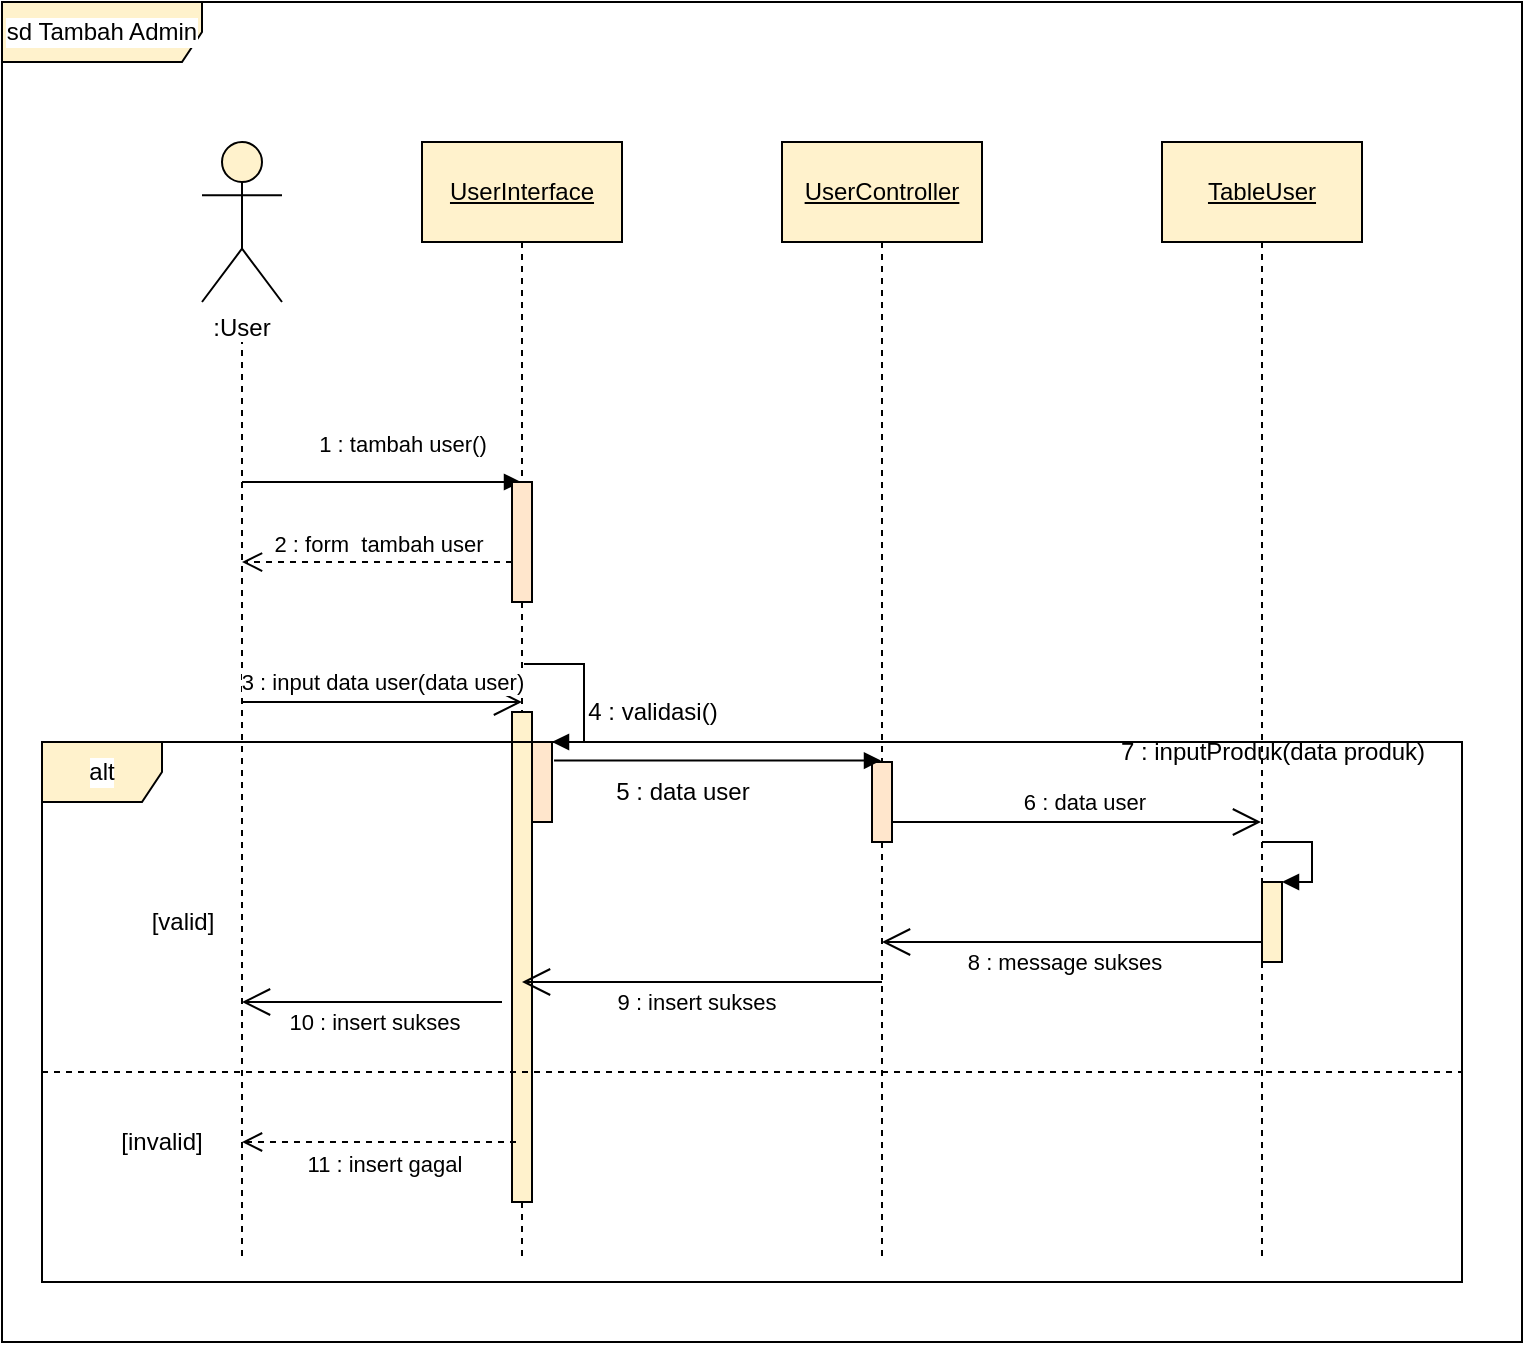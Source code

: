 <mxfile version="21.3.7" type="device" pages="14">
  <diagram id="pRXhgAh4o3215a8d4JuJ" name="Seq. D. Tambah Admin">
    <mxGraphModel dx="1222" dy="547" grid="1" gridSize="10" guides="1" tooltips="1" connect="1" arrows="1" fold="1" page="1" pageScale="1" pageWidth="827" pageHeight="1169" math="0" shadow="0">
      <root>
        <mxCell id="0" />
        <mxCell id="1" parent="0" />
        <mxCell id="dXctagsb6fMWiaI93CkV-1" value="&lt;span style=&quot;background-color: rgb(255, 255, 255);&quot;&gt;&lt;br&gt;&amp;nbsp;&lt;br&gt;&amp;nbsp;&lt;br&gt;:User&lt;/span&gt;" style="shape=umlLifeline;participant=umlActor;perimeter=lifelinePerimeter;whiteSpace=wrap;html=1;container=1;collapsible=0;recursiveResize=0;verticalAlign=top;spacingTop=36;outlineConnect=0;strokeColor=#000000;size=80;fillColor=#fff2cc;" parent="1" vertex="1">
          <mxGeometry x="150" y="120" width="40" height="560" as="geometry" />
        </mxCell>
        <mxCell id="dXctagsb6fMWiaI93CkV-2" value="1 : tambah user()" style="html=1;verticalAlign=bottom;endArrow=block;rounded=0;" parent="dXctagsb6fMWiaI93CkV-1" target="dXctagsb6fMWiaI93CkV-3" edge="1">
          <mxGeometry x="0.147" y="10" width="80" relative="1" as="geometry">
            <mxPoint x="20" y="170" as="sourcePoint" />
            <mxPoint x="100" y="170" as="targetPoint" />
            <mxPoint as="offset" />
          </mxGeometry>
        </mxCell>
        <mxCell id="dXctagsb6fMWiaI93CkV-3" value="&lt;u&gt;UserInterface&lt;/u&gt;" style="shape=umlLifeline;perimeter=lifelinePerimeter;whiteSpace=wrap;html=1;container=1;collapsible=0;recursiveResize=0;outlineConnect=0;strokeColor=#000000;size=50;fillColor=#fff2cc;" parent="1" vertex="1">
          <mxGeometry x="260" y="120" width="100" height="560" as="geometry" />
        </mxCell>
        <mxCell id="dXctagsb6fMWiaI93CkV-4" value="" style="html=1;points=[];perimeter=orthogonalPerimeter;labelBackgroundColor=#FFFFFF;strokeColor=#000000;fillColor=#ffe6cc;" parent="dXctagsb6fMWiaI93CkV-3" vertex="1">
          <mxGeometry x="45" y="170" width="10" height="60" as="geometry" />
        </mxCell>
        <mxCell id="dXctagsb6fMWiaI93CkV-5" value="" style="endArrow=open;endFill=1;endSize=12;html=1;rounded=0;" parent="dXctagsb6fMWiaI93CkV-3" edge="1">
          <mxGeometry width="160" relative="1" as="geometry">
            <mxPoint x="-90" y="280" as="sourcePoint" />
            <mxPoint x="50" y="280" as="targetPoint" />
          </mxGeometry>
        </mxCell>
        <mxCell id="dXctagsb6fMWiaI93CkV-6" value="3 : input data user(data user)" style="edgeLabel;html=1;align=center;verticalAlign=middle;resizable=0;points=[];" parent="dXctagsb6fMWiaI93CkV-5" vertex="1" connectable="0">
          <mxGeometry x="0.172" y="-1" relative="1" as="geometry">
            <mxPoint x="-12" y="-11" as="offset" />
          </mxGeometry>
        </mxCell>
        <mxCell id="dXctagsb6fMWiaI93CkV-7" value="2 : form&amp;nbsp; tambah user" style="html=1;verticalAlign=bottom;endArrow=open;dashed=1;endSize=8;rounded=0;" parent="dXctagsb6fMWiaI93CkV-3" edge="1">
          <mxGeometry relative="1" as="geometry">
            <mxPoint x="45" y="210" as="sourcePoint" />
            <mxPoint x="-90" y="210.02" as="targetPoint" />
          </mxGeometry>
        </mxCell>
        <mxCell id="dXctagsb6fMWiaI93CkV-8" value="" style="html=1;points=[];perimeter=orthogonalPerimeter;labelBackgroundColor=#FFFFFF;strokeColor=#000000;fillColor=#fff2cc;" parent="dXctagsb6fMWiaI93CkV-3" vertex="1">
          <mxGeometry x="45" y="285" width="10" height="245" as="geometry" />
        </mxCell>
        <mxCell id="dXctagsb6fMWiaI93CkV-9" value="" style="html=1;points=[];perimeter=orthogonalPerimeter;labelBackgroundColor=#FFFFFF;strokeColor=#000000;fillColor=#ffe6cc;" parent="dXctagsb6fMWiaI93CkV-3" vertex="1">
          <mxGeometry x="55" y="300" width="10" height="40" as="geometry" />
        </mxCell>
        <mxCell id="dXctagsb6fMWiaI93CkV-10" value="" style="endArrow=none;html=1;rounded=0;dashed=1;entryX=1.002;entryY=0.305;entryDx=0;entryDy=0;entryPerimeter=0;" parent="dXctagsb6fMWiaI93CkV-3" edge="1">
          <mxGeometry width="50" height="50" relative="1" as="geometry">
            <mxPoint x="-190" y="465" as="sourcePoint" />
            <mxPoint x="520.0" y="465" as="targetPoint" />
          </mxGeometry>
        </mxCell>
        <mxCell id="dXctagsb6fMWiaI93CkV-11" value="&lt;u style=&quot;&quot;&gt;UserController&lt;/u&gt;" style="shape=umlLifeline;perimeter=lifelinePerimeter;whiteSpace=wrap;html=1;container=1;collapsible=0;recursiveResize=0;outlineConnect=0;strokeColor=#000000;size=50;fillColor=#fff2cc;" parent="1" vertex="1">
          <mxGeometry x="440" y="120" width="100" height="560" as="geometry" />
        </mxCell>
        <mxCell id="dXctagsb6fMWiaI93CkV-12" value="" style="html=1;points=[];perimeter=orthogonalPerimeter;labelBackgroundColor=#FFFFFF;strokeColor=#000000;fillColor=#ffe6cc;" parent="dXctagsb6fMWiaI93CkV-11" vertex="1">
          <mxGeometry x="45" y="310" width="10" height="40" as="geometry" />
        </mxCell>
        <mxCell id="dXctagsb6fMWiaI93CkV-13" value="&lt;u style=&quot;&quot;&gt;TableUser&lt;/u&gt;" style="shape=umlLifeline;perimeter=lifelinePerimeter;whiteSpace=wrap;html=1;container=1;collapsible=0;recursiveResize=0;outlineConnect=0;strokeColor=#000000;size=50;fillColor=#fff2cc;" parent="1" vertex="1">
          <mxGeometry x="630" y="120" width="100" height="560" as="geometry" />
        </mxCell>
        <mxCell id="dXctagsb6fMWiaI93CkV-14" value="" style="html=1;points=[];perimeter=orthogonalPerimeter;labelBackgroundColor=#FFFFFF;strokeColor=#000000;fillColor=#fff2cc;" parent="dXctagsb6fMWiaI93CkV-13" vertex="1">
          <mxGeometry x="50" y="370" width="10" height="40" as="geometry" />
        </mxCell>
        <mxCell id="dXctagsb6fMWiaI93CkV-15" value="" style="edgeStyle=orthogonalEdgeStyle;html=1;align=left;spacingLeft=2;endArrow=block;rounded=0;entryX=1;entryY=0;" parent="dXctagsb6fMWiaI93CkV-13" target="dXctagsb6fMWiaI93CkV-14" edge="1">
          <mxGeometry x="0.167" y="15" relative="1" as="geometry">
            <mxPoint x="50" y="350" as="sourcePoint" />
            <Array as="points">
              <mxPoint x="75" y="350" />
            </Array>
            <mxPoint as="offset" />
          </mxGeometry>
        </mxCell>
        <mxCell id="dXctagsb6fMWiaI93CkV-16" value="7 : inputProduk(data produk)" style="text;html=1;align=center;verticalAlign=middle;resizable=0;points=[];autosize=1;strokeColor=none;fillColor=none;" parent="dXctagsb6fMWiaI93CkV-13" vertex="1">
          <mxGeometry x="-35" y="290" width="180" height="30" as="geometry" />
        </mxCell>
        <mxCell id="dXctagsb6fMWiaI93CkV-17" value="" style="edgeStyle=orthogonalEdgeStyle;html=1;align=left;spacingLeft=2;endArrow=block;rounded=0;entryX=1;entryY=0;" parent="1" target="dXctagsb6fMWiaI93CkV-9" edge="1">
          <mxGeometry relative="1" as="geometry">
            <mxPoint x="311" y="381" as="sourcePoint" />
            <Array as="points">
              <mxPoint x="341" y="381" />
            </Array>
          </mxGeometry>
        </mxCell>
        <mxCell id="dXctagsb6fMWiaI93CkV-18" value="" style="endArrow=open;endFill=1;endSize=12;html=1;rounded=0;" parent="1" target="dXctagsb6fMWiaI93CkV-13" edge="1">
          <mxGeometry width="160" relative="1" as="geometry">
            <mxPoint x="495" y="460" as="sourcePoint" />
            <mxPoint x="635" y="460" as="targetPoint" />
          </mxGeometry>
        </mxCell>
        <mxCell id="dXctagsb6fMWiaI93CkV-19" value="6 : data user" style="edgeLabel;html=1;align=center;verticalAlign=middle;resizable=0;points=[];" parent="dXctagsb6fMWiaI93CkV-18" vertex="1" connectable="0">
          <mxGeometry x="0.172" y="-1" relative="1" as="geometry">
            <mxPoint x="-12" y="-11" as="offset" />
          </mxGeometry>
        </mxCell>
        <mxCell id="dXctagsb6fMWiaI93CkV-20" value="" style="endArrow=open;endFill=1;endSize=12;html=1;rounded=0;" parent="1" source="dXctagsb6fMWiaI93CkV-13" target="dXctagsb6fMWiaI93CkV-11" edge="1">
          <mxGeometry width="160" relative="1" as="geometry">
            <mxPoint x="505" y="470" as="sourcePoint" />
            <mxPoint x="689.5" y="470" as="targetPoint" />
            <Array as="points">
              <mxPoint x="590" y="520" />
              <mxPoint x="510" y="520" />
            </Array>
          </mxGeometry>
        </mxCell>
        <mxCell id="dXctagsb6fMWiaI93CkV-21" value="8 : message sukses" style="edgeLabel;html=1;align=center;verticalAlign=middle;resizable=0;points=[];" parent="dXctagsb6fMWiaI93CkV-20" vertex="1" connectable="0">
          <mxGeometry x="0.172" y="-1" relative="1" as="geometry">
            <mxPoint x="12" y="11" as="offset" />
          </mxGeometry>
        </mxCell>
        <mxCell id="dXctagsb6fMWiaI93CkV-22" value="11 : insert gagal" style="html=1;verticalAlign=bottom;endArrow=open;dashed=1;endSize=8;rounded=0;" parent="1" edge="1">
          <mxGeometry x="-0.031" y="20" relative="1" as="geometry">
            <mxPoint x="307" y="620" as="sourcePoint" />
            <mxPoint x="170" y="620" as="targetPoint" />
            <Array as="points">
              <mxPoint x="232" y="620.02" />
            </Array>
            <mxPoint as="offset" />
          </mxGeometry>
        </mxCell>
        <mxCell id="dXctagsb6fMWiaI93CkV-23" value="[invalid]" style="text;html=1;strokeColor=none;fillColor=none;align=center;verticalAlign=middle;whiteSpace=wrap;rounded=0;labelBackgroundColor=#FFFFFF;" parent="1" vertex="1">
          <mxGeometry x="100" y="605" width="60" height="30" as="geometry" />
        </mxCell>
        <mxCell id="dXctagsb6fMWiaI93CkV-24" value="4 : validasi()" style="text;html=1;align=center;verticalAlign=middle;resizable=0;points=[];autosize=1;strokeColor=none;fillColor=none;" parent="1" vertex="1">
          <mxGeometry x="330" y="390" width="90" height="30" as="geometry" />
        </mxCell>
        <mxCell id="dXctagsb6fMWiaI93CkV-25" value="" style="html=1;verticalAlign=bottom;endArrow=block;rounded=0;exitX=1.102;exitY=0.232;exitDx=0;exitDy=0;exitPerimeter=0;" parent="1" source="dXctagsb6fMWiaI93CkV-9" target="dXctagsb6fMWiaI93CkV-11" edge="1">
          <mxGeometry x="0.03" y="10" width="80" relative="1" as="geometry">
            <mxPoint x="305" y="430" as="sourcePoint" />
            <mxPoint x="479.5" y="430" as="targetPoint" />
            <mxPoint as="offset" />
          </mxGeometry>
        </mxCell>
        <mxCell id="dXctagsb6fMWiaI93CkV-26" value="5 : data user" style="text;html=1;align=center;verticalAlign=middle;resizable=0;points=[];autosize=1;strokeColor=none;fillColor=none;" parent="1" vertex="1">
          <mxGeometry x="345" y="430" width="90" height="30" as="geometry" />
        </mxCell>
        <mxCell id="dXctagsb6fMWiaI93CkV-27" value="" style="endArrow=open;endFill=1;endSize=12;html=1;rounded=0;" parent="1" edge="1">
          <mxGeometry width="160" relative="1" as="geometry">
            <mxPoint x="490" y="540" as="sourcePoint" />
            <mxPoint x="310" y="540" as="targetPoint" />
            <Array as="points">
              <mxPoint x="400.5" y="540" />
              <mxPoint x="320.5" y="540" />
            </Array>
          </mxGeometry>
        </mxCell>
        <mxCell id="dXctagsb6fMWiaI93CkV-28" value="9 : insert sukses" style="edgeLabel;html=1;align=center;verticalAlign=middle;resizable=0;points=[];" parent="dXctagsb6fMWiaI93CkV-27" vertex="1" connectable="0">
          <mxGeometry x="0.172" y="-1" relative="1" as="geometry">
            <mxPoint x="12" y="11" as="offset" />
          </mxGeometry>
        </mxCell>
        <mxCell id="dXctagsb6fMWiaI93CkV-29" value="" style="endArrow=open;endFill=1;endSize=12;html=1;rounded=0;" parent="1" edge="1">
          <mxGeometry width="160" relative="1" as="geometry">
            <mxPoint x="300" y="550" as="sourcePoint" />
            <mxPoint x="170" y="550" as="targetPoint" />
            <Array as="points">
              <mxPoint x="260.5" y="550" />
              <mxPoint x="180.5" y="550" />
            </Array>
          </mxGeometry>
        </mxCell>
        <mxCell id="dXctagsb6fMWiaI93CkV-30" value="10 : insert sukses" style="edgeLabel;html=1;align=center;verticalAlign=middle;resizable=0;points=[];" parent="dXctagsb6fMWiaI93CkV-29" vertex="1" connectable="0">
          <mxGeometry x="0.172" y="-1" relative="1" as="geometry">
            <mxPoint x="12" y="11" as="offset" />
          </mxGeometry>
        </mxCell>
        <mxCell id="dXctagsb6fMWiaI93CkV-31" value="[valid]" style="text;html=1;align=center;verticalAlign=middle;resizable=0;points=[];autosize=1;strokeColor=none;fillColor=none;" parent="1" vertex="1">
          <mxGeometry x="115" y="495" width="50" height="30" as="geometry" />
        </mxCell>
        <mxCell id="dXctagsb6fMWiaI93CkV-33" value="alt" style="shape=umlFrame;whiteSpace=wrap;html=1;labelBackgroundColor=#FFFFFF;strokeColor=#000000;fillColor=#fff2cc;" parent="1" vertex="1">
          <mxGeometry x="70" y="420" width="710" height="270" as="geometry" />
        </mxCell>
        <mxCell id="dXctagsb6fMWiaI93CkV-67" value="sd Tambah Admin" style="shape=umlFrame;whiteSpace=wrap;html=1;labelBackgroundColor=#FFFFFF;strokeColor=#000000;fillColor=#fff2cc;width=100;height=30;" parent="1" vertex="1">
          <mxGeometry x="50" y="50" width="760" height="670" as="geometry" />
        </mxCell>
      </root>
    </mxGraphModel>
  </diagram>
  <diagram id="3yY7Qk0YzqN6223PD-p2" name="Seq. D. Update Admin">
    <mxGraphModel dx="1210" dy="548" grid="1" gridSize="10" guides="1" tooltips="1" connect="1" arrows="1" fold="1" page="1" pageScale="1" pageWidth="827" pageHeight="1169" math="0" shadow="0">
      <root>
        <mxCell id="0" />
        <mxCell id="1" parent="0" />
        <mxCell id="uE1d6OOHs6NcyKtfTf5q-1" value="&lt;span style=&quot;background-color: rgb(255, 255, 255);&quot;&gt;&lt;br&gt;&amp;nbsp;&lt;br&gt;&amp;nbsp;&lt;br&gt;:User&lt;/span&gt;" style="shape=umlLifeline;participant=umlActor;perimeter=lifelinePerimeter;whiteSpace=wrap;html=1;container=1;collapsible=0;recursiveResize=0;verticalAlign=top;spacingTop=36;outlineConnect=0;strokeColor=#000000;size=80;fillColor=#fff2cc;" parent="1" vertex="1">
          <mxGeometry x="116" y="120" width="40" height="600" as="geometry" />
        </mxCell>
        <mxCell id="uE1d6OOHs6NcyKtfTf5q-2" value="1 : editAdminById(id admin)" style="html=1;verticalAlign=bottom;endArrow=block;rounded=0;" parent="uE1d6OOHs6NcyKtfTf5q-1" target="uE1d6OOHs6NcyKtfTf5q-3" edge="1">
          <mxGeometry x="-0.05" y="10" width="80" relative="1" as="geometry">
            <mxPoint x="20" y="170" as="sourcePoint" />
            <mxPoint x="100" y="170" as="targetPoint" />
            <mxPoint as="offset" />
          </mxGeometry>
        </mxCell>
        <mxCell id="uE1d6OOHs6NcyKtfTf5q-3" value="&lt;u&gt;AdminInterface&lt;/u&gt;" style="shape=umlLifeline;perimeter=lifelinePerimeter;whiteSpace=wrap;html=1;container=1;collapsible=0;recursiveResize=0;outlineConnect=0;strokeColor=#000000;size=50;fillColor=#fff2cc;" parent="1" vertex="1">
          <mxGeometry x="255" y="120" width="100" height="600" as="geometry" />
        </mxCell>
        <mxCell id="uE1d6OOHs6NcyKtfTf5q-4" value="" style="html=1;points=[];perimeter=orthogonalPerimeter;labelBackgroundColor=#FFFFFF;strokeColor=#000000;fillColor=#ffe6cc;" parent="uE1d6OOHs6NcyKtfTf5q-3" vertex="1">
          <mxGeometry x="45" y="170" width="10" height="110" as="geometry" />
        </mxCell>
        <mxCell id="uE1d6OOHs6NcyKtfTf5q-5" value="" style="html=1;points=[];perimeter=orthogonalPerimeter;labelBackgroundColor=#FFFFFF;strokeColor=#000000;fillColor=#fff2cc;" parent="uE1d6OOHs6NcyKtfTf5q-3" vertex="1">
          <mxGeometry x="45" y="325" width="10" height="245" as="geometry" />
        </mxCell>
        <mxCell id="uE1d6OOHs6NcyKtfTf5q-6" value="" style="html=1;points=[];perimeter=orthogonalPerimeter;labelBackgroundColor=#FFFFFF;strokeColor=#000000;fillColor=#ffe6cc;" parent="uE1d6OOHs6NcyKtfTf5q-3" vertex="1">
          <mxGeometry x="55" y="360" width="10" height="190" as="geometry" />
        </mxCell>
        <mxCell id="uE1d6OOHs6NcyKtfTf5q-7" value="&lt;u style=&quot;&quot;&gt;AdminController&lt;/u&gt;" style="shape=umlLifeline;perimeter=lifelinePerimeter;whiteSpace=wrap;html=1;container=1;collapsible=0;recursiveResize=0;outlineConnect=0;strokeColor=#000000;size=50;fillColor=#fff2cc;" parent="1" vertex="1">
          <mxGeometry x="435" y="120" width="100" height="600" as="geometry" />
        </mxCell>
        <mxCell id="uE1d6OOHs6NcyKtfTf5q-8" value="" style="html=1;points=[];perimeter=orthogonalPerimeter;labelBackgroundColor=#FFFFFF;strokeColor=#000000;fillColor=#ffe6cc;" parent="uE1d6OOHs6NcyKtfTf5q-7" vertex="1">
          <mxGeometry x="45" y="180" width="10" height="110" as="geometry" />
        </mxCell>
        <mxCell id="uE1d6OOHs6NcyKtfTf5q-9" value="" style="endArrow=open;endFill=1;endSize=12;html=1;rounded=0;exitX=0.952;exitY=0.419;exitDx=0;exitDy=0;exitPerimeter=0;" parent="uE1d6OOHs6NcyKtfTf5q-7" edge="1">
          <mxGeometry width="160" relative="1" as="geometry">
            <mxPoint x="55" y="389.5" as="sourcePoint" />
            <mxPoint x="219.98" y="389.5" as="targetPoint" />
          </mxGeometry>
        </mxCell>
        <mxCell id="uE1d6OOHs6NcyKtfTf5q-10" value="&lt;span style=&quot;font-size: 12px; background-color: rgb(248, 249, 250);&quot;&gt;11 : Data Admin&lt;/span&gt;" style="edgeLabel;html=1;align=center;verticalAlign=middle;resizable=0;points=[];" parent="uE1d6OOHs6NcyKtfTf5q-9" vertex="1" connectable="0">
          <mxGeometry x="0.172" y="-1" relative="1" as="geometry">
            <mxPoint x="-12" y="-11" as="offset" />
          </mxGeometry>
        </mxCell>
        <mxCell id="uE1d6OOHs6NcyKtfTf5q-11" value="" style="endArrow=none;dashed=1;html=1;rounded=0;" parent="uE1d6OOHs6NcyKtfTf5q-7" edge="1">
          <mxGeometry width="50" height="50" relative="1" as="geometry">
            <mxPoint x="-375" y="530" as="sourcePoint" />
            <mxPoint x="345" y="530" as="targetPoint" />
          </mxGeometry>
        </mxCell>
        <mxCell id="uE1d6OOHs6NcyKtfTf5q-12" value="&lt;u style=&quot;&quot;&gt;TableAdmin&lt;/u&gt;" style="shape=umlLifeline;perimeter=lifelinePerimeter;whiteSpace=wrap;html=1;container=1;collapsible=0;recursiveResize=0;outlineConnect=0;strokeColor=#000000;size=50;fillColor=#fff2cc;" parent="1" vertex="1">
          <mxGeometry x="586" y="120" width="134" height="590" as="geometry" />
        </mxCell>
        <mxCell id="uE1d6OOHs6NcyKtfTf5q-13" value="" style="html=1;points=[];perimeter=orthogonalPerimeter;labelBackgroundColor=#FFFFFF;strokeColor=#000000;fillColor=#fff2cc;" parent="uE1d6OOHs6NcyKtfTf5q-12" vertex="1">
          <mxGeometry x="59" y="410" width="10" height="40" as="geometry" />
        </mxCell>
        <mxCell id="uE1d6OOHs6NcyKtfTf5q-14" value="" style="edgeStyle=orthogonalEdgeStyle;html=1;align=left;spacingLeft=2;endArrow=block;rounded=0;entryX=1;entryY=0;" parent="uE1d6OOHs6NcyKtfTf5q-12" target="uE1d6OOHs6NcyKtfTf5q-13" edge="1">
          <mxGeometry x="0.167" y="15" relative="1" as="geometry">
            <mxPoint x="50" y="390" as="sourcePoint" />
            <Array as="points">
              <mxPoint x="80" y="390" />
              <mxPoint x="80" y="410" />
            </Array>
            <mxPoint as="offset" />
          </mxGeometry>
        </mxCell>
        <mxCell id="uE1d6OOHs6NcyKtfTf5q-15" value="12 : updateAdmin(data admin)" style="text;html=1;align=center;verticalAlign=middle;resizable=0;points=[];autosize=1;strokeColor=none;fillColor=none;" parent="uE1d6OOHs6NcyKtfTf5q-12" vertex="1">
          <mxGeometry x="8" y="350" width="180" height="30" as="geometry" />
        </mxCell>
        <mxCell id="uE1d6OOHs6NcyKtfTf5q-16" value="4 : selectAdmin(id admin)" style="text;html=1;align=center;verticalAlign=middle;resizable=0;points=[];autosize=1;strokeColor=none;fillColor=none;" parent="uE1d6OOHs6NcyKtfTf5q-12" vertex="1">
          <mxGeometry x="18" y="150" width="160" height="30" as="geometry" />
        </mxCell>
        <mxCell id="uE1d6OOHs6NcyKtfTf5q-17" value="" style="edgeStyle=orthogonalEdgeStyle;html=1;align=left;spacingLeft=2;endArrow=block;rounded=0;entryX=1;entryY=0;" parent="uE1d6OOHs6NcyKtfTf5q-12" edge="1">
          <mxGeometry relative="1" as="geometry">
            <mxPoint x="65" y="184" as="sourcePoint" />
            <Array as="points">
              <mxPoint x="95" y="184" />
            </Array>
            <mxPoint x="70" y="204" as="targetPoint" />
          </mxGeometry>
        </mxCell>
        <mxCell id="uE1d6OOHs6NcyKtfTf5q-18" value="" style="html=1;points=[];perimeter=orthogonalPerimeter;labelBackgroundColor=#FFFFFF;strokeColor=#000000;fillColor=#ffe6cc;" parent="uE1d6OOHs6NcyKtfTf5q-12" vertex="1">
          <mxGeometry x="60" y="200" width="10" height="60" as="geometry" />
        </mxCell>
        <mxCell id="uE1d6OOHs6NcyKtfTf5q-19" value="" style="edgeStyle=orthogonalEdgeStyle;html=1;align=left;spacingLeft=2;endArrow=block;rounded=0;entryX=1;entryY=0;" parent="1" target="uE1d6OOHs6NcyKtfTf5q-6" edge="1">
          <mxGeometry relative="1" as="geometry">
            <mxPoint x="316" y="460" as="sourcePoint" />
            <Array as="points">
              <mxPoint x="306" y="460" />
              <mxPoint x="336" y="460" />
              <mxPoint x="336" y="480" />
            </Array>
          </mxGeometry>
        </mxCell>
        <mxCell id="uE1d6OOHs6NcyKtfTf5q-20" value="" style="endArrow=open;endFill=1;endSize=12;html=1;rounded=0;" parent="1" edge="1">
          <mxGeometry width="160" relative="1" as="geometry">
            <mxPoint x="487.5" y="310" as="sourcePoint" />
            <mxPoint x="656" y="310" as="targetPoint" />
          </mxGeometry>
        </mxCell>
        <mxCell id="uE1d6OOHs6NcyKtfTf5q-21" value="3 : id admin" style="edgeLabel;html=1;align=center;verticalAlign=middle;resizable=0;points=[];" parent="uE1d6OOHs6NcyKtfTf5q-20" vertex="1" connectable="0">
          <mxGeometry x="0.172" y="-1" relative="1" as="geometry">
            <mxPoint x="-12" y="-11" as="offset" />
          </mxGeometry>
        </mxCell>
        <mxCell id="uE1d6OOHs6NcyKtfTf5q-22" value="" style="endArrow=open;endFill=1;endSize=12;html=1;rounded=0;dashed=1;" parent="1" edge="1">
          <mxGeometry width="160" relative="1" as="geometry">
            <mxPoint x="646" y="560" as="sourcePoint" />
            <mxPoint x="484.5" y="560" as="targetPoint" />
            <Array as="points">
              <mxPoint x="585" y="560" />
              <mxPoint x="505" y="560" />
            </Array>
          </mxGeometry>
        </mxCell>
        <mxCell id="uE1d6OOHs6NcyKtfTf5q-23" value="13 : message sukses" style="edgeLabel;html=1;align=center;verticalAlign=middle;resizable=0;points=[];" parent="uE1d6OOHs6NcyKtfTf5q-22" vertex="1" connectable="0">
          <mxGeometry x="0.172" y="-1" relative="1" as="geometry">
            <mxPoint x="12" y="11" as="offset" />
          </mxGeometry>
        </mxCell>
        <mxCell id="uE1d6OOHs6NcyKtfTf5q-24" value="16 : update gagal" style="html=1;verticalAlign=bottom;endArrow=open;dashed=1;endSize=8;rounded=0;" parent="1" source="uE1d6OOHs6NcyKtfTf5q-3" edge="1">
          <mxGeometry x="-0.031" y="20" relative="1" as="geometry">
            <mxPoint x="273" y="670" as="sourcePoint" />
            <mxPoint x="136" y="670" as="targetPoint" />
            <Array as="points">
              <mxPoint x="198" y="670.02" />
            </Array>
            <mxPoint as="offset" />
          </mxGeometry>
        </mxCell>
        <mxCell id="uE1d6OOHs6NcyKtfTf5q-25" value="[invalid]" style="text;html=1;strokeColor=none;fillColor=none;align=center;verticalAlign=middle;whiteSpace=wrap;rounded=0;labelBackgroundColor=#FFFFFF;" parent="1" vertex="1">
          <mxGeometry x="71" y="650" width="60" height="30" as="geometry" />
        </mxCell>
        <mxCell id="uE1d6OOHs6NcyKtfTf5q-26" value="9 :&amp;nbsp; validasi(data admin)" style="text;html=1;align=center;verticalAlign=middle;resizable=0;points=[];autosize=1;strokeColor=none;fillColor=none;" parent="1" vertex="1">
          <mxGeometry x="305" y="435" width="150" height="30" as="geometry" />
        </mxCell>
        <mxCell id="uE1d6OOHs6NcyKtfTf5q-27" value="" style="endArrow=open;endFill=1;endSize=12;html=1;rounded=0;dashed=1;" parent="1" edge="1">
          <mxGeometry width="160" relative="1" as="geometry">
            <mxPoint x="485" y="580" as="sourcePoint" />
            <mxPoint x="320" y="580" as="targetPoint" />
            <Array as="points">
              <mxPoint x="395.5" y="580" />
              <mxPoint x="315.5" y="580" />
              <mxPoint x="330" y="580" />
            </Array>
          </mxGeometry>
        </mxCell>
        <mxCell id="uE1d6OOHs6NcyKtfTf5q-28" value="14 : sukses" style="edgeLabel;html=1;align=center;verticalAlign=middle;resizable=0;points=[];" parent="uE1d6OOHs6NcyKtfTf5q-27" vertex="1" connectable="0">
          <mxGeometry x="0.172" y="-1" relative="1" as="geometry">
            <mxPoint x="12" y="11" as="offset" />
          </mxGeometry>
        </mxCell>
        <mxCell id="uE1d6OOHs6NcyKtfTf5q-29" value="" style="endArrow=open;endFill=1;endSize=12;html=1;rounded=0;dashed=1;" parent="1" edge="1">
          <mxGeometry width="160" relative="1" as="geometry">
            <mxPoint x="296" y="600" as="sourcePoint" />
            <mxPoint x="136" y="600" as="targetPoint" />
            <Array as="points">
              <mxPoint x="226.5" y="600" />
              <mxPoint x="146.5" y="600" />
            </Array>
          </mxGeometry>
        </mxCell>
        <mxCell id="uE1d6OOHs6NcyKtfTf5q-30" value="15 : update sukses" style="edgeLabel;html=1;align=center;verticalAlign=middle;resizable=0;points=[];" parent="uE1d6OOHs6NcyKtfTf5q-29" vertex="1" connectable="0">
          <mxGeometry x="0.172" y="-1" relative="1" as="geometry">
            <mxPoint x="24" y="11" as="offset" />
          </mxGeometry>
        </mxCell>
        <mxCell id="uE1d6OOHs6NcyKtfTf5q-31" value="[valid]" style="text;html=1;align=center;verticalAlign=middle;resizable=0;points=[];autosize=1;strokeColor=none;fillColor=none;" parent="1" vertex="1">
          <mxGeometry x="76" y="555" width="50" height="30" as="geometry" />
        </mxCell>
        <mxCell id="uE1d6OOHs6NcyKtfTf5q-32" value="2 : editAdminById(id admin)" style="html=1;verticalAlign=bottom;endArrow=block;rounded=0;entryX=0.102;entryY=0.013;entryDx=0;entryDy=0;entryPerimeter=0;" parent="1" source="uE1d6OOHs6NcyKtfTf5q-4" target="uE1d6OOHs6NcyKtfTf5q-8" edge="1">
          <mxGeometry x="0.147" y="10" width="80" relative="1" as="geometry">
            <mxPoint x="316" y="301" as="sourcePoint" />
            <mxPoint x="444.5" y="300" as="targetPoint" />
            <mxPoint as="offset" />
          </mxGeometry>
        </mxCell>
        <mxCell id="uE1d6OOHs6NcyKtfTf5q-33" value="5 : Data Admin By Id" style="html=1;verticalAlign=bottom;endArrow=open;dashed=1;endSize=8;rounded=0;entryX=0.952;entryY=0.448;entryDx=0;entryDy=0;entryPerimeter=0;" parent="1" edge="1">
          <mxGeometry relative="1" as="geometry">
            <mxPoint x="646" y="362" as="sourcePoint" />
            <mxPoint x="489.52" y="362.28" as="targetPoint" />
          </mxGeometry>
        </mxCell>
        <mxCell id="uE1d6OOHs6NcyKtfTf5q-34" value="6 : Data Admin By Id" style="html=1;verticalAlign=bottom;endArrow=open;dashed=1;endSize=8;rounded=0;entryX=0.6;entryY=0.818;entryDx=0;entryDy=0;entryPerimeter=0;" parent="1" target="uE1d6OOHs6NcyKtfTf5q-4" edge="1">
          <mxGeometry relative="1" as="geometry">
            <mxPoint x="476" y="380" as="sourcePoint" />
            <mxPoint x="316" y="380" as="targetPoint" />
          </mxGeometry>
        </mxCell>
        <mxCell id="uE1d6OOHs6NcyKtfTf5q-35" value="7 : Data Admin By Id" style="html=1;verticalAlign=bottom;endArrow=open;dashed=1;endSize=8;rounded=0;" parent="1" edge="1">
          <mxGeometry x="0.03" y="-5" relative="1" as="geometry">
            <mxPoint x="301" y="394.52" as="sourcePoint" />
            <mxPoint x="136" y="395" as="targetPoint" />
            <mxPoint as="offset" />
          </mxGeometry>
        </mxCell>
        <mxCell id="uE1d6OOHs6NcyKtfTf5q-36" value="" style="endArrow=open;endFill=1;endSize=12;html=1;rounded=0;" parent="1" target="uE1d6OOHs6NcyKtfTf5q-3" edge="1">
          <mxGeometry width="160" relative="1" as="geometry">
            <mxPoint x="131" y="445" as="sourcePoint" />
            <mxPoint x="271" y="445" as="targetPoint" />
          </mxGeometry>
        </mxCell>
        <mxCell id="uE1d6OOHs6NcyKtfTf5q-37" value="8 : updateAdmin(data admin)" style="edgeLabel;html=1;align=center;verticalAlign=middle;resizable=0;points=[];" parent="uE1d6OOHs6NcyKtfTf5q-36" vertex="1" connectable="0">
          <mxGeometry x="0.172" y="-1" relative="1" as="geometry">
            <mxPoint x="3" y="-16" as="offset" />
          </mxGeometry>
        </mxCell>
        <mxCell id="uE1d6OOHs6NcyKtfTf5q-38" value="" style="endArrow=open;endFill=1;endSize=12;html=1;rounded=0;" parent="1" target="uE1d6OOHs6NcyKtfTf5q-7" edge="1">
          <mxGeometry width="160" relative="1" as="geometry">
            <mxPoint x="320" y="490" as="sourcePoint" />
            <mxPoint x="494.5" y="495" as="targetPoint" />
            <Array as="points">
              <mxPoint x="380" y="490" />
            </Array>
          </mxGeometry>
        </mxCell>
        <mxCell id="uE1d6OOHs6NcyKtfTf5q-39" value="&lt;span style=&quot;font-size: 12px; background-color: rgb(248, 249, 250);&quot;&gt;10 : Data admin&lt;/span&gt;" style="edgeLabel;html=1;align=center;verticalAlign=middle;resizable=0;points=[];" parent="uE1d6OOHs6NcyKtfTf5q-38" vertex="1" connectable="0">
          <mxGeometry x="0.172" y="-1" relative="1" as="geometry">
            <mxPoint x="-12" y="-11" as="offset" />
          </mxGeometry>
        </mxCell>
        <mxCell id="uE1d6OOHs6NcyKtfTf5q-41" value="alt" style="shape=umlFrame;whiteSpace=wrap;html=1;labelBackgroundColor=#FFFFFF;strokeColor=#000000;fillColor=#fff2cc;" parent="1" vertex="1">
          <mxGeometry x="60" y="470" width="710" height="260" as="geometry" />
        </mxCell>
        <mxCell id="uE1d6OOHs6NcyKtfTf5q-42" value="sd Update Admin" style="shape=umlFrame;whiteSpace=wrap;html=1;labelBackgroundColor=#FFFFFF;strokeColor=#000000;fillColor=#fff2cc;width=110;height=30;" parent="1" vertex="1">
          <mxGeometry x="40" y="70" width="750" height="690" as="geometry" />
        </mxCell>
      </root>
    </mxGraphModel>
  </diagram>
  <diagram id="aBSHBlj3ZOI9TPRtKvYg" name="Seq. D. Hapus Admin">
    <mxGraphModel dx="1210" dy="619" grid="1" gridSize="10" guides="1" tooltips="1" connect="1" arrows="1" fold="1" page="1" pageScale="1" pageWidth="827" pageHeight="1169" math="0" shadow="0">
      <root>
        <mxCell id="0" />
        <mxCell id="1" parent="0" />
        <mxCell id="LXeLDIocMDjj45RLKF0A-1" value="&lt;span style=&quot;background-color: rgb(255, 255, 255);&quot;&gt;&lt;br&gt;&amp;nbsp;&lt;br&gt;&amp;nbsp;&lt;br&gt;:User&lt;/span&gt;" style="shape=umlLifeline;participant=umlActor;perimeter=lifelinePerimeter;whiteSpace=wrap;html=1;container=1;collapsible=0;recursiveResize=0;verticalAlign=top;spacingTop=36;outlineConnect=0;strokeColor=#000000;size=80;fillColor=#fff2cc;" parent="1" vertex="1">
          <mxGeometry x="130" y="120" width="50" height="500" as="geometry" />
        </mxCell>
        <mxCell id="LXeLDIocMDjj45RLKF0A-2" value="1 : Hapus admin(id admin)" style="html=1;verticalAlign=bottom;endArrow=block;rounded=0;" parent="LXeLDIocMDjj45RLKF0A-1" target="LXeLDIocMDjj45RLKF0A-5" edge="1">
          <mxGeometry x="-0.05" y="10" width="80" relative="1" as="geometry">
            <mxPoint x="30" y="170" as="sourcePoint" />
            <mxPoint x="100" y="170" as="targetPoint" />
            <mxPoint as="offset" />
          </mxGeometry>
        </mxCell>
        <mxCell id="LXeLDIocMDjj45RLKF0A-3" value="[Confirmation Yes]&amp;nbsp;" style="text;html=1;align=center;verticalAlign=middle;resizable=0;points=[];autosize=1;strokeColor=none;fillColor=none;" parent="LXeLDIocMDjj45RLKF0A-1" vertex="1">
          <mxGeometry x="-46" y="285" width="120" height="30" as="geometry" />
        </mxCell>
        <mxCell id="LXeLDIocMDjj45RLKF0A-4" value="[Confirmation No]&amp;nbsp;" style="text;html=1;align=center;verticalAlign=middle;resizable=0;points=[];autosize=1;strokeColor=none;fillColor=none;" parent="LXeLDIocMDjj45RLKF0A-1" vertex="1">
          <mxGeometry x="-46" y="400" width="120" height="30" as="geometry" />
        </mxCell>
        <mxCell id="LXeLDIocMDjj45RLKF0A-5" value="&lt;u&gt;AdminInterface&lt;/u&gt;" style="shape=umlLifeline;perimeter=lifelinePerimeter;whiteSpace=wrap;html=1;container=1;collapsible=0;recursiveResize=0;outlineConnect=0;strokeColor=#000000;size=50;fillColor=#fff2cc;" parent="1" vertex="1">
          <mxGeometry x="255" y="120" width="100" height="500" as="geometry" />
        </mxCell>
        <mxCell id="LXeLDIocMDjj45RLKF0A-6" value="" style="html=1;points=[];perimeter=orthogonalPerimeter;labelBackgroundColor=#FFFFFF;strokeColor=#000000;fillColor=#ffe6cc;" parent="LXeLDIocMDjj45RLKF0A-5" vertex="1">
          <mxGeometry x="45" y="170" width="10" height="310" as="geometry" />
        </mxCell>
        <mxCell id="LXeLDIocMDjj45RLKF0A-7" value="" style="edgeStyle=orthogonalEdgeStyle;html=1;align=left;spacingLeft=2;endArrow=block;rounded=0;exitX=1.102;exitY=0.096;exitDx=0;exitDy=0;exitPerimeter=0;" parent="LXeLDIocMDjj45RLKF0A-5" edge="1">
          <mxGeometry relative="1" as="geometry">
            <mxPoint x="61.02" y="180.56" as="sourcePoint" />
            <Array as="points">
              <mxPoint x="85" y="181" />
              <mxPoint x="85" y="210" />
            </Array>
            <mxPoint x="60" y="210" as="targetPoint" />
          </mxGeometry>
        </mxCell>
        <mxCell id="LXeLDIocMDjj45RLKF0A-8" value="&lt;u style=&quot;&quot;&gt;AdminController&lt;/u&gt;" style="shape=umlLifeline;perimeter=lifelinePerimeter;whiteSpace=wrap;html=1;container=1;collapsible=0;recursiveResize=0;outlineConnect=0;strokeColor=#000000;size=50;fillColor=#fff2cc;" parent="1" vertex="1">
          <mxGeometry x="435" y="120" width="100" height="500" as="geometry" />
        </mxCell>
        <mxCell id="LXeLDIocMDjj45RLKF0A-9" value="&lt;u style=&quot;&quot;&gt;TableAdmin&lt;/u&gt;" style="shape=umlLifeline;perimeter=lifelinePerimeter;whiteSpace=wrap;html=1;container=1;collapsible=0;recursiveResize=0;outlineConnect=0;strokeColor=#000000;size=50;fillColor=#fff2cc;" parent="1" vertex="1">
          <mxGeometry x="581" y="120" width="153" height="500" as="geometry" />
        </mxCell>
        <mxCell id="LXeLDIocMDjj45RLKF0A-10" value="5 : hapusAdmin(id admin)" style="text;html=1;align=center;verticalAlign=middle;resizable=0;points=[];autosize=1;strokeColor=none;fillColor=none;" parent="LXeLDIocMDjj45RLKF0A-9" vertex="1">
          <mxGeometry x="33" y="230" width="160" height="30" as="geometry" />
        </mxCell>
        <mxCell id="LXeLDIocMDjj45RLKF0A-11" value="" style="edgeStyle=orthogonalEdgeStyle;html=1;align=left;spacingLeft=2;endArrow=block;rounded=0;entryX=1.402;entryY=0.279;exitX=0.777;exitY=-0.033;exitDx=0;exitDy=0;exitPerimeter=0;entryDx=0;entryDy=0;entryPerimeter=0;" parent="LXeLDIocMDjj45RLKF0A-9" source="LXeLDIocMDjj45RLKF0A-12" target="LXeLDIocMDjj45RLKF0A-12" edge="1">
          <mxGeometry relative="1" as="geometry">
            <mxPoint x="72" y="276" as="sourcePoint" />
            <Array as="points">
              <mxPoint x="80" y="276" />
              <mxPoint x="110" y="276" />
              <mxPoint x="110" y="297" />
            </Array>
            <mxPoint x="77" y="296" as="targetPoint" />
          </mxGeometry>
        </mxCell>
        <mxCell id="LXeLDIocMDjj45RLKF0A-12" value="" style="html=1;points=[];perimeter=orthogonalPerimeter;labelBackgroundColor=#FFFFFF;strokeColor=#000000;fillColor=#ffe6cc;" parent="LXeLDIocMDjj45RLKF0A-9" vertex="1">
          <mxGeometry x="72" y="280" width="10" height="60" as="geometry" />
        </mxCell>
        <mxCell id="LXeLDIocMDjj45RLKF0A-13" value="" style="endArrow=open;endFill=1;endSize=12;html=1;rounded=0;" parent="LXeLDIocMDjj45RLKF0A-9" target="LXeLDIocMDjj45RLKF0A-9" edge="1">
          <mxGeometry width="160" relative="1" as="geometry">
            <mxPoint x="-98.5" y="270" as="sourcePoint" />
            <mxPoint x="70" y="270" as="targetPoint" />
          </mxGeometry>
        </mxCell>
        <mxCell id="LXeLDIocMDjj45RLKF0A-14" value="4 : id admin" style="edgeLabel;html=1;align=center;verticalAlign=middle;resizable=0;points=[];" parent="LXeLDIocMDjj45RLKF0A-13" vertex="1" connectable="0">
          <mxGeometry x="0.172" y="-1" relative="1" as="geometry">
            <mxPoint x="-12" y="-11" as="offset" />
          </mxGeometry>
        </mxCell>
        <mxCell id="LXeLDIocMDjj45RLKF0A-15" value="3 : id admin" style="html=1;verticalAlign=bottom;endArrow=block;rounded=0;startArrow=none;" parent="1" edge="1">
          <mxGeometry x="0.03" y="10" width="80" relative="1" as="geometry">
            <mxPoint x="315" y="370" as="sourcePoint" />
            <mxPoint x="480" y="370" as="targetPoint" />
            <mxPoint as="offset" />
            <Array as="points">
              <mxPoint x="380" y="370" />
            </Array>
          </mxGeometry>
        </mxCell>
        <mxCell id="LXeLDIocMDjj45RLKF0A-16" value="6 : Data terhapus" style="html=1;verticalAlign=bottom;endArrow=open;dashed=1;endSize=8;rounded=0;entryX=0.977;entryY=0.9;entryDx=0;entryDy=0;entryPerimeter=0;exitX=-0.098;exitY=0.738;exitDx=0;exitDy=0;exitPerimeter=0;" parent="1" source="LXeLDIocMDjj45RLKF0A-12" edge="1">
          <mxGeometry x="0.209" y="-6" relative="1" as="geometry">
            <mxPoint x="656.5" y="446" as="sourcePoint" />
            <mxPoint x="314.77" y="446" as="targetPoint" />
            <mxPoint x="1" as="offset" />
          </mxGeometry>
        </mxCell>
        <mxCell id="LXeLDIocMDjj45RLKF0A-17" value="&lt;span style=&quot;font-size: 12px; background-color: rgb(248, 249, 250);&quot;&gt;8 : Data tidak terhapus&lt;/span&gt;" style="html=1;verticalAlign=bottom;endArrow=open;dashed=1;endSize=8;rounded=0;" parent="1" edge="1">
          <mxGeometry x="0.03" y="-5" relative="1" as="geometry">
            <mxPoint x="300" y="580" as="sourcePoint" />
            <mxPoint x="155" y="580" as="targetPoint" />
            <mxPoint as="offset" />
            <Array as="points">
              <mxPoint x="214" y="580.48" />
            </Array>
          </mxGeometry>
        </mxCell>
        <mxCell id="LXeLDIocMDjj45RLKF0A-18" value="" style="html=1;points=[];perimeter=orthogonalPerimeter;labelBackgroundColor=#FFFFFF;strokeColor=#000000;fillColor=#ffe6cc;" parent="1" vertex="1">
          <mxGeometry x="305" y="320" width="10" height="270" as="geometry" />
        </mxCell>
        <mxCell id="LXeLDIocMDjj45RLKF0A-19" value="" style="html=1;verticalAlign=bottom;endArrow=none;rounded=0;" parent="1" edge="1">
          <mxGeometry x="0.176" y="20" width="80" relative="1" as="geometry">
            <mxPoint x="305" y="375" as="sourcePoint" />
            <mxPoint x="305" y="375" as="targetPoint" />
            <mxPoint as="offset" />
            <Array as="points" />
          </mxGeometry>
        </mxCell>
        <mxCell id="LXeLDIocMDjj45RLKF0A-20" value="2 : confirm()" style="text;html=1;align=center;verticalAlign=middle;resizable=0;points=[];autosize=1;strokeColor=none;fillColor=none;" parent="1" vertex="1">
          <mxGeometry x="305" y="275" width="90" height="30" as="geometry" />
        </mxCell>
        <mxCell id="LXeLDIocMDjj45RLKF0A-21" value="" style="endArrow=none;dashed=1;html=1;rounded=0;" parent="1" edge="1">
          <mxGeometry width="50" height="50" relative="1" as="geometry">
            <mxPoint x="60" y="510" as="sourcePoint" />
            <mxPoint x="770" y="510" as="targetPoint" />
          </mxGeometry>
        </mxCell>
        <mxCell id="LXeLDIocMDjj45RLKF0A-22" value="7 : Data terhapus" style="html=1;verticalAlign=bottom;endArrow=open;dashed=1;endSize=8;rounded=0;" parent="1" target="LXeLDIocMDjj45RLKF0A-1" edge="1">
          <mxGeometry x="0.03" y="-5" relative="1" as="geometry">
            <mxPoint x="300" y="478" as="sourcePoint" />
            <mxPoint x="160" y="480" as="targetPoint" />
            <mxPoint as="offset" />
            <Array as="points">
              <mxPoint x="220" y="478" />
            </Array>
          </mxGeometry>
        </mxCell>
        <mxCell id="dLLuJGCChX1W0rId-vvU-1" value="sd Hapus Admin" style="shape=umlFrame;whiteSpace=wrap;html=1;labelBackgroundColor=#FFFFFF;strokeColor=#000000;fillColor=#fff2cc;width=110;height=30;" parent="1" vertex="1">
          <mxGeometry x="40" y="60" width="760" height="590" as="geometry" />
        </mxCell>
        <mxCell id="dLLuJGCChX1W0rId-vvU-2" value="Alt" style="shape=umlFrame;whiteSpace=wrap;html=1;labelBackgroundColor=#FFFFFF;strokeColor=#000000;fillColor=#fff2cc;width=110;height=30;" parent="1" vertex="1">
          <mxGeometry x="54" y="360" width="720" height="260" as="geometry" />
        </mxCell>
      </root>
    </mxGraphModel>
  </diagram>
  <diagram id="J9t5Ipqbzy7Jndtn-xuz" name="Seq. D. Lihat Laporan Penjualan">
    <mxGraphModel dx="1222" dy="547" grid="1" gridSize="10" guides="1" tooltips="1" connect="1" arrows="1" fold="1" page="1" pageScale="1" pageWidth="827" pageHeight="1169" math="0" shadow="0">
      <root>
        <mxCell id="0" />
        <mxCell id="1" parent="0" />
        <mxCell id="rMThYeb-GSIh0ZgiRoUl-1" value="&lt;span style=&quot;background-color: rgb(255, 255, 255);&quot;&gt;&lt;br&gt;&amp;nbsp;&lt;br&gt;&amp;nbsp;&lt;br&gt;: Admin&lt;/span&gt;" style="shape=umlLifeline;participant=umlActor;perimeter=lifelinePerimeter;whiteSpace=wrap;html=1;container=1;collapsible=0;recursiveResize=0;verticalAlign=top;spacingTop=36;outlineConnect=0;strokeColor=#000000;size=80;fillColor=#fff2cc;" parent="1" vertex="1">
          <mxGeometry x="130" y="120" width="50" height="660" as="geometry" />
        </mxCell>
        <mxCell id="rMThYeb-GSIh0ZgiRoUl-2" value="1 : loadData(fiter)" style="html=1;verticalAlign=bottom;endArrow=block;rounded=0;" parent="rMThYeb-GSIh0ZgiRoUl-1" edge="1">
          <mxGeometry x="-0.05" y="10" width="80" relative="1" as="geometry">
            <mxPoint x="26" y="170" as="sourcePoint" />
            <mxPoint x="170.5" y="170" as="targetPoint" />
            <mxPoint as="offset" />
          </mxGeometry>
        </mxCell>
        <mxCell id="rMThYeb-GSIh0ZgiRoUl-3" value="&lt;u&gt;PenjualanInterface&lt;/u&gt;" style="shape=umlLifeline;perimeter=lifelinePerimeter;whiteSpace=wrap;html=1;container=1;collapsible=0;recursiveResize=0;outlineConnect=0;strokeColor=#000000;size=50;fillColor=#fff2cc;" parent="1" vertex="1">
          <mxGeometry x="255" y="120" width="100" height="660" as="geometry" />
        </mxCell>
        <mxCell id="rMThYeb-GSIh0ZgiRoUl-4" value="" style="html=1;points=[];perimeter=orthogonalPerimeter;labelBackgroundColor=#FFFFFF;strokeColor=#000000;fillColor=#ffe6cc;" parent="rMThYeb-GSIh0ZgiRoUl-3" vertex="1">
          <mxGeometry x="45" y="170" width="10" height="60" as="geometry" />
        </mxCell>
        <mxCell id="rMThYeb-GSIh0ZgiRoUl-5" value="6 : Data Penjualan" style="html=1;verticalAlign=bottom;endArrow=open;dashed=1;endSize=8;rounded=0;" parent="rMThYeb-GSIh0ZgiRoUl-3" edge="1">
          <mxGeometry x="0.038" y="-10" relative="1" as="geometry">
            <mxPoint x="200.5" y="358" as="sourcePoint" />
            <mxPoint x="55" y="358" as="targetPoint" />
            <mxPoint as="offset" />
          </mxGeometry>
        </mxCell>
        <mxCell id="rMThYeb-GSIh0ZgiRoUl-6" value="&lt;u style=&quot;&quot;&gt;PenjualanController&lt;/u&gt;" style="shape=umlLifeline;perimeter=lifelinePerimeter;whiteSpace=wrap;html=1;container=1;collapsible=0;recursiveResize=0;outlineConnect=0;strokeColor=#000000;size=50;fillColor=#fff2cc;" parent="1" vertex="1">
          <mxGeometry x="406" y="120" width="100" height="660" as="geometry" />
        </mxCell>
        <mxCell id="rMThYeb-GSIh0ZgiRoUl-7" value="" style="html=1;points=[];perimeter=orthogonalPerimeter;labelBackgroundColor=#FFFFFF;strokeColor=#000000;fillColor=#ffe6cc;" parent="rMThYeb-GSIh0ZgiRoUl-6" vertex="1">
          <mxGeometry x="45" y="190" width="10" height="60" as="geometry" />
        </mxCell>
        <mxCell id="rMThYeb-GSIh0ZgiRoUl-8" value="&lt;u style=&quot;&quot;&gt;TablePenjualan&lt;/u&gt;" style="shape=umlLifeline;perimeter=lifelinePerimeter;whiteSpace=wrap;html=1;container=1;collapsible=0;recursiveResize=0;outlineConnect=0;strokeColor=#000000;size=50;fillColor=#fff2cc;" parent="1" vertex="1">
          <mxGeometry x="560" y="120" width="120" height="660" as="geometry" />
        </mxCell>
        <mxCell id="rMThYeb-GSIh0ZgiRoUl-9" value="" style="html=1;points=[];perimeter=orthogonalPerimeter;labelBackgroundColor=#FFFFFF;strokeColor=#000000;fillColor=#ffe6cc;" parent="rMThYeb-GSIh0ZgiRoUl-8" vertex="1">
          <mxGeometry x="54" y="220" width="10" height="60" as="geometry" />
        </mxCell>
        <mxCell id="rMThYeb-GSIh0ZgiRoUl-10" value="" style="html=1;points=[];perimeter=orthogonalPerimeter;fillColor=#fff2cc;strokeColor=#000000;" parent="rMThYeb-GSIh0ZgiRoUl-8" vertex="1">
          <mxGeometry x="54" y="308" width="10" height="50" as="geometry" />
        </mxCell>
        <mxCell id="rMThYeb-GSIh0ZgiRoUl-11" value="" style="edgeStyle=orthogonalEdgeStyle;html=1;align=left;spacingLeft=2;endArrow=block;rounded=0;entryX=1;entryY=0;" parent="rMThYeb-GSIh0ZgiRoUl-8" target="rMThYeb-GSIh0ZgiRoUl-10" edge="1">
          <mxGeometry relative="1" as="geometry">
            <mxPoint x="64" y="268" as="sourcePoint" />
            <Array as="points">
              <mxPoint x="64" y="258" />
              <mxPoint x="94" y="258" />
              <mxPoint x="94" y="308" />
            </Array>
          </mxGeometry>
        </mxCell>
        <mxCell id="nTLNBK5L6GY-Ixtzg1oH-10" value="" style="html=1;points=[];perimeter=orthogonalPerimeter;labelBackgroundColor=#FFFFFF;strokeColor=#000000;fillColor=#ffe6cc;" vertex="1" parent="rMThYeb-GSIh0ZgiRoUl-8">
          <mxGeometry x="58" y="470" width="10" height="60" as="geometry" />
        </mxCell>
        <mxCell id="nTLNBK5L6GY-Ixtzg1oH-12" value="" style="edgeStyle=orthogonalEdgeStyle;html=1;align=left;spacingLeft=2;endArrow=block;rounded=0;entryX=1;entryY=0;" edge="1" parent="rMThYeb-GSIh0ZgiRoUl-8">
          <mxGeometry relative="1" as="geometry">
            <mxPoint x="68" y="518" as="sourcePoint" />
            <Array as="points">
              <mxPoint x="68" y="508" />
              <mxPoint x="98" y="508" />
              <mxPoint x="98" y="558" />
            </Array>
            <mxPoint x="68" y="558" as="targetPoint" />
          </mxGeometry>
        </mxCell>
        <mxCell id="nTLNBK5L6GY-Ixtzg1oH-14" value="" style="html=1;points=[];perimeter=orthogonalPerimeter;labelBackgroundColor=#FFFFFF;strokeColor=#000000;fillColor=#ffe6cc;" vertex="1" parent="rMThYeb-GSIh0ZgiRoUl-8">
          <mxGeometry x="58" y="470" width="10" height="60" as="geometry" />
        </mxCell>
        <mxCell id="nTLNBK5L6GY-Ixtzg1oH-15" value="" style="html=1;points=[];perimeter=orthogonalPerimeter;fillColor=#fff2cc;strokeColor=#000000;" vertex="1" parent="rMThYeb-GSIh0ZgiRoUl-8">
          <mxGeometry x="58" y="540" width="10" height="50" as="geometry" />
        </mxCell>
        <mxCell id="rMThYeb-GSIh0ZgiRoUl-12" value="5 : Data Penjualan" style="html=1;verticalAlign=bottom;endArrow=open;dashed=1;endSize=8;rounded=0;" parent="1" edge="1">
          <mxGeometry x="0.209" y="-6" relative="1" as="geometry">
            <mxPoint x="620" y="452" as="sourcePoint" />
            <mxPoint x="455.5" y="452" as="targetPoint" />
            <mxPoint x="1" as="offset" />
          </mxGeometry>
        </mxCell>
        <mxCell id="rMThYeb-GSIh0ZgiRoUl-13" value="" style="html=1;verticalAlign=bottom;endArrow=none;rounded=0;" parent="1" edge="1">
          <mxGeometry x="0.176" y="20" width="80" relative="1" as="geometry">
            <mxPoint x="305" y="375" as="sourcePoint" />
            <mxPoint x="305" y="375" as="targetPoint" />
            <mxPoint as="offset" />
            <Array as="points" />
          </mxGeometry>
        </mxCell>
        <mxCell id="rMThYeb-GSIh0ZgiRoUl-14" value="7 : Data Penjualan" style="html=1;verticalAlign=bottom;endArrow=open;dashed=1;endSize=8;rounded=0;" parent="1" edge="1">
          <mxGeometry x="0.03" y="-5" relative="1" as="geometry">
            <mxPoint x="300" y="511" as="sourcePoint" />
            <mxPoint x="154.5" y="511" as="targetPoint" />
            <mxPoint as="offset" />
            <Array as="points">
              <mxPoint x="220" y="511" />
            </Array>
          </mxGeometry>
        </mxCell>
        <mxCell id="rMThYeb-GSIh0ZgiRoUl-15" value="2 : loadData(filter)" style="html=1;verticalAlign=bottom;endArrow=block;rounded=0;" parent="1" edge="1">
          <mxGeometry x="-0.045" y="7" width="80" relative="1" as="geometry">
            <mxPoint x="311" y="307" as="sourcePoint" />
            <mxPoint x="455.5" y="307" as="targetPoint" />
            <mxPoint as="offset" />
          </mxGeometry>
        </mxCell>
        <mxCell id="rMThYeb-GSIh0ZgiRoUl-16" value="3 : loadData(filter)" style="html=1;verticalAlign=bottom;endArrow=block;rounded=0;" parent="1" target="rMThYeb-GSIh0ZgiRoUl-8" edge="1">
          <mxGeometry x="-0.17" y="5" width="80" relative="1" as="geometry">
            <mxPoint x="463" y="339.5" as="sourcePoint" />
            <mxPoint x="607.5" y="339.5" as="targetPoint" />
            <mxPoint as="offset" />
          </mxGeometry>
        </mxCell>
        <mxCell id="rMThYeb-GSIh0ZgiRoUl-17" value="4 : selectDataPenjualan(filter)" style="text;html=1;align=center;verticalAlign=middle;resizable=0;points=[];autosize=1;strokeColor=none;fillColor=none;" parent="1" vertex="1">
          <mxGeometry x="614" y="355" width="180" height="30" as="geometry" />
        </mxCell>
        <mxCell id="gQ9QmetGINJKpm-OmlB0-1" value="sd Lihat Laporan Prnjualan" style="shape=umlFrame;whiteSpace=wrap;html=1;labelBackgroundColor=#FFFFFF;strokeColor=#000000;fillColor=#fff2cc;width=170;height=30;" parent="1" vertex="1">
          <mxGeometry x="50" y="50" width="760" height="750" as="geometry" />
        </mxCell>
        <mxCell id="nTLNBK5L6GY-Ixtzg1oH-2" value="8 : download(filter)" style="html=1;verticalAlign=bottom;endArrow=block;rounded=0;" edge="1" parent="1">
          <mxGeometry x="0.107" y="1" width="80" relative="1" as="geometry">
            <mxPoint x="160" y="541" as="sourcePoint" />
            <mxPoint x="304.5" y="541" as="targetPoint" />
            <mxPoint as="offset" />
          </mxGeometry>
        </mxCell>
        <mxCell id="nTLNBK5L6GY-Ixtzg1oH-3" value="9 : download(filter)" style="html=1;verticalAlign=bottom;endArrow=block;rounded=0;" edge="1" parent="1" source="rMThYeb-GSIh0ZgiRoUl-3">
          <mxGeometry x="-0.045" y="7" width="80" relative="1" as="geometry">
            <mxPoint x="315" y="558" as="sourcePoint" />
            <mxPoint x="459.5" y="558" as="targetPoint" />
            <mxPoint as="offset" />
          </mxGeometry>
        </mxCell>
        <mxCell id="nTLNBK5L6GY-Ixtzg1oH-4" value="" style="html=1;verticalAlign=bottom;endArrow=block;rounded=0;" edge="1" parent="1" source="rMThYeb-GSIh0ZgiRoUl-6">
          <mxGeometry x="-0.17" y="5" width="80" relative="1" as="geometry">
            <mxPoint x="467" y="590.5" as="sourcePoint" />
            <mxPoint x="623.5" y="590.5" as="targetPoint" />
            <mxPoint as="offset" />
          </mxGeometry>
        </mxCell>
        <mxCell id="nTLNBK5L6GY-Ixtzg1oH-6" value="" style="html=1;points=[];perimeter=orthogonalPerimeter;labelBackgroundColor=#FFFFFF;strokeColor=#000000;fillColor=#ffe6cc;" vertex="1" parent="1">
          <mxGeometry x="614" y="340" width="10" height="60" as="geometry" />
        </mxCell>
        <mxCell id="nTLNBK5L6GY-Ixtzg1oH-7" value="" style="html=1;points=[];perimeter=orthogonalPerimeter;fillColor=#fff2cc;strokeColor=#000000;" vertex="1" parent="1">
          <mxGeometry x="614" y="428" width="10" height="50" as="geometry" />
        </mxCell>
        <mxCell id="nTLNBK5L6GY-Ixtzg1oH-8" value="" style="edgeStyle=orthogonalEdgeStyle;html=1;align=left;spacingLeft=2;endArrow=block;rounded=0;entryX=1;entryY=0;" edge="1" parent="1" target="nTLNBK5L6GY-Ixtzg1oH-7">
          <mxGeometry relative="1" as="geometry">
            <mxPoint x="624" y="388" as="sourcePoint" />
            <Array as="points">
              <mxPoint x="624" y="378" />
              <mxPoint x="654" y="378" />
              <mxPoint x="654" y="428" />
            </Array>
          </mxGeometry>
        </mxCell>
        <mxCell id="nTLNBK5L6GY-Ixtzg1oH-13" value="11 : selectDataPenjualan(filter)" style="text;html=1;align=center;verticalAlign=middle;resizable=0;points=[];autosize=1;strokeColor=none;fillColor=none;" vertex="1" parent="1">
          <mxGeometry x="619" y="605" width="190" height="30" as="geometry" />
        </mxCell>
        <mxCell id="nTLNBK5L6GY-Ixtzg1oH-24" value="13 : downloadBerhasi" style="html=1;verticalAlign=bottom;endArrow=open;dashed=1;endSize=8;rounded=0;" edge="1" parent="1">
          <mxGeometry x="0.038" y="-10" relative="1" as="geometry">
            <mxPoint x="458.5" y="715" as="sourcePoint" />
            <mxPoint x="313" y="715" as="targetPoint" />
            <mxPoint as="offset" />
          </mxGeometry>
        </mxCell>
        <mxCell id="nTLNBK5L6GY-Ixtzg1oH-26" value="12 : downloadBerhasi" style="html=1;verticalAlign=bottom;endArrow=open;dashed=1;endSize=8;rounded=0;" edge="1" parent="1">
          <mxGeometry x="0.209" y="-6" relative="1" as="geometry">
            <mxPoint x="620" y="689" as="sourcePoint" />
            <mxPoint x="458.5" y="689" as="targetPoint" />
            <mxPoint x="1" as="offset" />
          </mxGeometry>
        </mxCell>
        <mxCell id="nTLNBK5L6GY-Ixtzg1oH-27" value="14 : downloadBerhasi" style="html=1;verticalAlign=bottom;endArrow=open;dashed=1;endSize=8;rounded=0;" edge="1" parent="1">
          <mxGeometry x="0.03" y="-5" relative="1" as="geometry">
            <mxPoint x="303" y="748" as="sourcePoint" />
            <mxPoint x="157.5" y="748" as="targetPoint" />
            <mxPoint as="offset" />
            <Array as="points">
              <mxPoint x="223" y="748" />
            </Array>
          </mxGeometry>
        </mxCell>
        <mxCell id="nTLNBK5L6GY-Ixtzg1oH-29" value="10 : filter" style="text;html=1;align=center;verticalAlign=middle;resizable=0;points=[];autosize=1;strokeColor=none;fillColor=none;fontSize=13;" vertex="1" parent="1">
          <mxGeometry x="490" y="560" width="70" height="30" as="geometry" />
        </mxCell>
      </root>
    </mxGraphModel>
  </diagram>
  <diagram id="NDwoLPZ0eaRcjzyI-siq" name="Seq. D. Pemesanan">
    <mxGraphModel dx="1222" dy="547" grid="1" gridSize="10" guides="1" tooltips="1" connect="1" arrows="1" fold="1" page="1" pageScale="1" pageWidth="827" pageHeight="1169" math="0" shadow="0">
      <root>
        <mxCell id="0" />
        <mxCell id="1" parent="0" />
        <mxCell id="ArOlmJN0zX167Fr95hnL-1" value="&lt;span style=&quot;background-color: rgb(255, 255, 255);&quot;&gt;&lt;br&gt;&amp;nbsp;&lt;br&gt;&amp;nbsp;&lt;br&gt;:User&lt;/span&gt;" style="shape=umlLifeline;participant=umlActor;perimeter=lifelinePerimeter;whiteSpace=wrap;html=1;container=1;collapsible=0;recursiveResize=0;verticalAlign=top;spacingTop=36;outlineConnect=0;strokeColor=#000000;size=80;fillColor=#fff2cc;" parent="1" vertex="1">
          <mxGeometry x="121" y="120" width="40" height="560" as="geometry" />
        </mxCell>
        <mxCell id="xUDGDg9p2EZhC3UETVMg-4" value="" style="html=1;verticalAlign=bottom;endArrow=block;rounded=0;entryX=-0.298;entryY=0.012;entryDx=0;entryDy=0;entryPerimeter=0;" parent="ArOlmJN0zX167Fr95hnL-1" target="ArOlmJN0zX167Fr95hnL-8" edge="1">
          <mxGeometry x="0.03" y="10" width="80" relative="1" as="geometry">
            <mxPoint x="19" y="288" as="sourcePoint" />
            <mxPoint x="169" y="290" as="targetPoint" />
            <mxPoint as="offset" />
          </mxGeometry>
        </mxCell>
        <mxCell id="ArOlmJN0zX167Fr95hnL-3" value="&lt;u&gt;PemesananInterface&lt;/u&gt;" style="shape=umlLifeline;perimeter=lifelinePerimeter;whiteSpace=wrap;html=1;container=1;collapsible=0;recursiveResize=0;outlineConnect=0;strokeColor=#000000;size=50;fillColor=#fff2cc;" parent="1" vertex="1">
          <mxGeometry x="239" y="120" width="131" height="560" as="geometry" />
        </mxCell>
        <mxCell id="ArOlmJN0zX167Fr95hnL-7" value="4 : form&amp;nbsp; tambah pesanan" style="html=1;verticalAlign=bottom;endArrow=open;dashed=1;endSize=8;rounded=0;" parent="ArOlmJN0zX167Fr95hnL-3" edge="1">
          <mxGeometry relative="1" as="geometry">
            <mxPoint x="60" y="202" as="sourcePoint" />
            <mxPoint x="-98.5" y="202" as="targetPoint" />
          </mxGeometry>
        </mxCell>
        <mxCell id="ArOlmJN0zX167Fr95hnL-8" value="" style="html=1;points=[];perimeter=orthogonalPerimeter;labelBackgroundColor=#FFFFFF;strokeColor=#000000;fillColor=#fff2cc;" parent="ArOlmJN0zX167Fr95hnL-3" vertex="1">
          <mxGeometry x="60" y="285" width="10" height="245" as="geometry" />
        </mxCell>
        <mxCell id="ArOlmJN0zX167Fr95hnL-10" value="" style="endArrow=none;html=1;rounded=0;dashed=1;strokeWidth=2;" parent="ArOlmJN0zX167Fr95hnL-3" edge="1">
          <mxGeometry width="50" height="50" relative="1" as="geometry">
            <mxPoint x="-168" y="465" as="sourcePoint" />
            <mxPoint x="681" y="470" as="targetPoint" />
          </mxGeometry>
        </mxCell>
        <mxCell id="-xquhjmggpQLs_bcidS_-6" value="" style="html=1;points=[];perimeter=orthogonalPerimeter;labelBackgroundColor=#FFFFFF;strokeColor=#000000;fillColor=#ffe6cc;" parent="ArOlmJN0zX167Fr95hnL-3" vertex="1">
          <mxGeometry x="60" y="140" width="10" height="70" as="geometry" />
        </mxCell>
        <mxCell id="-xquhjmggpQLs_bcidS_-5" value="3 : form&amp;nbsp; tambah pesanan" style="html=1;verticalAlign=bottom;endArrow=open;dashed=1;endSize=8;rounded=0;" parent="ArOlmJN0zX167Fr95hnL-3" edge="1">
          <mxGeometry relative="1" as="geometry">
            <mxPoint x="234.5" y="190" as="sourcePoint" />
            <mxPoint x="71" y="190" as="targetPoint" />
          </mxGeometry>
        </mxCell>
        <mxCell id="ArOlmJN0zX167Fr95hnL-26" value="&lt;span style=&quot;font-size: 11px; background-color: rgb(255, 255, 255);&quot;&gt;6 : inputPesanan(data pesanan)&lt;/span&gt;" style="text;html=1;align=center;verticalAlign=middle;resizable=0;points=[];autosize=1;strokeColor=none;fillColor=none;" parent="ArOlmJN0zX167Fr95hnL-3" vertex="1">
          <mxGeometry x="71" y="280" width="180" height="30" as="geometry" />
        </mxCell>
        <mxCell id="ArOlmJN0zX167Fr95hnL-22" value="11: insert sukses" style="html=1;verticalAlign=bottom;endArrow=open;dashed=1;endSize=8;rounded=0;" parent="ArOlmJN0zX167Fr95hnL-3" edge="1">
          <mxGeometry x="-0.031" y="20" relative="1" as="geometry">
            <mxPoint x="241" y="424" as="sourcePoint" />
            <mxPoint x="70" y="424" as="targetPoint" />
            <Array as="points">
              <mxPoint x="172" y="424.02" />
            </Array>
            <mxPoint as="offset" />
          </mxGeometry>
        </mxCell>
        <mxCell id="phHu17cgQPUWL6db76Df-1" value="14 : insert gagal" style="html=1;verticalAlign=bottom;endArrow=open;dashed=1;endSize=8;rounded=0;" parent="ArOlmJN0zX167Fr95hnL-3" edge="1">
          <mxGeometry x="-0.031" y="20" relative="1" as="geometry">
            <mxPoint x="60" y="498" as="sourcePoint" />
            <mxPoint x="-98.5" y="498.02" as="targetPoint" />
            <Array as="points">
              <mxPoint x="-15" y="498.02" />
            </Array>
            <mxPoint as="offset" />
          </mxGeometry>
        </mxCell>
        <mxCell id="b-eryeOmsKqxq3229jnF-1" value="alt" style="shape=umlFrame;whiteSpace=wrap;html=1;fillColor=#fff2cc;strokeColor=#000000;" parent="ArOlmJN0zX167Fr95hnL-3" vertex="1">
          <mxGeometry x="-169.5" y="320" width="849.5" height="240" as="geometry" />
        </mxCell>
        <mxCell id="ArOlmJN0zX167Fr95hnL-11" value="&lt;u style=&quot;&quot;&gt;PemesananController&lt;/u&gt;" style="shape=umlLifeline;perimeter=lifelinePerimeter;whiteSpace=wrap;html=1;container=1;collapsible=0;recursiveResize=0;outlineConnect=0;strokeColor=#000000;size=50;fillColor=#fff2cc;" parent="1" vertex="1">
          <mxGeometry x="411" y="120" width="149" height="560" as="geometry" />
        </mxCell>
        <mxCell id="ArOlmJN0zX167Fr95hnL-4" value="" style="html=1;points=[];perimeter=orthogonalPerimeter;labelBackgroundColor=#FFFFFF;strokeColor=#000000;fillColor=#ffe6cc;" parent="ArOlmJN0zX167Fr95hnL-11" vertex="1">
          <mxGeometry x="64" y="148" width="10" height="60" as="geometry" />
        </mxCell>
        <mxCell id="ArOlmJN0zX167Fr95hnL-9" value="" style="html=1;points=[];perimeter=orthogonalPerimeter;labelBackgroundColor=#FFFFFF;strokeColor=#000000;fillColor=#ffe6cc;" parent="ArOlmJN0zX167Fr95hnL-11" vertex="1">
          <mxGeometry x="69.5" y="310" width="10" height="230" as="geometry" />
        </mxCell>
        <mxCell id="xUDGDg9p2EZhC3UETVMg-2" value="" style="html=1;points=[];perimeter=orthogonalPerimeter;labelBackgroundColor=#FFFFFF;strokeColor=#000000;fillColor=#fff2cc;" parent="ArOlmJN0zX167Fr95hnL-11" vertex="1">
          <mxGeometry x="77" y="330" width="10" height="160" as="geometry" />
        </mxCell>
        <mxCell id="ArOlmJN0zX167Fr95hnL-13" value="&lt;u style=&quot;&quot;&gt;TablePemesanan&lt;/u&gt;" style="shape=umlLifeline;perimeter=lifelinePerimeter;whiteSpace=wrap;html=1;container=1;collapsible=0;recursiveResize=0;outlineConnect=0;strokeColor=#000000;size=50;fillColor=#fff2cc;" parent="1" vertex="1">
          <mxGeometry x="601" y="120" width="159" height="560" as="geometry" />
        </mxCell>
        <mxCell id="ArOlmJN0zX167Fr95hnL-14" value="" style="html=1;points=[];perimeter=orthogonalPerimeter;labelBackgroundColor=#FFFFFF;strokeColor=#000000;fillColor=#fff2cc;" parent="ArOlmJN0zX167Fr95hnL-13" vertex="1">
          <mxGeometry x="74" y="389" width="10" height="40" as="geometry" />
        </mxCell>
        <mxCell id="ArOlmJN0zX167Fr95hnL-15" value="" style="edgeStyle=orthogonalEdgeStyle;html=1;align=left;spacingLeft=2;endArrow=block;rounded=0;entryX=1;entryY=0;" parent="ArOlmJN0zX167Fr95hnL-13" target="ArOlmJN0zX167Fr95hnL-14" edge="1">
          <mxGeometry x="0.167" y="15" relative="1" as="geometry">
            <mxPoint x="74" y="369" as="sourcePoint" />
            <Array as="points">
              <mxPoint x="99" y="369" />
            </Array>
            <mxPoint as="offset" />
          </mxGeometry>
        </mxCell>
        <mxCell id="ArOlmJN0zX167Fr95hnL-16" value="9 : inputDataPesanan(data pesanan)" style="text;html=1;align=center;verticalAlign=middle;resizable=0;points=[];autosize=1;strokeColor=none;fillColor=none;" parent="ArOlmJN0zX167Fr95hnL-13" vertex="1">
          <mxGeometry x="99" y="370" width="220" height="30" as="geometry" />
        </mxCell>
        <mxCell id="ArOlmJN0zX167Fr95hnL-18" value="" style="endArrow=open;endFill=1;endSize=12;html=1;rounded=0;" parent="1" edge="1">
          <mxGeometry width="160" relative="1" as="geometry">
            <mxPoint x="500" y="486" as="sourcePoint" />
            <mxPoint x="675.5" y="486" as="targetPoint" />
          </mxGeometry>
        </mxCell>
        <mxCell id="ArOlmJN0zX167Fr95hnL-19" value="8 : data pesanan" style="edgeLabel;html=1;align=center;verticalAlign=middle;resizable=0;points=[];" parent="ArOlmJN0zX167Fr95hnL-18" vertex="1" connectable="0">
          <mxGeometry x="0.172" y="-1" relative="1" as="geometry">
            <mxPoint x="-12" y="-11" as="offset" />
          </mxGeometry>
        </mxCell>
        <mxCell id="ArOlmJN0zX167Fr95hnL-23" value="[invalid]" style="text;html=1;strokeColor=none;fillColor=none;align=center;verticalAlign=middle;whiteSpace=wrap;rounded=0;labelBackgroundColor=#FFFFFF;" parent="1" vertex="1">
          <mxGeometry x="76" y="605" width="60" height="30" as="geometry" />
        </mxCell>
        <mxCell id="ArOlmJN0zX167Fr95hnL-24" value="7 : validasi()" style="text;html=1;align=center;verticalAlign=middle;resizable=0;points=[];autosize=1;strokeColor=none;fillColor=none;" parent="1" vertex="1">
          <mxGeometry x="511" y="430" width="90" height="30" as="geometry" />
        </mxCell>
        <mxCell id="ArOlmJN0zX167Fr95hnL-25" value="" style="html=1;verticalAlign=bottom;endArrow=block;rounded=0;exitX=0.006;exitY=0.884;exitDx=0;exitDy=0;exitPerimeter=0;" parent="1" source="ArOlmJN0zX167Fr95hnL-26" target="ArOlmJN0zX167Fr95hnL-11" edge="1">
          <mxGeometry x="0.03" y="10" width="80" relative="1" as="geometry">
            <mxPoint x="316.02" y="429.28" as="sourcePoint" />
            <mxPoint x="460.5" y="429.28" as="targetPoint" />
            <mxPoint as="offset" />
          </mxGeometry>
        </mxCell>
        <mxCell id="ArOlmJN0zX167Fr95hnL-31" value="[valid]" style="text;html=1;align=center;verticalAlign=middle;resizable=0;points=[];autosize=1;strokeColor=none;fillColor=none;" parent="1" vertex="1">
          <mxGeometry x="81" y="495" width="50" height="30" as="geometry" />
        </mxCell>
        <mxCell id="qW8zhhI8gI7YMFGrBG7_-1" value="sd Tambah Pesanan" style="shape=umlFrame;whiteSpace=wrap;html=1;labelBackgroundColor=#FFFFFF;strokeColor=#000000;fillColor=#fff2cc;width=120;height=30;" parent="1" vertex="1">
          <mxGeometry x="50" y="10" width="890" height="690" as="geometry" />
        </mxCell>
        <mxCell id="-xquhjmggpQLs_bcidS_-4" value="2 : tambahPesanan()" style="html=1;verticalAlign=bottom;endArrow=block;rounded=0;" parent="1" target="ArOlmJN0zX167Fr95hnL-4" edge="1">
          <mxGeometry x="-0.151" y="10" width="80" relative="1" as="geometry">
            <mxPoint x="310" y="280" as="sourcePoint" />
            <mxPoint x="470" y="275" as="targetPoint" />
            <mxPoint as="offset" />
          </mxGeometry>
        </mxCell>
        <mxCell id="ArOlmJN0zX167Fr95hnL-2" value="1 : tambahPesanan()" style="html=1;verticalAlign=bottom;endArrow=block;rounded=0;entryX=-0.423;entryY=0.025;entryDx=0;entryDy=0;entryPerimeter=0;" parent="1" source="ArOlmJN0zX167Fr95hnL-1" target="-xquhjmggpQLs_bcidS_-6" edge="1">
          <mxGeometry x="-0.099" y="2" width="80" relative="1" as="geometry">
            <mxPoint x="141" y="259" as="sourcePoint" />
            <mxPoint x="303.5" y="259" as="targetPoint" />
            <mxPoint x="1" as="offset" />
          </mxGeometry>
        </mxCell>
        <mxCell id="xUDGDg9p2EZhC3UETVMg-3" value="" style="edgeStyle=orthogonalEdgeStyle;html=1;align=left;spacingLeft=2;endArrow=block;rounded=0;entryX=1;entryY=0;" parent="1" edge="1">
          <mxGeometry x="0.167" y="15" relative="1" as="geometry">
            <mxPoint x="491" y="436" as="sourcePoint" />
            <Array as="points">
              <mxPoint x="516" y="436" />
            </Array>
            <mxPoint as="offset" />
            <mxPoint x="501" y="456" as="targetPoint" />
          </mxGeometry>
        </mxCell>
        <mxCell id="xUDGDg9p2EZhC3UETVMg-5" value="&lt;span style=&quot;font-size: 11px; background-color: rgb(255, 255, 255);&quot;&gt;5 : inputPesanan(data pesanan)&lt;/span&gt;" style="text;html=1;align=center;verticalAlign=middle;resizable=0;points=[];autosize=1;strokeColor=none;fillColor=none;" parent="1" vertex="1">
          <mxGeometry x="131" y="380" width="180" height="30" as="geometry" />
        </mxCell>
        <mxCell id="phHu17cgQPUWL6db76Df-2" value="10 : insert sukses" style="html=1;verticalAlign=bottom;endArrow=open;dashed=1;endSize=8;rounded=0;" parent="1" edge="1">
          <mxGeometry x="-0.031" y="20" relative="1" as="geometry">
            <mxPoint x="673" y="530" as="sourcePoint" />
            <mxPoint x="496" y="530" as="targetPoint" />
            <Array as="points">
              <mxPoint x="598" y="530.02" />
            </Array>
            <mxPoint as="offset" />
          </mxGeometry>
        </mxCell>
        <mxCell id="phHu17cgQPUWL6db76Df-3" value="12: insert sukses" style="html=1;verticalAlign=bottom;endArrow=open;dashed=1;endSize=8;rounded=0;" parent="1" edge="1">
          <mxGeometry x="-0.031" y="20" relative="1" as="geometry">
            <mxPoint x="300" y="561" as="sourcePoint" />
            <mxPoint x="140" y="561" as="targetPoint" />
            <Array as="points">
              <mxPoint x="231" y="561.02" />
            </Array>
            <mxPoint as="offset" />
          </mxGeometry>
        </mxCell>
        <mxCell id="phHu17cgQPUWL6db76Df-4" value="13 : insert gagal" style="html=1;verticalAlign=bottom;endArrow=open;dashed=1;endSize=8;rounded=0;" parent="1" edge="1">
          <mxGeometry x="-0.031" y="20" relative="1" as="geometry">
            <mxPoint x="478.75" y="605" as="sourcePoint" />
            <mxPoint x="310" y="605" as="targetPoint" />
            <Array as="points">
              <mxPoint x="403.75" y="605.02" />
            </Array>
            <mxPoint as="offset" />
          </mxGeometry>
        </mxCell>
      </root>
    </mxGraphModel>
  </diagram>
  <diagram id="w5b4HJFi1eaY5zhqFeRu" name="Seq. D. konfirmasi Pesanan">
    <mxGraphModel dx="1222" dy="547" grid="1" gridSize="10" guides="1" tooltips="1" connect="1" arrows="1" fold="1" page="1" pageScale="1" pageWidth="827" pageHeight="1169" math="0" shadow="0">
      <root>
        <mxCell id="0" />
        <mxCell id="1" parent="0" />
        <mxCell id="IrPaNG33tbIGsrIiKfwF-1" value="&lt;span style=&quot;background-color: rgb(255, 255, 255); font-size: 13px;&quot;&gt;&lt;br style=&quot;font-size: 13px;&quot;&gt;&amp;nbsp;&lt;br style=&quot;font-size: 13px;&quot;&gt;&amp;nbsp;&lt;br style=&quot;font-size: 13px;&quot;&gt;:User&lt;/span&gt;" style="shape=umlLifeline;participant=umlActor;perimeter=lifelinePerimeter;whiteSpace=wrap;html=1;container=1;collapsible=0;recursiveResize=0;verticalAlign=top;spacingTop=36;outlineConnect=0;strokeColor=#000000;size=80;fillColor=#fff2cc;fontSize=13;" parent="1" vertex="1">
          <mxGeometry x="116" y="120" width="40" height="640" as="geometry" />
        </mxCell>
        <mxCell id="IrPaNG33tbIGsrIiKfwF-3" value="&lt;u style=&quot;font-size: 13px;&quot;&gt;PesananInterface&lt;/u&gt;" style="shape=umlLifeline;perimeter=lifelinePerimeter;whiteSpace=wrap;html=1;container=1;collapsible=0;recursiveResize=0;outlineConnect=0;strokeColor=#000000;size=50;fillColor=#fff2cc;fontSize=13;" parent="1" vertex="1">
          <mxGeometry x="256.5" y="120" width="103.5" height="640" as="geometry" />
        </mxCell>
        <mxCell id="M4mrcTMLCfCKOGfuNKoc-74" value="" style="html=1;points=[];perimeter=orthogonalPerimeter;labelBackgroundColor=#FFFFFF;strokeColor=#000000;fillColor=#fff2cc;fontSize=13;" parent="IrPaNG33tbIGsrIiKfwF-3" vertex="1">
          <mxGeometry x="45" y="304" width="10" height="65" as="geometry" />
        </mxCell>
        <mxCell id="IrPaNG33tbIGsrIiKfwF-24" value="16: konfirmasi gagal" style="html=1;verticalAlign=bottom;endArrow=open;dashed=1;endSize=8;rounded=0;fontSize=13;" parent="IrPaNG33tbIGsrIiKfwF-3" edge="1">
          <mxGeometry x="-0.003" y="-4" relative="1" as="geometry">
            <mxPoint x="49.5" y="569.02" as="sourcePoint" />
            <mxPoint x="-119" y="569" as="targetPoint" />
            <Array as="points">
              <mxPoint x="-57" y="569.02" />
            </Array>
            <mxPoint as="offset" />
          </mxGeometry>
        </mxCell>
        <mxCell id="jUOYOKaJpxEriiGMo5m8-5" value="" style="endArrow=open;endFill=1;endSize=12;html=1;rounded=0;dashed=1;fontSize=13;" parent="IrPaNG33tbIGsrIiKfwF-3" edge="1">
          <mxGeometry width="160" relative="1" as="geometry">
            <mxPoint x="231" y="545" as="sourcePoint" />
            <mxPoint x="50.5" y="545" as="targetPoint" />
            <Array as="points">
              <mxPoint x="141.5" y="545" />
              <mxPoint x="61.5" y="545" />
              <mxPoint x="76" y="545" />
            </Array>
          </mxGeometry>
        </mxCell>
        <mxCell id="jUOYOKaJpxEriiGMo5m8-6" value="15: konfirmasi gagal" style="edgeLabel;html=1;align=center;verticalAlign=middle;resizable=0;points=[];fontSize=13;" parent="jUOYOKaJpxEriiGMo5m8-5" vertex="1" connectable="0">
          <mxGeometry x="0.172" y="-1" relative="1" as="geometry">
            <mxPoint x="28" y="-9" as="offset" />
          </mxGeometry>
        </mxCell>
        <mxCell id="IrPaNG33tbIGsrIiKfwF-7" value="&lt;u style=&quot;font-size: 13px;&quot;&gt;PesananController&lt;/u&gt;" style="shape=umlLifeline;perimeter=lifelinePerimeter;whiteSpace=wrap;html=1;container=1;collapsible=0;recursiveResize=0;outlineConnect=0;strokeColor=#000000;size=50;fillColor=#fff2cc;fontSize=13;" parent="1" vertex="1">
          <mxGeometry x="421.5" y="120" width="128.5" height="640" as="geometry" />
        </mxCell>
        <mxCell id="IrPaNG33tbIGsrIiKfwF-11" value="" style="endArrow=none;dashed=1;html=1;rounded=0;strokeWidth=2;fontSize=13;" parent="IrPaNG33tbIGsrIiKfwF-7" edge="1">
          <mxGeometry width="50" height="50" relative="1" as="geometry">
            <mxPoint x="-345" y="510" as="sourcePoint" />
            <mxPoint x="395" y="510" as="targetPoint" />
          </mxGeometry>
        </mxCell>
        <mxCell id="IrPaNG33tbIGsrIiKfwF-6" value="" style="html=1;points=[];perimeter=orthogonalPerimeter;labelBackgroundColor=#FFFFFF;strokeColor=#000000;fillColor=#ffe6cc;fontSize=13;" parent="IrPaNG33tbIGsrIiKfwF-7" vertex="1">
          <mxGeometry x="55.5" y="350" width="10" height="220" as="geometry" />
        </mxCell>
        <mxCell id="jUOYOKaJpxEriiGMo5m8-2" value="" style="html=1;points=[];perimeter=orthogonalPerimeter;labelBackgroundColor=#FFFFFF;strokeColor=#000000;fillColor=#fff2cc;fontSize=13;" parent="IrPaNG33tbIGsrIiKfwF-7" vertex="1">
          <mxGeometry x="61.5" y="350" width="10" height="50" as="geometry" />
        </mxCell>
        <mxCell id="g0PbwIerqnPA6P4sutaD-2" value="alt" style="shape=umlFrame;whiteSpace=wrap;html=1;strokeColor=#000000;fillColor=#fff2cc;fontSize=13;" parent="IrPaNG33tbIGsrIiKfwF-7" vertex="1">
          <mxGeometry x="-361.5" y="390" width="767.5" height="280" as="geometry" />
        </mxCell>
        <mxCell id="IrPaNG33tbIGsrIiKfwF-12" value="&lt;u style=&quot;font-size: 13px;&quot;&gt;TablePesanan&lt;/u&gt;" style="shape=umlLifeline;perimeter=lifelinePerimeter;whiteSpace=wrap;html=1;container=1;collapsible=0;recursiveResize=0;outlineConnect=0;strokeColor=#000000;size=50;fillColor=#fff2cc;fontSize=13;" parent="1" vertex="1">
          <mxGeometry x="586" y="120" width="124" height="640" as="geometry" />
        </mxCell>
        <mxCell id="IrPaNG33tbIGsrIiKfwF-13" value="" style="html=1;points=[];perimeter=orthogonalPerimeter;labelBackgroundColor=#FFFFFF;strokeColor=#000000;fillColor=#fff2cc;fontSize=13;" parent="IrPaNG33tbIGsrIiKfwF-12" vertex="1">
          <mxGeometry x="52" y="402" width="10" height="40" as="geometry" />
        </mxCell>
        <mxCell id="IrPaNG33tbIGsrIiKfwF-14" value="" style="edgeStyle=orthogonalEdgeStyle;html=1;align=left;spacingLeft=2;endArrow=block;rounded=0;entryX=1;entryY=0;fontSize=13;" parent="IrPaNG33tbIGsrIiKfwF-12" target="IrPaNG33tbIGsrIiKfwF-13" edge="1">
          <mxGeometry x="0.167" y="15" relative="1" as="geometry">
            <mxPoint x="57" y="382" as="sourcePoint" />
            <Array as="points">
              <mxPoint x="73" y="382" />
              <mxPoint x="73" y="402" />
            </Array>
            <mxPoint as="offset" />
          </mxGeometry>
        </mxCell>
        <mxCell id="IrPaNG33tbIGsrIiKfwF-22" value="" style="endArrow=open;endFill=1;endSize=12;html=1;rounded=0;dashed=1;fontSize=13;" parent="1" edge="1">
          <mxGeometry width="160" relative="1" as="geometry">
            <mxPoint x="639" y="555" as="sourcePoint" />
            <mxPoint x="483" y="555" as="targetPoint" />
            <Array as="points">
              <mxPoint x="578" y="555" />
              <mxPoint x="498" y="555" />
            </Array>
          </mxGeometry>
        </mxCell>
        <mxCell id="IrPaNG33tbIGsrIiKfwF-23" value="12: konfirmasi sukses" style="edgeLabel;html=1;align=center;verticalAlign=middle;resizable=0;points=[];fontSize=13;" parent="IrPaNG33tbIGsrIiKfwF-22" vertex="1" connectable="0">
          <mxGeometry x="0.172" y="-1" relative="1" as="geometry">
            <mxPoint x="12" y="-12" as="offset" />
          </mxGeometry>
        </mxCell>
        <mxCell id="IrPaNG33tbIGsrIiKfwF-25" value="[invalid]" style="text;html=1;strokeColor=none;fillColor=none;align=center;verticalAlign=middle;whiteSpace=wrap;rounded=0;labelBackgroundColor=#FFFFFF;fontSize=13;" parent="1" vertex="1">
          <mxGeometry x="76" y="700" width="60" height="30" as="geometry" />
        </mxCell>
        <mxCell id="IrPaNG33tbIGsrIiKfwF-27" value="" style="endArrow=open;endFill=1;endSize=12;html=1;rounded=0;dashed=1;fontSize=13;" parent="1" edge="1">
          <mxGeometry width="160" relative="1" as="geometry">
            <mxPoint x="478" y="580" as="sourcePoint" />
            <mxPoint x="297.5" y="580" as="targetPoint" />
            <Array as="points">
              <mxPoint x="388.5" y="580" />
              <mxPoint x="308.5" y="580" />
              <mxPoint x="323" y="580" />
            </Array>
          </mxGeometry>
        </mxCell>
        <mxCell id="IrPaNG33tbIGsrIiKfwF-28" value="13 : konfirmasi&amp;nbsp;sukses" style="edgeLabel;html=1;align=center;verticalAlign=middle;resizable=0;points=[];fontSize=13;" parent="IrPaNG33tbIGsrIiKfwF-27" vertex="1" connectable="0">
          <mxGeometry x="0.172" y="-1" relative="1" as="geometry">
            <mxPoint x="28" y="-9" as="offset" />
          </mxGeometry>
        </mxCell>
        <mxCell id="IrPaNG33tbIGsrIiKfwF-29" value="" style="endArrow=open;endFill=1;endSize=12;html=1;rounded=0;dashed=1;fontSize=13;" parent="1" source="IrPaNG33tbIGsrIiKfwF-3" edge="1">
          <mxGeometry width="160" relative="1" as="geometry">
            <mxPoint x="289" y="600" as="sourcePoint" />
            <mxPoint x="129" y="600" as="targetPoint" />
            <Array as="points">
              <mxPoint x="219.5" y="600" />
              <mxPoint x="139.5" y="600" />
            </Array>
          </mxGeometry>
        </mxCell>
        <mxCell id="IrPaNG33tbIGsrIiKfwF-30" value="14: konfirmasi&amp;nbsp;sukses" style="edgeLabel;html=1;align=center;verticalAlign=middle;resizable=0;points=[];fontSize=13;" parent="IrPaNG33tbIGsrIiKfwF-29" vertex="1" connectable="0">
          <mxGeometry x="0.172" y="-1" relative="1" as="geometry">
            <mxPoint x="24" y="-14" as="offset" />
          </mxGeometry>
        </mxCell>
        <mxCell id="IrPaNG33tbIGsrIiKfwF-31" value="[valid]" style="text;html=1;align=center;verticalAlign=middle;resizable=0;points=[];autosize=1;strokeColor=none;fillColor=none;fontSize=13;" parent="1" vertex="1">
          <mxGeometry x="71" y="581" width="60" height="30" as="geometry" />
        </mxCell>
        <mxCell id="auEo-cQV5gyUBB39uUxy-1" value="sd Konfirmasi Pesanan" style="shape=umlFrame;whiteSpace=wrap;html=1;labelBackgroundColor=#FFFFFF;strokeColor=#000000;fillColor=#fff2cc;width=140;height=40;fontSize=13;" parent="1" vertex="1">
          <mxGeometry x="40" y="50" width="820" height="770" as="geometry" />
        </mxCell>
        <mxCell id="M4mrcTMLCfCKOGfuNKoc-54" value="" style="html=1;points=[];perimeter=orthogonalPerimeter;labelBackgroundColor=#FFFFFF;strokeColor=#000000;fillColor=#ffe6cc;fontSize=13;" parent="1" vertex="1">
          <mxGeometry x="645" y="300" width="10" height="40" as="geometry" />
        </mxCell>
        <mxCell id="M4mrcTMLCfCKOGfuNKoc-59" value="&lt;font style=&quot;font-size: 13px;&quot;&gt;1 : loadDataPemesanan()&lt;/font&gt;" style="html=1;verticalAlign=bottom;endArrow=block;rounded=0;fontSize=13;" parent="1" edge="1">
          <mxGeometry x="-0.05" y="10" width="80" relative="1" as="geometry">
            <mxPoint x="135" y="291" as="sourcePoint" />
            <mxPoint x="303.5" y="291" as="targetPoint" />
            <mxPoint as="offset" />
          </mxGeometry>
        </mxCell>
        <mxCell id="M4mrcTMLCfCKOGfuNKoc-60" value="" style="html=1;points=[];perimeter=orthogonalPerimeter;labelBackgroundColor=#FFFFFF;strokeColor=#000000;fillColor=#ffe6cc;fontSize=13;" parent="1" vertex="1">
          <mxGeometry x="299" y="291" width="10" height="110" as="geometry" />
        </mxCell>
        <mxCell id="M4mrcTMLCfCKOGfuNKoc-61" value="" style="html=1;points=[];perimeter=orthogonalPerimeter;labelBackgroundColor=#FFFFFF;strokeColor=#000000;fillColor=#ffe6cc;fontSize=13;" parent="1" vertex="1">
          <mxGeometry x="479" y="289" width="10" height="110" as="geometry" />
        </mxCell>
        <mxCell id="M4mrcTMLCfCKOGfuNKoc-62" value="4 : selectDataPemesanan()" style="text;html=1;align=center;verticalAlign=middle;resizable=0;points=[];autosize=1;strokeColor=none;fillColor=none;fontSize=13;" parent="1" vertex="1">
          <mxGeometry x="669" y="341" width="180" height="30" as="geometry" />
        </mxCell>
        <mxCell id="M4mrcTMLCfCKOGfuNKoc-63" value="" style="edgeStyle=orthogonalEdgeStyle;html=1;align=left;spacingLeft=2;endArrow=block;rounded=0;entryX=1;entryY=0;exitX=1.002;exitY=0.725;exitDx=0;exitDy=0;exitPerimeter=0;fontSize=13;" parent="1" source="M4mrcTMLCfCKOGfuNKoc-54" edge="1">
          <mxGeometry relative="1" as="geometry">
            <mxPoint x="650" y="346" as="sourcePoint" />
            <Array as="points">
              <mxPoint x="655" y="330" />
              <mxPoint x="680" y="330" />
              <mxPoint x="680" y="366" />
            </Array>
            <mxPoint x="655" y="366" as="targetPoint" />
          </mxGeometry>
        </mxCell>
        <mxCell id="M4mrcTMLCfCKOGfuNKoc-64" value="" style="html=1;points=[];perimeter=orthogonalPerimeter;labelBackgroundColor=#FFFFFF;strokeColor=#000000;fillColor=#ffe6cc;fontSize=13;" parent="1" vertex="1">
          <mxGeometry x="645" y="350" width="10" height="50" as="geometry" />
        </mxCell>
        <mxCell id="M4mrcTMLCfCKOGfuNKoc-65" value="2 : loadDataPemesanan()" style="html=1;verticalAlign=bottom;endArrow=block;rounded=0;entryX=0.102;entryY=0.013;entryDx=0;entryDy=0;entryPerimeter=0;fontSize=13;" parent="1" source="M4mrcTMLCfCKOGfuNKoc-60" edge="1">
          <mxGeometry x="0.147" y="10" width="80" relative="1" as="geometry">
            <mxPoint x="315" y="302" as="sourcePoint" />
            <mxPoint x="480.02" y="302.43" as="targetPoint" />
            <mxPoint as="offset" />
          </mxGeometry>
        </mxCell>
        <mxCell id="M4mrcTMLCfCKOGfuNKoc-66" value="5 : Data Pemesanan" style="html=1;verticalAlign=bottom;endArrow=open;dashed=1;endSize=8;rounded=0;entryX=0.952;entryY=0.448;entryDx=0;entryDy=0;entryPerimeter=0;fontSize=13;" parent="1" edge="1">
          <mxGeometry relative="1" as="geometry">
            <mxPoint x="645" y="363" as="sourcePoint" />
            <mxPoint x="488.52" y="363.28" as="targetPoint" />
          </mxGeometry>
        </mxCell>
        <mxCell id="M4mrcTMLCfCKOGfuNKoc-67" value="6 : Data Pemesanan" style="html=1;verticalAlign=bottom;endArrow=open;dashed=1;endSize=8;rounded=0;fontSize=13;" parent="1" edge="1">
          <mxGeometry relative="1" as="geometry">
            <mxPoint x="475" y="381" as="sourcePoint" />
            <mxPoint x="309" y="381" as="targetPoint" />
          </mxGeometry>
        </mxCell>
        <mxCell id="M4mrcTMLCfCKOGfuNKoc-68" value="7 : Data Pemesanan" style="html=1;verticalAlign=bottom;endArrow=open;dashed=1;endSize=8;rounded=0;fontSize=13;" parent="1" edge="1">
          <mxGeometry x="0.03" y="-5" relative="1" as="geometry">
            <mxPoint x="300" y="395.52" as="sourcePoint" />
            <mxPoint x="135" y="396" as="targetPoint" />
            <mxPoint as="offset" />
          </mxGeometry>
        </mxCell>
        <mxCell id="M4mrcTMLCfCKOGfuNKoc-70" value="3: loadDataPemesanan()" style="html=1;verticalAlign=bottom;endArrow=block;rounded=0;fontSize=13;" parent="1" edge="1">
          <mxGeometry x="0.147" y="10" width="80" relative="1" as="geometry">
            <mxPoint x="490" y="312.43" as="sourcePoint" />
            <mxPoint x="649" y="312" as="targetPoint" />
            <mxPoint as="offset" />
          </mxGeometry>
        </mxCell>
        <mxCell id="M4mrcTMLCfCKOGfuNKoc-76" value="8: klikKonfirmasi(id)" style="html=1;verticalAlign=bottom;endArrow=block;rounded=0;fontSize=13;" parent="1" edge="1">
          <mxGeometry x="-0.05" y="10" width="80" relative="1" as="geometry">
            <mxPoint x="131" y="439" as="sourcePoint" />
            <mxPoint x="299.5" y="439" as="targetPoint" />
            <mxPoint as="offset" />
          </mxGeometry>
        </mxCell>
        <mxCell id="M4mrcTMLCfCKOGfuNKoc-77" value="9: klikKonfirmasi(id)" style="html=1;verticalAlign=bottom;endArrow=block;rounded=0;fontSize=13;" parent="1" edge="1">
          <mxGeometry x="0.08" y="8" width="80" relative="1" as="geometry">
            <mxPoint x="309" y="467" as="sourcePoint" />
            <mxPoint x="477.5" y="467" as="targetPoint" />
            <mxPoint as="offset" />
          </mxGeometry>
        </mxCell>
        <mxCell id="IrPaNG33tbIGsrIiKfwF-15" value="11: updatePesanan(id)" style="text;html=1;align=center;verticalAlign=middle;resizable=0;points=[];autosize=1;strokeColor=none;fillColor=none;fontSize=13;" parent="1" vertex="1">
          <mxGeometry x="650" y="503" width="150" height="30" as="geometry" />
        </mxCell>
        <mxCell id="IrPaNG33tbIGsrIiKfwF-9" value="" style="endArrow=open;endFill=1;endSize=12;html=1;rounded=0;fontSize=13;exitX=0.65;exitY=0.4;exitDx=0;exitDy=0;exitPerimeter=0;" parent="1" source="jUOYOKaJpxEriiGMo5m8-2" target="IrPaNG33tbIGsrIiKfwF-12" edge="1">
          <mxGeometry width="160" relative="1" as="geometry">
            <mxPoint x="500" y="493" as="sourcePoint" />
            <mxPoint x="640.98" y="493" as="targetPoint" />
          </mxGeometry>
        </mxCell>
        <mxCell id="IrPaNG33tbIGsrIiKfwF-10" value="&lt;span style=&quot;font-size: 13px; background-color: rgb(248, 249, 250);&quot;&gt;10: id&lt;/span&gt;" style="edgeLabel;html=1;align=center;verticalAlign=middle;resizable=0;points=[];fontSize=13;" parent="IrPaNG33tbIGsrIiKfwF-9" vertex="1" connectable="0">
          <mxGeometry x="0.172" y="-1" relative="1" as="geometry">
            <mxPoint x="-12" y="-11" as="offset" />
          </mxGeometry>
        </mxCell>
      </root>
    </mxGraphModel>
  </diagram>
  <diagram id="1_5UbAVMLInVxFwZV2gX" name="Seq. D. Hapus Pesanan">
    <mxGraphModel dx="1222" dy="547" grid="1" gridSize="10" guides="1" tooltips="1" connect="1" arrows="1" fold="1" page="1" pageScale="1" pageWidth="827" pageHeight="1169" math="0" shadow="0">
      <root>
        <mxCell id="0" />
        <mxCell id="1" parent="0" />
        <mxCell id="xjz3_jEkYsFGSVq4tChj-1" value="&lt;span style=&quot;background-color: rgb(255, 255, 255);&quot;&gt;&lt;br&gt;&amp;nbsp;&lt;br&gt;&amp;nbsp;&lt;br&gt;:User&lt;/span&gt;" style="shape=umlLifeline;participant=umlActor;perimeter=lifelinePerimeter;whiteSpace=wrap;html=1;container=1;collapsible=0;recursiveResize=0;verticalAlign=top;spacingTop=36;outlineConnect=0;strokeColor=#000000;size=80;fillColor=#fff2cc;" parent="1" vertex="1">
          <mxGeometry x="130" y="120" width="50" height="500" as="geometry" />
        </mxCell>
        <mxCell id="xjz3_jEkYsFGSVq4tChj-2" value="1 : Hapus pesanan(id pesanan)" style="html=1;verticalAlign=bottom;endArrow=block;rounded=0;" parent="xjz3_jEkYsFGSVq4tChj-1" target="xjz3_jEkYsFGSVq4tChj-5" edge="1">
          <mxGeometry x="-0.05" y="10" width="80" relative="1" as="geometry">
            <mxPoint x="30" y="170" as="sourcePoint" />
            <mxPoint x="100" y="170" as="targetPoint" />
            <mxPoint as="offset" />
          </mxGeometry>
        </mxCell>
        <mxCell id="xjz3_jEkYsFGSVq4tChj-3" value="[Confirmation Yes]&amp;nbsp;" style="text;html=1;align=center;verticalAlign=middle;resizable=0;points=[];autosize=1;strokeColor=none;fillColor=none;" parent="xjz3_jEkYsFGSVq4tChj-1" vertex="1">
          <mxGeometry x="-46" y="285" width="120" height="30" as="geometry" />
        </mxCell>
        <mxCell id="xjz3_jEkYsFGSVq4tChj-4" value="[Confirmation No]&amp;nbsp;" style="text;html=1;align=center;verticalAlign=middle;resizable=0;points=[];autosize=1;strokeColor=none;fillColor=none;" parent="xjz3_jEkYsFGSVq4tChj-1" vertex="1">
          <mxGeometry x="-46" y="400" width="120" height="30" as="geometry" />
        </mxCell>
        <mxCell id="xjz3_jEkYsFGSVq4tChj-5" value="&lt;u&gt;PesananInterface&lt;/u&gt;" style="shape=umlLifeline;perimeter=lifelinePerimeter;whiteSpace=wrap;html=1;container=1;collapsible=0;recursiveResize=0;outlineConnect=0;strokeColor=#000000;size=50;fillColor=#fff2cc;" parent="1" vertex="1">
          <mxGeometry x="255" y="120" width="100" height="500" as="geometry" />
        </mxCell>
        <mxCell id="xjz3_jEkYsFGSVq4tChj-6" value="" style="html=1;points=[];perimeter=orthogonalPerimeter;labelBackgroundColor=#FFFFFF;strokeColor=#000000;fillColor=#ffe6cc;" parent="xjz3_jEkYsFGSVq4tChj-5" vertex="1">
          <mxGeometry x="45" y="170" width="10" height="310" as="geometry" />
        </mxCell>
        <mxCell id="xjz3_jEkYsFGSVq4tChj-7" value="" style="edgeStyle=orthogonalEdgeStyle;html=1;align=left;spacingLeft=2;endArrow=block;rounded=0;exitX=1.102;exitY=0.096;exitDx=0;exitDy=0;exitPerimeter=0;" parent="xjz3_jEkYsFGSVq4tChj-5" edge="1">
          <mxGeometry relative="1" as="geometry">
            <mxPoint x="61.02" y="180.56" as="sourcePoint" />
            <Array as="points">
              <mxPoint x="85" y="181" />
              <mxPoint x="85" y="210" />
            </Array>
            <mxPoint x="60" y="210" as="targetPoint" />
          </mxGeometry>
        </mxCell>
        <mxCell id="xjz3_jEkYsFGSVq4tChj-8" value="&lt;u style=&quot;&quot;&gt;PesananController&lt;/u&gt;" style="shape=umlLifeline;perimeter=lifelinePerimeter;whiteSpace=wrap;html=1;container=1;collapsible=0;recursiveResize=0;outlineConnect=0;strokeColor=#000000;size=50;fillColor=#fff2cc;" parent="1" vertex="1">
          <mxGeometry x="435" y="120" width="100" height="500" as="geometry" />
        </mxCell>
        <mxCell id="xjz3_jEkYsFGSVq4tChj-9" value="&lt;u style=&quot;&quot;&gt;TablePesanan&lt;/u&gt;" style="shape=umlLifeline;perimeter=lifelinePerimeter;whiteSpace=wrap;html=1;container=1;collapsible=0;recursiveResize=0;outlineConnect=0;strokeColor=#000000;size=50;fillColor=#fff2cc;" parent="1" vertex="1">
          <mxGeometry x="581" y="120" width="159" height="500" as="geometry" />
        </mxCell>
        <mxCell id="xjz3_jEkYsFGSVq4tChj-10" value="5 : hapusPesanan(id pesanan)" style="text;html=1;align=center;verticalAlign=middle;resizable=0;points=[];autosize=1;strokeColor=none;fillColor=none;" parent="xjz3_jEkYsFGSVq4tChj-9" vertex="1">
          <mxGeometry x="18" y="230" width="190" height="30" as="geometry" />
        </mxCell>
        <mxCell id="xjz3_jEkYsFGSVq4tChj-11" value="" style="edgeStyle=orthogonalEdgeStyle;html=1;align=left;spacingLeft=2;endArrow=block;rounded=0;entryX=1.402;entryY=0.279;exitX=0.777;exitY=-0.033;exitDx=0;exitDy=0;exitPerimeter=0;entryDx=0;entryDy=0;entryPerimeter=0;" parent="xjz3_jEkYsFGSVq4tChj-9" source="xjz3_jEkYsFGSVq4tChj-12" target="xjz3_jEkYsFGSVq4tChj-12" edge="1">
          <mxGeometry relative="1" as="geometry">
            <mxPoint x="72" y="276" as="sourcePoint" />
            <Array as="points">
              <mxPoint x="80" y="276" />
              <mxPoint x="110" y="276" />
              <mxPoint x="110" y="297" />
            </Array>
            <mxPoint x="77" y="296" as="targetPoint" />
          </mxGeometry>
        </mxCell>
        <mxCell id="xjz3_jEkYsFGSVq4tChj-12" value="" style="html=1;points=[];perimeter=orthogonalPerimeter;labelBackgroundColor=#FFFFFF;strokeColor=#000000;fillColor=#ffe6cc;" parent="xjz3_jEkYsFGSVq4tChj-9" vertex="1">
          <mxGeometry x="72" y="280" width="10" height="60" as="geometry" />
        </mxCell>
        <mxCell id="xjz3_jEkYsFGSVq4tChj-13" value="" style="endArrow=open;endFill=1;endSize=12;html=1;rounded=0;" parent="xjz3_jEkYsFGSVq4tChj-9" target="xjz3_jEkYsFGSVq4tChj-9" edge="1">
          <mxGeometry width="160" relative="1" as="geometry">
            <mxPoint x="-98.5" y="270" as="sourcePoint" />
            <mxPoint x="70" y="270" as="targetPoint" />
          </mxGeometry>
        </mxCell>
        <mxCell id="xjz3_jEkYsFGSVq4tChj-14" value="4 : id pesanan" style="edgeLabel;html=1;align=center;verticalAlign=middle;resizable=0;points=[];" parent="xjz3_jEkYsFGSVq4tChj-13" vertex="1" connectable="0">
          <mxGeometry x="0.172" y="-1" relative="1" as="geometry">
            <mxPoint x="-12" y="-11" as="offset" />
          </mxGeometry>
        </mxCell>
        <mxCell id="xjz3_jEkYsFGSVq4tChj-15" value="3 : id pesanan" style="html=1;verticalAlign=bottom;endArrow=block;rounded=0;startArrow=none;" parent="1" edge="1">
          <mxGeometry x="0.03" y="10" width="80" relative="1" as="geometry">
            <mxPoint x="315" y="370" as="sourcePoint" />
            <mxPoint x="480" y="370" as="targetPoint" />
            <mxPoint as="offset" />
            <Array as="points">
              <mxPoint x="380" y="370" />
            </Array>
          </mxGeometry>
        </mxCell>
        <mxCell id="xjz3_jEkYsFGSVq4tChj-16" value="6 : Data terhapus" style="html=1;verticalAlign=bottom;endArrow=open;dashed=1;endSize=8;rounded=0;entryX=0.977;entryY=0.9;entryDx=0;entryDy=0;entryPerimeter=0;exitX=-0.098;exitY=0.738;exitDx=0;exitDy=0;exitPerimeter=0;" parent="1" source="xjz3_jEkYsFGSVq4tChj-12" edge="1">
          <mxGeometry x="0.209" y="-6" relative="1" as="geometry">
            <mxPoint x="656.5" y="446" as="sourcePoint" />
            <mxPoint x="314.77" y="446" as="targetPoint" />
            <mxPoint x="1" as="offset" />
          </mxGeometry>
        </mxCell>
        <mxCell id="xjz3_jEkYsFGSVq4tChj-17" value="&lt;span style=&quot;font-size: 12px; background-color: rgb(248, 249, 250);&quot;&gt;8 : Data tidak terhapus&lt;/span&gt;" style="html=1;verticalAlign=bottom;endArrow=open;dashed=1;endSize=8;rounded=0;" parent="1" edge="1">
          <mxGeometry x="0.03" y="-5" relative="1" as="geometry">
            <mxPoint x="300" y="580" as="sourcePoint" />
            <mxPoint x="155" y="580" as="targetPoint" />
            <mxPoint as="offset" />
            <Array as="points">
              <mxPoint x="214" y="580.48" />
            </Array>
          </mxGeometry>
        </mxCell>
        <mxCell id="xjz3_jEkYsFGSVq4tChj-18" value="" style="html=1;points=[];perimeter=orthogonalPerimeter;labelBackgroundColor=#FFFFFF;strokeColor=#000000;fillColor=#ffe6cc;" parent="1" vertex="1">
          <mxGeometry x="305" y="320" width="10" height="270" as="geometry" />
        </mxCell>
        <mxCell id="xjz3_jEkYsFGSVq4tChj-19" value="" style="html=1;verticalAlign=bottom;endArrow=none;rounded=0;" parent="1" edge="1">
          <mxGeometry x="0.176" y="20" width="80" relative="1" as="geometry">
            <mxPoint x="305" y="375" as="sourcePoint" />
            <mxPoint x="305" y="375" as="targetPoint" />
            <mxPoint as="offset" />
            <Array as="points" />
          </mxGeometry>
        </mxCell>
        <mxCell id="xjz3_jEkYsFGSVq4tChj-20" value="2 : confirm()" style="text;html=1;align=center;verticalAlign=middle;resizable=0;points=[];autosize=1;strokeColor=none;fillColor=none;" parent="1" vertex="1">
          <mxGeometry x="305" y="275" width="90" height="30" as="geometry" />
        </mxCell>
        <mxCell id="xjz3_jEkYsFGSVq4tChj-21" value="" style="endArrow=none;dashed=1;html=1;rounded=0;" parent="1" edge="1">
          <mxGeometry width="50" height="50" relative="1" as="geometry">
            <mxPoint x="60" y="510" as="sourcePoint" />
            <mxPoint x="770" y="510" as="targetPoint" />
          </mxGeometry>
        </mxCell>
        <mxCell id="xjz3_jEkYsFGSVq4tChj-22" value="7 : Data terhapus" style="html=1;verticalAlign=bottom;endArrow=open;dashed=1;endSize=8;rounded=0;" parent="1" target="xjz3_jEkYsFGSVq4tChj-1" edge="1">
          <mxGeometry x="0.03" y="-5" relative="1" as="geometry">
            <mxPoint x="300" y="478" as="sourcePoint" />
            <mxPoint x="160" y="480" as="targetPoint" />
            <mxPoint as="offset" />
            <Array as="points">
              <mxPoint x="220" y="478" />
            </Array>
          </mxGeometry>
        </mxCell>
        <mxCell id="xjz3_jEkYsFGSVq4tChj-26" value="alt" style="shape=umlFrame;whiteSpace=wrap;html=1;strokeColor=#000000;" parent="1" vertex="1">
          <mxGeometry x="60" y="340" width="720" height="290" as="geometry" />
        </mxCell>
        <mxCell id="qS9n7BLuCOZI5Rh2IRoc-1" value="sd Hapus Pesanan" style="shape=umlFrame;whiteSpace=wrap;html=1;labelBackgroundColor=#FFFFFF;strokeColor=#000000;fillColor=#fff2cc;width=110;height=30;" parent="1" vertex="1">
          <mxGeometry x="40" y="60" width="760" height="590" as="geometry" />
        </mxCell>
      </root>
    </mxGraphModel>
  </diagram>
  <diagram id="JhdRxDQivoFVFDI-wCBZ" name="Seq. D.Tambah Transaksi">
    <mxGraphModel dx="1222" dy="547" grid="1" gridSize="10" guides="1" tooltips="1" connect="1" arrows="1" fold="1" page="1" pageScale="1" pageWidth="827" pageHeight="1169" math="0" shadow="0">
      <root>
        <mxCell id="0" />
        <mxCell id="1" parent="0" />
        <mxCell id="dNVPHDKwnJX-hJy4jejE-1" value="&lt;span style=&quot;background-color: rgb(255, 255, 255);&quot;&gt;&lt;br&gt;&amp;nbsp;&lt;br&gt;&amp;nbsp;&lt;br&gt;:User&lt;/span&gt;" style="shape=umlLifeline;participant=umlActor;perimeter=lifelinePerimeter;whiteSpace=wrap;html=1;container=1;collapsible=0;recursiveResize=0;verticalAlign=top;spacingTop=36;outlineConnect=0;strokeColor=#000000;size=80;fillColor=#fff2cc;" parent="1" vertex="1">
          <mxGeometry x="121" y="120" width="40" height="560" as="geometry" />
        </mxCell>
        <mxCell id="dNVPHDKwnJX-hJy4jejE-2" value="1 : tambah transaksi()" style="html=1;verticalAlign=bottom;endArrow=block;rounded=0;" parent="dNVPHDKwnJX-hJy4jejE-1" edge="1">
          <mxGeometry x="-0.096" y="10" width="80" relative="1" as="geometry">
            <mxPoint x="20" y="167" as="sourcePoint" />
            <mxPoint x="182.5" y="167" as="targetPoint" />
            <mxPoint as="offset" />
          </mxGeometry>
        </mxCell>
        <mxCell id="ej_ScwJl-2NKPxG9mZoA-12" value="12 : insert sukses" style="html=1;verticalAlign=bottom;endArrow=open;dashed=1;endSize=8;rounded=0;" parent="dNVPHDKwnJX-hJy4jejE-1" edge="1">
          <mxGeometry x="0.008" y="-10" relative="1" as="geometry">
            <mxPoint x="181.5" y="430.02" as="sourcePoint" />
            <mxPoint x="19" y="430" as="targetPoint" />
            <Array as="points">
              <mxPoint x="82" y="430.02" />
            </Array>
            <mxPoint x="1" as="offset" />
          </mxGeometry>
        </mxCell>
        <mxCell id="dNVPHDKwnJX-hJy4jejE-3" value="&lt;u&gt;Transaksinterface&lt;/u&gt;" style="shape=umlLifeline;perimeter=lifelinePerimeter;whiteSpace=wrap;html=1;container=1;collapsible=0;recursiveResize=0;outlineConnect=0;strokeColor=#000000;size=50;fillColor=#fff2cc;" parent="1" vertex="1">
          <mxGeometry x="239" y="120" width="130" height="560" as="geometry" />
        </mxCell>
        <mxCell id="dNVPHDKwnJX-hJy4jejE-4" value="" style="html=1;points=[];perimeter=orthogonalPerimeter;labelBackgroundColor=#FFFFFF;strokeColor=#000000;fillColor=#ffe6cc;" parent="dNVPHDKwnJX-hJy4jejE-3" vertex="1">
          <mxGeometry x="60" y="170" width="10" height="60" as="geometry" />
        </mxCell>
        <mxCell id="dNVPHDKwnJX-hJy4jejE-7" value="4 : form&amp;nbsp; tambah&amp;nbsp; transaksi" style="html=1;verticalAlign=bottom;endArrow=open;dashed=1;endSize=8;rounded=0;" parent="dNVPHDKwnJX-hJy4jejE-3" edge="1">
          <mxGeometry relative="1" as="geometry">
            <mxPoint x="60" y="224" as="sourcePoint" />
            <mxPoint x="-98.5" y="224" as="targetPoint" />
          </mxGeometry>
        </mxCell>
        <mxCell id="dNVPHDKwnJX-hJy4jejE-8" value="" style="html=1;points=[];perimeter=orthogonalPerimeter;labelBackgroundColor=#FFFFFF;strokeColor=#000000;fillColor=#fff2cc;" parent="dNVPHDKwnJX-hJy4jejE-3" vertex="1">
          <mxGeometry x="60" y="285" width="10" height="55" as="geometry" />
        </mxCell>
        <mxCell id="dNVPHDKwnJX-hJy4jejE-10" value="" style="endArrow=none;html=1;rounded=0;dashed=1;strokeWidth=2;" parent="dNVPHDKwnJX-hJy4jejE-3" edge="1">
          <mxGeometry width="50" height="50" relative="1" as="geometry">
            <mxPoint x="-168" y="465" as="sourcePoint" />
            <mxPoint x="661" y="465" as="targetPoint" />
          </mxGeometry>
        </mxCell>
        <mxCell id="ej_ScwJl-2NKPxG9mZoA-9" value="5 : inputDataTransaksi(data transaksi)" style="html=1;verticalAlign=bottom;endArrow=block;rounded=0;" parent="dNVPHDKwnJX-hJy4jejE-3" edge="1">
          <mxGeometry x="-0.108" y="10" width="80" relative="1" as="geometry">
            <mxPoint x="-102.5" y="285" as="sourcePoint" />
            <mxPoint x="60" y="285" as="targetPoint" />
            <mxPoint x="1" as="offset" />
          </mxGeometry>
        </mxCell>
        <mxCell id="ej_ScwJl-2NKPxG9mZoA-11" value="11 : insert sukses" style="html=1;verticalAlign=bottom;endArrow=open;dashed=1;endSize=8;rounded=0;" parent="dNVPHDKwnJX-hJy4jejE-3" edge="1">
          <mxGeometry x="0.008" y="-10" relative="1" as="geometry">
            <mxPoint x="241.5" y="410.02" as="sourcePoint" />
            <mxPoint x="71" y="410" as="targetPoint" />
            <Array as="points">
              <mxPoint x="142" y="410.02" />
            </Array>
            <mxPoint x="1" as="offset" />
          </mxGeometry>
        </mxCell>
        <mxCell id="ej_ScwJl-2NKPxG9mZoA-13" value="13 : insert gagal" style="html=1;verticalAlign=bottom;endArrow=open;dashed=1;endSize=8;rounded=0;" parent="dNVPHDKwnJX-hJy4jejE-3" source="dNVPHDKwnJX-hJy4jejE-11" edge="1">
          <mxGeometry x="0.086" y="20" relative="1" as="geometry">
            <mxPoint x="221.5" y="480.02" as="sourcePoint" />
            <mxPoint x="71" y="480" as="targetPoint" />
            <Array as="points">
              <mxPoint x="122" y="480.02" />
            </Array>
            <mxPoint as="offset" />
          </mxGeometry>
        </mxCell>
        <mxCell id="dNVPHDKwnJX-hJy4jejE-11" value="&lt;u style=&quot;&quot;&gt;TransaksiController&lt;/u&gt;" style="shape=umlLifeline;perimeter=lifelinePerimeter;whiteSpace=wrap;html=1;container=1;collapsible=0;recursiveResize=0;outlineConnect=0;strokeColor=#000000;size=50;fillColor=#fff2cc;" parent="1" vertex="1">
          <mxGeometry x="411" y="120" width="149" height="560" as="geometry" />
        </mxCell>
        <mxCell id="dNVPHDKwnJX-hJy4jejE-12" value="" style="html=1;points=[];perimeter=orthogonalPerimeter;labelBackgroundColor=#FFFFFF;strokeColor=#000000;fillColor=#ffe6cc;" parent="dNVPHDKwnJX-hJy4jejE-11" vertex="1">
          <mxGeometry x="69" y="310" width="10" height="200" as="geometry" />
        </mxCell>
        <mxCell id="ej_ScwJl-2NKPxG9mZoA-4" value="2 : tambah transaksi()" style="html=1;verticalAlign=bottom;endArrow=block;rounded=0;entryX=0.102;entryY=0.15;entryDx=0;entryDy=0;entryPerimeter=0;" parent="dNVPHDKwnJX-hJy4jejE-11" edge="1">
          <mxGeometry x="-0.151" y="5" width="80" relative="1" as="geometry">
            <mxPoint x="-101" y="184" as="sourcePoint" />
            <mxPoint x="70.02" y="184" as="targetPoint" />
            <mxPoint as="offset" />
          </mxGeometry>
        </mxCell>
        <mxCell id="ej_ScwJl-2NKPxG9mZoA-5" value="" style="html=1;points=[];perimeter=orthogonalPerimeter;labelBackgroundColor=#FFFFFF;strokeColor=#000000;fillColor=#ffe6cc;" parent="dNVPHDKwnJX-hJy4jejE-11" vertex="1">
          <mxGeometry x="69" y="180" width="10" height="60" as="geometry" />
        </mxCell>
        <mxCell id="ej_ScwJl-2NKPxG9mZoA-6" value="3 : form&amp;nbsp; tambah&amp;nbsp; transaksi" style="html=1;verticalAlign=bottom;endArrow=open;dashed=1;endSize=8;rounded=0;exitX=-0.273;exitY=0.879;exitDx=0;exitDy=0;exitPerimeter=0;" parent="dNVPHDKwnJX-hJy4jejE-11" edge="1">
          <mxGeometry relative="1" as="geometry">
            <mxPoint x="66.27" y="214.74" as="sourcePoint" />
            <mxPoint x="-101" y="215" as="targetPoint" />
          </mxGeometry>
        </mxCell>
        <mxCell id="dNVPHDKwnJX-hJy4jejE-9" value="" style="html=1;points=[];perimeter=orthogonalPerimeter;labelBackgroundColor=#FFFFFF;strokeColor=#000000;fillColor=#ffe6cc;" parent="dNVPHDKwnJX-hJy4jejE-11" vertex="1">
          <mxGeometry x="75" y="337" width="10" height="40" as="geometry" />
        </mxCell>
        <mxCell id="dNVPHDKwnJX-hJy4jejE-17" value="" style="edgeStyle=orthogonalEdgeStyle;html=1;align=left;spacingLeft=2;endArrow=block;rounded=0;entryX=1;entryY=0;" parent="dNVPHDKwnJX-hJy4jejE-11" target="dNVPHDKwnJX-hJy4jejE-9" edge="1">
          <mxGeometry relative="1" as="geometry">
            <mxPoint x="75" y="310" as="sourcePoint" />
            <Array as="points">
              <mxPoint x="75" y="311" />
              <mxPoint x="114" y="311" />
              <mxPoint x="114" y="337" />
            </Array>
          </mxGeometry>
        </mxCell>
        <mxCell id="dNVPHDKwnJX-hJy4jejE-22" value="7 : validasi()" style="text;html=1;align=center;verticalAlign=middle;resizable=0;points=[];autosize=1;strokeColor=none;fillColor=none;" parent="dNVPHDKwnJX-hJy4jejE-11" vertex="1">
          <mxGeometry x="85" y="280" width="90" height="30" as="geometry" />
        </mxCell>
        <mxCell id="ej_ScwJl-2NKPxG9mZoA-10" value="10 : insert sukses" style="html=1;verticalAlign=bottom;endArrow=open;dashed=1;endSize=8;rounded=0;" parent="dNVPHDKwnJX-hJy4jejE-11" edge="1">
          <mxGeometry x="0.008" y="-10" relative="1" as="geometry">
            <mxPoint x="260.5" y="400.02" as="sourcePoint" />
            <mxPoint x="79" y="400" as="targetPoint" />
            <Array as="points">
              <mxPoint x="161" y="400.02" />
            </Array>
            <mxPoint x="1" as="offset" />
          </mxGeometry>
        </mxCell>
        <mxCell id="dNVPHDKwnJX-hJy4jejE-13" value="&lt;u style=&quot;&quot;&gt;TableTransaksi&lt;/u&gt;" style="shape=umlLifeline;perimeter=lifelinePerimeter;whiteSpace=wrap;html=1;container=1;collapsible=0;recursiveResize=0;outlineConnect=0;strokeColor=#000000;size=50;fillColor=#fff2cc;" parent="1" vertex="1">
          <mxGeometry x="601" y="120" width="164" height="560" as="geometry" />
        </mxCell>
        <mxCell id="dNVPHDKwnJX-hJy4jejE-14" value="" style="html=1;points=[];perimeter=orthogonalPerimeter;labelBackgroundColor=#FFFFFF;strokeColor=#000000;fillColor=#fff2cc;" parent="dNVPHDKwnJX-hJy4jejE-13" vertex="1">
          <mxGeometry x="74" y="370" width="10" height="40" as="geometry" />
        </mxCell>
        <mxCell id="dNVPHDKwnJX-hJy4jejE-15" value="" style="edgeStyle=orthogonalEdgeStyle;html=1;align=left;spacingLeft=2;endArrow=block;rounded=0;" parent="dNVPHDKwnJX-hJy4jejE-13" edge="1">
          <mxGeometry x="0.167" y="15" relative="1" as="geometry">
            <mxPoint x="81" y="357" as="sourcePoint" />
            <Array as="points">
              <mxPoint x="106" y="357" />
            </Array>
            <mxPoint as="offset" />
            <mxPoint x="89" y="377" as="targetPoint" />
          </mxGeometry>
        </mxCell>
        <mxCell id="dNVPHDKwnJX-hJy4jejE-18" value="" style="endArrow=open;endFill=1;endSize=12;html=1;rounded=0;" parent="1" edge="1">
          <mxGeometry width="160" relative="1" as="geometry">
            <mxPoint x="500" y="466" as="sourcePoint" />
            <mxPoint x="682.5" y="466" as="targetPoint" />
          </mxGeometry>
        </mxCell>
        <mxCell id="dNVPHDKwnJX-hJy4jejE-19" value="8 : data transaksi" style="edgeLabel;html=1;align=center;verticalAlign=middle;resizable=0;points=[];" parent="dNVPHDKwnJX-hJy4jejE-18" vertex="1" connectable="0">
          <mxGeometry x="0.172" y="-1" relative="1" as="geometry">
            <mxPoint x="-12" y="-11" as="offset" />
          </mxGeometry>
        </mxCell>
        <mxCell id="dNVPHDKwnJX-hJy4jejE-20" value="14 : insert gagal" style="html=1;verticalAlign=bottom;endArrow=open;dashed=1;endSize=8;rounded=0;" parent="1" source="dNVPHDKwnJX-hJy4jejE-3" edge="1">
          <mxGeometry x="-0.031" y="20" relative="1" as="geometry">
            <mxPoint x="279" y="620" as="sourcePoint" />
            <mxPoint x="142" y="620" as="targetPoint" />
            <Array as="points">
              <mxPoint x="204" y="620.02" />
            </Array>
            <mxPoint as="offset" />
          </mxGeometry>
        </mxCell>
        <mxCell id="dNVPHDKwnJX-hJy4jejE-21" value="[invalid]" style="text;html=1;strokeColor=none;fillColor=none;align=center;verticalAlign=middle;whiteSpace=wrap;rounded=0;labelBackgroundColor=#FFFFFF;" parent="1" vertex="1">
          <mxGeometry x="76" y="605" width="60" height="30" as="geometry" />
        </mxCell>
        <mxCell id="dNVPHDKwnJX-hJy4jejE-23" value="" style="html=1;verticalAlign=bottom;endArrow=block;rounded=0;exitX=1.102;exitY=0.232;exitDx=0;exitDy=0;exitPerimeter=0;" parent="1" target="dNVPHDKwnJX-hJy4jejE-11" edge="1">
          <mxGeometry x="0.03" y="10" width="80" relative="1" as="geometry">
            <mxPoint x="316.02" y="429.28" as="sourcePoint" />
            <mxPoint x="460.5" y="429.28" as="targetPoint" />
            <mxPoint as="offset" />
          </mxGeometry>
        </mxCell>
        <mxCell id="dNVPHDKwnJX-hJy4jejE-24" value="&lt;span style=&quot;font-size: 11px; background-color: rgb(255, 255, 255);&quot;&gt;6 : inputDataTransaksi(data transaksi)&lt;/span&gt;" style="text;html=1;align=center;verticalAlign=middle;resizable=0;points=[];autosize=1;strokeColor=none;fillColor=none;" parent="1" vertex="1">
          <mxGeometry x="300" y="400" width="210" height="30" as="geometry" />
        </mxCell>
        <mxCell id="dNVPHDKwnJX-hJy4jejE-29" value="[valid]" style="text;html=1;align=center;verticalAlign=middle;resizable=0;points=[];autosize=1;strokeColor=none;fillColor=none;" parent="1" vertex="1">
          <mxGeometry x="81" y="495" width="50" height="30" as="geometry" />
        </mxCell>
        <mxCell id="-nzqAAHIYJipWAuSVkQZ-1" value="alt" style="shape=umlFrame;whiteSpace=wrap;html=1;strokeColor=#33001A;fillColor=#fff2cc;" parent="1" vertex="1">
          <mxGeometry x="69.5" y="450" width="830.5" height="230" as="geometry" />
        </mxCell>
        <mxCell id="qrPfWdr7dZ_8OOjCETuJ-1" value="sd Bayar Pesanan" style="shape=umlFrame;whiteSpace=wrap;html=1;labelBackgroundColor=#FFFFFF;strokeColor=#000000;fillColor=#fff2cc;width=130;height=20;" parent="1" vertex="1">
          <mxGeometry x="40" y="50" width="880" height="650" as="geometry" />
        </mxCell>
        <mxCell id="dNVPHDKwnJX-hJy4jejE-16" value="9 : inputTransaksi(data transaksi)" style="text;html=1;align=center;verticalAlign=middle;resizable=0;points=[];autosize=1;strokeColor=none;fillColor=none;" parent="1" vertex="1">
          <mxGeometry x="700" y="470" width="200" height="30" as="geometry" />
        </mxCell>
      </root>
    </mxGraphModel>
  </diagram>
  <diagram id="PQFqbJ8qbMgz5SgaY-tx" name="Seq. D. Update Transaksi">
    <mxGraphModel dx="1222" dy="547" grid="1" gridSize="10" guides="1" tooltips="1" connect="1" arrows="1" fold="1" page="1" pageScale="1" pageWidth="827" pageHeight="1169" math="0" shadow="0">
      <root>
        <mxCell id="0" />
        <mxCell id="1" parent="0" />
        <mxCell id="eoQwwdSOexze99Yxi116-1" value="&lt;span style=&quot;background-color: rgb(255, 255, 255);&quot;&gt;&lt;br&gt;&amp;nbsp;&lt;br&gt;&amp;nbsp;&lt;br&gt;:User&lt;/span&gt;" style="shape=umlLifeline;participant=umlActor;perimeter=lifelinePerimeter;whiteSpace=wrap;html=1;container=1;collapsible=0;recursiveResize=0;verticalAlign=top;spacingTop=36;outlineConnect=0;strokeColor=#000000;size=80;fillColor=#fff2cc;" parent="1" vertex="1">
          <mxGeometry x="116" y="120" width="40" height="600" as="geometry" />
        </mxCell>
        <mxCell id="eoQwwdSOexze99Yxi116-2" value="1 : editTransaksiById(id transaksi)" style="html=1;verticalAlign=bottom;endArrow=block;rounded=0;" parent="eoQwwdSOexze99Yxi116-1" target="eoQwwdSOexze99Yxi116-3" edge="1">
          <mxGeometry x="-0.05" y="10" width="80" relative="1" as="geometry">
            <mxPoint x="20" y="170" as="sourcePoint" />
            <mxPoint x="100" y="170" as="targetPoint" />
            <mxPoint as="offset" />
          </mxGeometry>
        </mxCell>
        <mxCell id="eoQwwdSOexze99Yxi116-3" value="&lt;u&gt;Transaksinterface&lt;/u&gt;" style="shape=umlLifeline;perimeter=lifelinePerimeter;whiteSpace=wrap;html=1;container=1;collapsible=0;recursiveResize=0;outlineConnect=0;strokeColor=#000000;size=50;fillColor=#fff2cc;" parent="1" vertex="1">
          <mxGeometry x="255" y="120" width="100" height="600" as="geometry" />
        </mxCell>
        <mxCell id="eoQwwdSOexze99Yxi116-4" value="" style="html=1;points=[];perimeter=orthogonalPerimeter;labelBackgroundColor=#FFFFFF;strokeColor=#000000;fillColor=#ffe6cc;" parent="eoQwwdSOexze99Yxi116-3" vertex="1">
          <mxGeometry x="45" y="170" width="10" height="110" as="geometry" />
        </mxCell>
        <mxCell id="eoQwwdSOexze99Yxi116-5" value="" style="html=1;points=[];perimeter=orthogonalPerimeter;labelBackgroundColor=#FFFFFF;strokeColor=#000000;fillColor=#fff2cc;" parent="eoQwwdSOexze99Yxi116-3" vertex="1">
          <mxGeometry x="45" y="325" width="10" height="245" as="geometry" />
        </mxCell>
        <mxCell id="eoQwwdSOexze99Yxi116-6" value="" style="html=1;points=[];perimeter=orthogonalPerimeter;labelBackgroundColor=#FFFFFF;strokeColor=#000000;fillColor=#ffe6cc;" parent="eoQwwdSOexze99Yxi116-3" vertex="1">
          <mxGeometry x="55" y="360" width="10" height="190" as="geometry" />
        </mxCell>
        <mxCell id="eoQwwdSOexze99Yxi116-7" value="&lt;u style=&quot;&quot;&gt;TransaksiController&lt;/u&gt;" style="shape=umlLifeline;perimeter=lifelinePerimeter;whiteSpace=wrap;html=1;container=1;collapsible=0;recursiveResize=0;outlineConnect=0;strokeColor=#000000;size=50;fillColor=#fff2cc;" parent="1" vertex="1">
          <mxGeometry x="435" y="120" width="100" height="600" as="geometry" />
        </mxCell>
        <mxCell id="eoQwwdSOexze99Yxi116-8" value="" style="html=1;points=[];perimeter=orthogonalPerimeter;labelBackgroundColor=#FFFFFF;strokeColor=#000000;fillColor=#ffe6cc;" parent="eoQwwdSOexze99Yxi116-7" vertex="1">
          <mxGeometry x="45" y="180" width="10" height="110" as="geometry" />
        </mxCell>
        <mxCell id="eoQwwdSOexze99Yxi116-9" value="" style="endArrow=open;endFill=1;endSize=12;html=1;rounded=0;exitX=0.952;exitY=0.419;exitDx=0;exitDy=0;exitPerimeter=0;" parent="eoQwwdSOexze99Yxi116-7" edge="1">
          <mxGeometry width="160" relative="1" as="geometry">
            <mxPoint x="55" y="389.5" as="sourcePoint" />
            <mxPoint x="219.98" y="389.5" as="targetPoint" />
          </mxGeometry>
        </mxCell>
        <mxCell id="eoQwwdSOexze99Yxi116-10" value="&lt;span style=&quot;font-size: 12px; background-color: rgb(248, 249, 250);&quot;&gt;11 : Data&amp;nbsp;&lt;/span&gt;&lt;span style=&quot;font-size: 12px; background-color: rgb(248, 249, 250);&quot;&gt;transaksi&lt;/span&gt;" style="edgeLabel;html=1;align=center;verticalAlign=middle;resizable=0;points=[];" parent="eoQwwdSOexze99Yxi116-9" vertex="1" connectable="0">
          <mxGeometry x="0.172" y="-1" relative="1" as="geometry">
            <mxPoint x="-12" y="-11" as="offset" />
          </mxGeometry>
        </mxCell>
        <mxCell id="eoQwwdSOexze99Yxi116-11" value="" style="endArrow=none;dashed=1;html=1;rounded=0;entryX=1.005;entryY=0.707;entryDx=0;entryDy=0;entryPerimeter=0;" parent="eoQwwdSOexze99Yxi116-7" target="ixuQqtb9mycDGDm8WOey-1" edge="1">
          <mxGeometry width="50" height="50" relative="1" as="geometry">
            <mxPoint x="-375" y="530" as="sourcePoint" />
            <mxPoint x="345" y="530" as="targetPoint" />
          </mxGeometry>
        </mxCell>
        <mxCell id="eoQwwdSOexze99Yxi116-12" value="&lt;u&gt;TableTransaksi&lt;/u&gt;" style="shape=umlLifeline;perimeter=lifelinePerimeter;whiteSpace=wrap;html=1;container=1;collapsible=0;recursiveResize=0;outlineConnect=0;strokeColor=#000000;size=50;fillColor=#fff2cc;" parent="1" vertex="1">
          <mxGeometry x="586" y="120" width="144" height="600" as="geometry" />
        </mxCell>
        <mxCell id="eoQwwdSOexze99Yxi116-13" value="" style="html=1;points=[];perimeter=orthogonalPerimeter;labelBackgroundColor=#FFFFFF;strokeColor=#000000;fillColor=#fff2cc;" parent="eoQwwdSOexze99Yxi116-12" vertex="1">
          <mxGeometry x="65" y="410" width="10" height="40" as="geometry" />
        </mxCell>
        <mxCell id="eoQwwdSOexze99Yxi116-14" value="" style="edgeStyle=orthogonalEdgeStyle;html=1;align=left;spacingLeft=2;endArrow=block;rounded=0;entryX=1;entryY=0;" parent="eoQwwdSOexze99Yxi116-12" edge="1">
          <mxGeometry x="0.167" y="15" relative="1" as="geometry">
            <mxPoint x="56" y="390" as="sourcePoint" />
            <Array as="points">
              <mxPoint x="86" y="390" />
              <mxPoint x="86" y="410" />
            </Array>
            <mxPoint as="offset" />
            <mxPoint x="75" y="410" as="targetPoint" />
          </mxGeometry>
        </mxCell>
        <mxCell id="eoQwwdSOexze99Yxi116-15" value="12 : updateTransaksi(data transaksi)" style="text;html=1;align=center;verticalAlign=middle;resizable=0;points=[];autosize=1;strokeColor=none;fillColor=none;" parent="eoQwwdSOexze99Yxi116-12" vertex="1">
          <mxGeometry x="-22" y="310" width="220" height="30" as="geometry" />
        </mxCell>
        <mxCell id="eoQwwdSOexze99Yxi116-16" value="4 : selectTransasksi(id transaksi)" style="text;html=1;align=center;verticalAlign=middle;resizable=0;points=[];autosize=1;strokeColor=none;fillColor=none;" parent="eoQwwdSOexze99Yxi116-12" vertex="1">
          <mxGeometry x="-2" y="140" width="200" height="30" as="geometry" />
        </mxCell>
        <mxCell id="eoQwwdSOexze99Yxi116-17" value="" style="edgeStyle=orthogonalEdgeStyle;html=1;align=left;spacingLeft=2;endArrow=block;rounded=0;entryX=1;entryY=0;" parent="eoQwwdSOexze99Yxi116-12" edge="1">
          <mxGeometry relative="1" as="geometry">
            <mxPoint x="70" y="184" as="sourcePoint" />
            <Array as="points">
              <mxPoint x="100" y="184" />
            </Array>
            <mxPoint x="75" y="204" as="targetPoint" />
          </mxGeometry>
        </mxCell>
        <mxCell id="eoQwwdSOexze99Yxi116-18" value="" style="html=1;points=[];perimeter=orthogonalPerimeter;labelBackgroundColor=#FFFFFF;strokeColor=#000000;fillColor=#ffe6cc;" parent="eoQwwdSOexze99Yxi116-12" vertex="1">
          <mxGeometry x="65" y="200" width="10" height="60" as="geometry" />
        </mxCell>
        <mxCell id="eoQwwdSOexze99Yxi116-19" value="" style="edgeStyle=orthogonalEdgeStyle;html=1;align=left;spacingLeft=2;endArrow=block;rounded=0;entryX=1;entryY=0;" parent="1" target="eoQwwdSOexze99Yxi116-6" edge="1">
          <mxGeometry relative="1" as="geometry">
            <mxPoint x="316" y="460" as="sourcePoint" />
            <Array as="points">
              <mxPoint x="306" y="460" />
              <mxPoint x="336" y="460" />
              <mxPoint x="336" y="480" />
            </Array>
          </mxGeometry>
        </mxCell>
        <mxCell id="eoQwwdSOexze99Yxi116-20" value="" style="endArrow=open;endFill=1;endSize=12;html=1;rounded=0;" parent="1" edge="1">
          <mxGeometry width="160" relative="1" as="geometry">
            <mxPoint x="487.5" y="310" as="sourcePoint" />
            <mxPoint x="656" y="310" as="targetPoint" />
          </mxGeometry>
        </mxCell>
        <mxCell id="eoQwwdSOexze99Yxi116-21" value="3 : id transaksi" style="edgeLabel;html=1;align=center;verticalAlign=middle;resizable=0;points=[];" parent="eoQwwdSOexze99Yxi116-20" vertex="1" connectable="0">
          <mxGeometry x="0.172" y="-1" relative="1" as="geometry">
            <mxPoint x="-12" y="-11" as="offset" />
          </mxGeometry>
        </mxCell>
        <mxCell id="eoQwwdSOexze99Yxi116-22" value="" style="endArrow=open;endFill=1;endSize=12;html=1;rounded=0;dashed=1;" parent="1" edge="1">
          <mxGeometry width="160" relative="1" as="geometry">
            <mxPoint x="646" y="560" as="sourcePoint" />
            <mxPoint x="484.5" y="560" as="targetPoint" />
            <Array as="points">
              <mxPoint x="585" y="560" />
              <mxPoint x="505" y="560" />
            </Array>
          </mxGeometry>
        </mxCell>
        <mxCell id="eoQwwdSOexze99Yxi116-23" value="13 : message sukses" style="edgeLabel;html=1;align=center;verticalAlign=middle;resizable=0;points=[];" parent="eoQwwdSOexze99Yxi116-22" vertex="1" connectable="0">
          <mxGeometry x="0.172" y="-1" relative="1" as="geometry">
            <mxPoint x="12" y="11" as="offset" />
          </mxGeometry>
        </mxCell>
        <mxCell id="eoQwwdSOexze99Yxi116-24" value="16 : update gagal" style="html=1;verticalAlign=bottom;endArrow=open;dashed=1;endSize=8;rounded=0;" parent="1" source="eoQwwdSOexze99Yxi116-3" edge="1">
          <mxGeometry x="-0.031" y="20" relative="1" as="geometry">
            <mxPoint x="273" y="670" as="sourcePoint" />
            <mxPoint x="136" y="670" as="targetPoint" />
            <Array as="points">
              <mxPoint x="198" y="670.02" />
            </Array>
            <mxPoint as="offset" />
          </mxGeometry>
        </mxCell>
        <mxCell id="eoQwwdSOexze99Yxi116-25" value="[invalid]" style="text;html=1;strokeColor=none;fillColor=none;align=center;verticalAlign=middle;whiteSpace=wrap;rounded=0;labelBackgroundColor=#FFFFFF;" parent="1" vertex="1">
          <mxGeometry x="71" y="650" width="60" height="30" as="geometry" />
        </mxCell>
        <mxCell id="eoQwwdSOexze99Yxi116-26" value="9 :&amp;nbsp; validasi(data transksi)" style="text;html=1;align=center;verticalAlign=middle;resizable=0;points=[];autosize=1;strokeColor=none;fillColor=none;" parent="1" vertex="1">
          <mxGeometry x="300" y="435" width="160" height="30" as="geometry" />
        </mxCell>
        <mxCell id="eoQwwdSOexze99Yxi116-27" value="" style="endArrow=open;endFill=1;endSize=12;html=1;rounded=0;dashed=1;" parent="1" edge="1">
          <mxGeometry width="160" relative="1" as="geometry">
            <mxPoint x="485" y="580" as="sourcePoint" />
            <mxPoint x="320" y="580" as="targetPoint" />
            <Array as="points">
              <mxPoint x="395.5" y="580" />
              <mxPoint x="315.5" y="580" />
              <mxPoint x="330" y="580" />
            </Array>
          </mxGeometry>
        </mxCell>
        <mxCell id="eoQwwdSOexze99Yxi116-28" value="14 : sukses" style="edgeLabel;html=1;align=center;verticalAlign=middle;resizable=0;points=[];" parent="eoQwwdSOexze99Yxi116-27" vertex="1" connectable="0">
          <mxGeometry x="0.172" y="-1" relative="1" as="geometry">
            <mxPoint x="12" y="11" as="offset" />
          </mxGeometry>
        </mxCell>
        <mxCell id="eoQwwdSOexze99Yxi116-29" value="" style="endArrow=open;endFill=1;endSize=12;html=1;rounded=0;dashed=1;" parent="1" edge="1">
          <mxGeometry width="160" relative="1" as="geometry">
            <mxPoint x="296" y="600" as="sourcePoint" />
            <mxPoint x="136" y="600" as="targetPoint" />
            <Array as="points">
              <mxPoint x="226.5" y="600" />
              <mxPoint x="146.5" y="600" />
            </Array>
          </mxGeometry>
        </mxCell>
        <mxCell id="eoQwwdSOexze99Yxi116-30" value="15 : update sukses" style="edgeLabel;html=1;align=center;verticalAlign=middle;resizable=0;points=[];" parent="eoQwwdSOexze99Yxi116-29" vertex="1" connectable="0">
          <mxGeometry x="0.172" y="-1" relative="1" as="geometry">
            <mxPoint x="24" y="11" as="offset" />
          </mxGeometry>
        </mxCell>
        <mxCell id="eoQwwdSOexze99Yxi116-31" value="[valid]" style="text;html=1;align=center;verticalAlign=middle;resizable=0;points=[];autosize=1;strokeColor=none;fillColor=none;" parent="1" vertex="1">
          <mxGeometry x="76" y="555" width="50" height="30" as="geometry" />
        </mxCell>
        <mxCell id="eoQwwdSOexze99Yxi116-32" value="2 : editTransaksiById(id transaksi)" style="html=1;verticalAlign=bottom;endArrow=block;rounded=0;entryX=0.102;entryY=0.013;entryDx=0;entryDy=0;entryPerimeter=0;" parent="1" source="eoQwwdSOexze99Yxi116-4" target="eoQwwdSOexze99Yxi116-8" edge="1">
          <mxGeometry x="0.147" y="10" width="80" relative="1" as="geometry">
            <mxPoint x="316" y="301" as="sourcePoint" />
            <mxPoint x="444.5" y="300" as="targetPoint" />
            <mxPoint as="offset" />
          </mxGeometry>
        </mxCell>
        <mxCell id="eoQwwdSOexze99Yxi116-33" value="5 : Data TransaksiBy Id" style="html=1;verticalAlign=bottom;endArrow=open;dashed=1;endSize=8;rounded=0;entryX=0.952;entryY=0.448;entryDx=0;entryDy=0;entryPerimeter=0;" parent="1" edge="1">
          <mxGeometry relative="1" as="geometry">
            <mxPoint x="646" y="362" as="sourcePoint" />
            <mxPoint x="489.52" y="362.28" as="targetPoint" />
          </mxGeometry>
        </mxCell>
        <mxCell id="eoQwwdSOexze99Yxi116-34" value="6 : Data Transaksi By Id" style="html=1;verticalAlign=bottom;endArrow=open;dashed=1;endSize=8;rounded=0;entryX=0.6;entryY=0.818;entryDx=0;entryDy=0;entryPerimeter=0;" parent="1" target="eoQwwdSOexze99Yxi116-4" edge="1">
          <mxGeometry relative="1" as="geometry">
            <mxPoint x="476" y="380" as="sourcePoint" />
            <mxPoint x="316" y="380" as="targetPoint" />
          </mxGeometry>
        </mxCell>
        <mxCell id="eoQwwdSOexze99Yxi116-35" value="7 : Data Transaksi By Id" style="html=1;verticalAlign=bottom;endArrow=open;dashed=1;endSize=8;rounded=0;" parent="1" edge="1">
          <mxGeometry x="0.03" y="-5" relative="1" as="geometry">
            <mxPoint x="301" y="394.52" as="sourcePoint" />
            <mxPoint x="136" y="395" as="targetPoint" />
            <mxPoint as="offset" />
          </mxGeometry>
        </mxCell>
        <mxCell id="eoQwwdSOexze99Yxi116-36" value="" style="endArrow=open;endFill=1;endSize=12;html=1;rounded=0;" parent="1" target="eoQwwdSOexze99Yxi116-3" edge="1">
          <mxGeometry width="160" relative="1" as="geometry">
            <mxPoint x="131" y="445" as="sourcePoint" />
            <mxPoint x="271" y="445" as="targetPoint" />
          </mxGeometry>
        </mxCell>
        <mxCell id="eoQwwdSOexze99Yxi116-37" value="8 : UpdateTransaksi(data transaksi)" style="edgeLabel;html=1;align=center;verticalAlign=middle;resizable=0;points=[];" parent="eoQwwdSOexze99Yxi116-36" vertex="1" connectable="0">
          <mxGeometry x="0.172" y="-1" relative="1" as="geometry">
            <mxPoint x="3" y="-16" as="offset" />
          </mxGeometry>
        </mxCell>
        <mxCell id="eoQwwdSOexze99Yxi116-38" value="" style="endArrow=open;endFill=1;endSize=12;html=1;rounded=0;" parent="1" target="eoQwwdSOexze99Yxi116-7" edge="1">
          <mxGeometry width="160" relative="1" as="geometry">
            <mxPoint x="320" y="490" as="sourcePoint" />
            <mxPoint x="494.5" y="495" as="targetPoint" />
            <Array as="points">
              <mxPoint x="380" y="490" />
            </Array>
          </mxGeometry>
        </mxCell>
        <mxCell id="eoQwwdSOexze99Yxi116-39" value="&lt;span style=&quot;font-size: 12px; background-color: rgb(248, 249, 250);&quot;&gt;10 : Data transaksi&lt;/span&gt;" style="edgeLabel;html=1;align=center;verticalAlign=middle;resizable=0;points=[];" parent="eoQwwdSOexze99Yxi116-38" vertex="1" connectable="0">
          <mxGeometry x="0.172" y="-1" relative="1" as="geometry">
            <mxPoint x="-12" y="-11" as="offset" />
          </mxGeometry>
        </mxCell>
        <mxCell id="ixuQqtb9mycDGDm8WOey-1" value="Alt" style="shape=umlFrame;whiteSpace=wrap;html=1;strokeColor=#000000;fillColor=#fff2cc;" parent="1" vertex="1">
          <mxGeometry x="59" y="465" width="691" height="265" as="geometry" />
        </mxCell>
        <mxCell id="x3Fk14IvXV1mA9r9XJHC-1" value="sd Update Transaksi" style="shape=umlFrame;whiteSpace=wrap;html=1;labelBackgroundColor=#FFFFFF;strokeColor=#000000;fillColor=#fff2cc;width=120;height=20;" parent="1" vertex="1">
          <mxGeometry x="30" y="50" width="760" height="710" as="geometry" />
        </mxCell>
      </root>
    </mxGraphModel>
  </diagram>
  <diagram id="tZ_DL8iqHaJ6ioOP96r8" name="Class Diagram">
    <mxGraphModel dx="1222" dy="547" grid="1" gridSize="10" guides="1" tooltips="1" connect="1" arrows="1" fold="1" page="1" pageScale="1" pageWidth="827" pageHeight="1169" math="0" shadow="0">
      <root>
        <mxCell id="0" />
        <mxCell id="1" parent="0" />
        <mxCell id="F-VGyyG3GS3ytUE7aufa-1" value="&lt;table border=&quot;1&quot; width=&quot;100%&quot; height=&quot;100%&quot; cellpadding=&quot;4&quot; style=&quot;width:100%;height:100%;border-collapse:collapse;&quot;&gt;&lt;tbody&gt;&lt;tr&gt;&lt;th style=&quot;text-align: center;&quot;&gt;Produk&lt;/th&gt;&lt;/tr&gt;&lt;tr&gt;&lt;td&gt;&lt;div style=&quot;&quot;&gt;&lt;span style=&quot;background-color: initial;&quot;&gt;-&amp;nbsp;Id product: int (11)&lt;/span&gt;&lt;/div&gt;&lt;div style=&quot;&quot;&gt;&lt;span style=&quot;background-color: initial;&quot;&gt;- Price: int (11)&lt;/span&gt;&lt;/div&gt;&lt;div style=&quot;&quot;&gt;&lt;span style=&quot;background-color: initial;&quot;&gt;- Product name: varchar (255)&lt;/span&gt;&lt;/div&gt;&lt;div style=&quot;&quot;&gt;&lt;span style=&quot;background-color: initial;&quot;&gt;- Description: varchar(255)&lt;/span&gt;&lt;/div&gt;&lt;div style=&quot;&quot;&gt;&lt;span style=&quot;background-color: initial;&quot;&gt;-&amp;nbsp;Image: byte&lt;/span&gt;&lt;/div&gt;&lt;div style=&quot;&quot;&gt;&lt;span style=&quot;background-color: initial;&quot;&gt;- File name: varchar(255)&amp;nbsp;&lt;/span&gt;&lt;/div&gt;&lt;/td&gt;&lt;/tr&gt;&lt;tr&gt;&lt;td&gt;+getProduk()&lt;br&gt;+tambahProduk()&lt;br&gt;+editProduk()&lt;br&gt;&lt;br&gt;&lt;/td&gt;&lt;/tr&gt;&lt;/tbody&gt;&lt;/table&gt;" style="text;html=1;strokeColor=none;fillColor=none;overflow=fill;align=left;" parent="1" vertex="1">
          <mxGeometry x="35" y="230" width="190" height="220" as="geometry" />
        </mxCell>
        <mxCell id="F-VGyyG3GS3ytUE7aufa-2" value="&lt;table border=&quot;1&quot; width=&quot;100%&quot; height=&quot;100%&quot; cellpadding=&quot;4&quot; style=&quot;width:100%;height:100%;border-collapse:collapse;&quot;&gt;&lt;tbody&gt;&lt;tr&gt;&lt;th style=&quot;text-align: center;&quot;&gt;Pemesanan&lt;/th&gt;&lt;/tr&gt;&lt;tr&gt;&lt;td&gt;&lt;div style=&quot;&quot;&gt;&lt;span style=&quot;background-color: initial;&quot;&gt;-&amp;nbsp;Id order: int(11)&lt;/span&gt;&lt;/div&gt;&lt;div style=&quot;&quot;&gt;&lt;span style=&quot;background-color: initial;&quot;&gt;- Id product: int (11)&lt;/span&gt;&lt;/div&gt;&lt;div style=&quot;&quot;&gt;&lt;span style=&quot;background-color: initial;&quot;&gt;- Id user: int(11)&lt;/span&gt;&lt;/div&gt;&lt;div style=&quot;&quot;&gt;&lt;span style=&quot;background-color: initial;&quot;&gt;- Deadline: varchar(255)&lt;/span&gt;&lt;/div&gt;&lt;div style=&quot;&quot;&gt;&lt;span style=&quot;background-color: initial;&quot;&gt;-&amp;nbsp;Dp: int(11)&lt;/span&gt;&lt;/div&gt;&lt;div style=&quot;&quot;&gt;&lt;span style=&quot;background-color: initial;&quot;&gt;- Order date: varchar(255)&lt;/span&gt;&lt;/div&gt;&lt;div style=&quot;&quot;&gt;&lt;span style=&quot;background-color: initial;&quot;&gt;- Order details: varchar(255)&lt;/span&gt;&lt;/div&gt;&lt;div style=&quot;&quot;&gt;&lt;span style=&quot;background-color: initial;&quot;&gt;- Quantity: int (11)&lt;/span&gt;&lt;/div&gt;&lt;div style=&quot;&quot;&gt;&lt;span style=&quot;background-color: initial;&quot;&gt;- Total cost: int(11)&lt;/span&gt;&lt;/div&gt;&lt;div style=&quot;&quot;&gt;&lt;span style=&quot;background-color: initial;&quot;&gt;- Percentage: int (11)&lt;/span&gt;&lt;/div&gt;&lt;div style=&quot;&quot;&gt;&lt;span style=&quot;background-color: initial;&quot;&gt;- Status Payement varchar(25)&lt;/span&gt;&lt;/div&gt;&lt;/td&gt;&lt;/tr&gt;&lt;tr&gt;&lt;td&gt;+getPemesanan()&lt;br&gt;+tambahPemesanan()&lt;br&gt;+editPemesanan()&lt;br&gt;&lt;br&gt;&lt;/td&gt;&lt;/tr&gt;&lt;/tbody&gt;&lt;/table&gt;" style="text;html=1;strokeColor=none;fillColor=none;overflow=fill;align=left;" parent="1" vertex="1">
          <mxGeometry x="35" y="500" width="190" height="290" as="geometry" />
        </mxCell>
        <mxCell id="F-VGyyG3GS3ytUE7aufa-3" value="&lt;table border=&quot;1&quot; width=&quot;100%&quot; height=&quot;100%&quot; cellpadding=&quot;4&quot; style=&quot;width:100%;height:100%;border-collapse:collapse;&quot;&gt;&lt;tbody&gt;&lt;tr&gt;&lt;th style=&quot;text-align: center;&quot;&gt;User&lt;/th&gt;&lt;/tr&gt;&lt;tr&gt;&lt;td&gt;&lt;div style=&quot;&quot;&gt;&lt;span style=&quot;background-color: initial;&quot;&gt;-&amp;nbsp;Id user: int (11)&lt;/span&gt;&lt;/div&gt;&lt;div style=&quot;&quot;&gt;&lt;span style=&quot;background-color: initial;&quot;&gt;- Address: varchar (255)&lt;/span&gt;&lt;/div&gt;&lt;div style=&quot;&quot;&gt;&lt;span style=&quot;background-color: initial;&quot;&gt;- Email: varchar (255)&lt;/span&gt;&lt;/div&gt;&lt;div style=&quot;&quot;&gt;&lt;span style=&quot;background-color: initial;&quot;&gt;- Name: varchar(255)&lt;/span&gt;&lt;/div&gt;&lt;div style=&quot;&quot;&gt;&lt;span style=&quot;background-color: initial;&quot;&gt;- No telepon: v&lt;/span&gt;&lt;span style=&quot;background-color: initial;&quot;&gt;archar(255)&lt;/span&gt;&lt;/div&gt;&lt;div style=&quot;&quot;&gt;&lt;span style=&quot;background-color: initial;&quot;&gt;- Password: v&lt;/span&gt;&lt;span style=&quot;background-color: initial;&quot;&gt;archar(255)&lt;/span&gt;&lt;/div&gt;&lt;div style=&quot;&quot;&gt;&lt;span style=&quot;background-color: initial;&quot;&gt;- id role: int(11)&amp;nbsp;&lt;/span&gt;&lt;/div&gt;&lt;/td&gt;&lt;/tr&gt;&lt;tr&gt;&lt;td&gt;+getUser()&lt;br&gt;+tambahUser()&lt;br&gt;+editUser()&lt;br&gt;&lt;br&gt;&lt;/td&gt;&lt;/tr&gt;&lt;/tbody&gt;&lt;/table&gt;" style="text;html=1;strokeColor=none;fillColor=none;overflow=fill;align=left;" parent="1" vertex="1">
          <mxGeometry x="290" y="40" width="180" height="220" as="geometry" />
        </mxCell>
        <mxCell id="F-VGyyG3GS3ytUE7aufa-5" value="&lt;table border=&quot;1&quot; width=&quot;100%&quot; height=&quot;100%&quot; cellpadding=&quot;4&quot; style=&quot;width:100%;height:100%;border-collapse:collapse;&quot;&gt;&lt;tbody&gt;&lt;tr&gt;&lt;th style=&quot;text-align: center;&quot;&gt;Transaksi&lt;/th&gt;&lt;/tr&gt;&lt;tr&gt;&lt;td&gt;&lt;div style=&quot;&quot;&gt;&lt;span style=&quot;background-color: initial;&quot;&gt;-&amp;nbsp;Id transaksi: int(11)&lt;/span&gt;&lt;/div&gt;&lt;div style=&quot;&quot;&gt;&lt;span style=&quot;background-color: initial;&quot;&gt;- Lunas: varchar(255)&lt;/span&gt;&lt;/div&gt;&lt;div style=&quot;&quot;&gt;&lt;span style=&quot;background-color: initial;&quot;&gt;-&amp;nbsp;&lt;/span&gt;&lt;span style=&quot;background-color: initial;&quot;&gt;Note: varchar(255)&lt;/span&gt;&lt;/div&gt;&lt;div style=&quot;&quot;&gt;&lt;span style=&quot;background-color: initial;&quot;&gt;- Total pay: int(11)&lt;/span&gt;&lt;/div&gt;&lt;div style=&quot;&quot;&gt;&lt;span style=&quot;background-color: initial;&quot;&gt;-&amp;nbsp;Dp: int(11)&lt;/span&gt;&lt;/div&gt;&lt;div style=&quot;&quot;&gt;&lt;span style=&quot;background-color: initial;&quot;&gt;- Transaction date: varchar(255)&lt;/span&gt;&lt;/div&gt;&lt;div style=&quot;&quot;&gt;&lt;span style=&quot;background-color: initial;&quot;&gt;- Id order: int(11)&lt;/span&gt;&lt;/div&gt;&lt;div style=&quot;&quot;&gt;&lt;span style=&quot;background-color: initial;&quot;&gt;-&amp;nbsp;&lt;/span&gt;&lt;span style=&quot;background-color: initial;&quot;&gt;Id user: int(11)&lt;/span&gt;&lt;br&gt;&lt;/div&gt;&lt;div style=&quot;&quot;&gt;&lt;span style=&quot;background-color: initial;&quot;&gt;-&amp;nbsp;&lt;/span&gt;&lt;span style=&quot;background-color: initial;&quot;&gt;Id status: int(11)&lt;/span&gt;&lt;/div&gt;&lt;div style=&quot;&quot;&gt;&lt;span style=&quot;background-color: initial;&quot;&gt;- Receipt name: varchar(25)&lt;/span&gt;&lt;/div&gt;&lt;div style=&quot;&quot;&gt;&lt;span style=&quot;background-color: initial;&quot;&gt;-&amp;nbsp;&lt;/span&gt;&lt;span style=&quot;background-color: initial;&quot;&gt;Receipt: byte&lt;/span&gt;&lt;/div&gt;&lt;/td&gt;&lt;/tr&gt;&lt;tr&gt;&lt;td&gt;+getTransaksi()&lt;br&gt;+tambahTransksi()&lt;br&gt;+editTransaksi()&lt;br&gt;&lt;/td&gt;&lt;/tr&gt;&lt;/tbody&gt;&lt;/table&gt;" style="text;html=1;strokeColor=none;fillColor=none;overflow=fill;align=left;" parent="1" vertex="1">
          <mxGeometry x="285" y="310" width="190" height="290" as="geometry" />
        </mxCell>
        <mxCell id="F-VGyyG3GS3ytUE7aufa-6" value="&lt;table border=&quot;1&quot; width=&quot;100%&quot; height=&quot;100%&quot; cellpadding=&quot;4&quot; style=&quot;width:100%;height:100%;border-collapse:collapse;&quot;&gt;&lt;tbody&gt;&lt;tr&gt;&lt;th style=&quot;text-align: center;&quot;&gt;Penjualan&lt;/th&gt;&lt;/tr&gt;&lt;tr&gt;&lt;td&gt;&lt;div style=&quot;&quot;&gt;&lt;span style=&quot;background-color: initial;&quot;&gt;-&amp;nbsp;Id sale: int(11)&lt;/span&gt;&lt;/div&gt;&lt;div style=&quot;&quot;&gt;&lt;span style=&quot;background-color: initial;&quot;&gt;- Lunas: varchar(255)&lt;/span&gt;&lt;/div&gt;&lt;div style=&quot;&quot;&gt;&lt;span style=&quot;background-color: initial;&quot;&gt;- Total pay: int(11)&lt;/span&gt;&lt;br&gt;&lt;/div&gt;&lt;div style=&quot;&quot;&gt;&lt;span style=&quot;background-color: initial;&quot;&gt;- Transaction date: varchar(255)&lt;/span&gt;&lt;br&gt;&lt;/div&gt;&lt;div style=&quot;&quot;&gt;&lt;span style=&quot;background-color: initial;&quot;&gt;- Id transaksi: int(11)&lt;/span&gt;&lt;/div&gt;&lt;/td&gt;&lt;/tr&gt;&lt;tr&gt;&lt;td&gt;+getTransaksi()&lt;br&gt;+tambahTransksi()&lt;br&gt;+editTransaksi()&lt;br&gt;&lt;/td&gt;&lt;/tr&gt;&lt;/tbody&gt;&lt;/table&gt;" style="text;html=1;strokeColor=none;fillColor=none;overflow=fill;align=left;" parent="1" vertex="1">
          <mxGeometry x="540" y="310" width="190" height="220" as="geometry" />
        </mxCell>
        <mxCell id="F-VGyyG3GS3ytUE7aufa-7" value="&lt;table border=&quot;1&quot; width=&quot;100%&quot; height=&quot;100%&quot; cellpadding=&quot;4&quot; style=&quot;width:100%;height:100%;border-collapse:collapse;&quot;&gt;&lt;tbody&gt;&lt;tr&gt;&lt;th style=&quot;text-align: center;&quot;&gt;Status&lt;/th&gt;&lt;/tr&gt;&lt;tr&gt;&lt;td&gt;&lt;div style=&quot;&quot;&gt;&lt;span style=&quot;background-color: initial;&quot;&gt;-&amp;nbsp;Id status: int (11)&lt;/span&gt;&lt;/div&gt;&lt;div style=&quot;&quot;&gt;&lt;span style=&quot;background-color: initial;&quot;&gt;- Name : varchar (255)&lt;/span&gt;&lt;span style=&quot;background-color: initial;&quot;&gt;&amp;nbsp;&lt;/span&gt;&lt;/div&gt;&lt;/td&gt;&lt;/tr&gt;&lt;tr&gt;&lt;td&gt;+getStatus()&lt;br&gt;&lt;/td&gt;&lt;/tr&gt;&lt;/tbody&gt;&lt;/table&gt;" style="text;html=1;strokeColor=none;fillColor=none;overflow=fill;align=left;" parent="1" vertex="1">
          <mxGeometry x="545" y="575" width="180" height="140" as="geometry" />
        </mxCell>
        <mxCell id="F-VGyyG3GS3ytUE7aufa-8" value="" style="endArrow=diamondThin;endFill=0;endSize=24;html=1;rounded=0;exitX=0.5;exitY=0;exitDx=0;exitDy=0;entryX=0.5;entryY=1;entryDx=0;entryDy=0;" parent="1" source="F-VGyyG3GS3ytUE7aufa-2" target="F-VGyyG3GS3ytUE7aufa-1" edge="1">
          <mxGeometry width="160" relative="1" as="geometry">
            <mxPoint x="150" y="240" as="sourcePoint" />
            <mxPoint x="290" y="190" as="targetPoint" />
          </mxGeometry>
        </mxCell>
        <mxCell id="F-VGyyG3GS3ytUE7aufa-10" value="" style="endArrow=diamondThin;endFill=0;endSize=24;html=1;rounded=0;entryX=1.005;entryY=0.208;entryDx=0;entryDy=0;entryPerimeter=0;exitX=-0.001;exitY=0.639;exitDx=0;exitDy=0;exitPerimeter=0;" parent="1" source="F-VGyyG3GS3ytUE7aufa-5" target="F-VGyyG3GS3ytUE7aufa-2" edge="1">
          <mxGeometry width="160" relative="1" as="geometry">
            <mxPoint x="270" y="500" as="sourcePoint" />
            <mxPoint x="140" y="460" as="targetPoint" />
          </mxGeometry>
        </mxCell>
        <mxCell id="F-VGyyG3GS3ytUE7aufa-12" value="" style="endArrow=diamondThin;endFill=0;endSize=24;html=1;rounded=0;exitX=0.5;exitY=0;exitDx=0;exitDy=0;entryX=0.5;entryY=1;entryDx=0;entryDy=0;" parent="1" source="F-VGyyG3GS3ytUE7aufa-5" target="F-VGyyG3GS3ytUE7aufa-3" edge="1">
          <mxGeometry width="160" relative="1" as="geometry">
            <mxPoint x="296.04" y="119.08" as="sourcePoint" />
            <mxPoint x="230" y="120" as="targetPoint" />
          </mxGeometry>
        </mxCell>
        <mxCell id="F-VGyyG3GS3ytUE7aufa-13" value="" style="endArrow=diamondThin;endFill=0;endSize=24;html=1;rounded=0;exitX=-0.022;exitY=0.314;exitDx=0;exitDy=0;exitPerimeter=0;" parent="1" edge="1">
          <mxGeometry width="160" relative="1" as="geometry">
            <mxPoint x="540" y="380" as="sourcePoint" />
            <mxPoint x="473.96" y="380.92" as="targetPoint" />
          </mxGeometry>
        </mxCell>
        <mxCell id="F-VGyyG3GS3ytUE7aufa-14" value="" style="endArrow=diamondThin;endFill=0;endSize=24;html=1;rounded=0;entryX=-0.015;entryY=0.427;entryDx=0;entryDy=0;entryPerimeter=0;" parent="1" edge="1">
          <mxGeometry width="160" relative="1" as="geometry">
            <mxPoint x="470" y="134" as="sourcePoint" />
            <mxPoint x="537.3" y="133.94" as="targetPoint" />
          </mxGeometry>
        </mxCell>
        <mxCell id="F-VGyyG3GS3ytUE7aufa-15" value="" style="endArrow=diamondThin;endFill=0;endSize=24;html=1;rounded=0;entryX=-0.008;entryY=0.154;entryDx=0;entryDy=0;entryPerimeter=0;" parent="1" source="F-VGyyG3GS3ytUE7aufa-5" target="F-VGyyG3GS3ytUE7aufa-7" edge="1">
          <mxGeometry width="160" relative="1" as="geometry">
            <mxPoint x="510" y="530" as="sourcePoint" />
            <mxPoint x="540" y="640" as="targetPoint" />
          </mxGeometry>
        </mxCell>
        <mxCell id="F-VGyyG3GS3ytUE7aufa-27" value="Role" style="shape=table;startSize=30;container=1;collapsible=1;childLayout=tableLayout;fixedRows=1;rowLines=0;fontStyle=1;align=center;resizeLast=1;" parent="1" vertex="1">
          <mxGeometry x="45" y="40" width="180" height="90" as="geometry" />
        </mxCell>
        <mxCell id="F-VGyyG3GS3ytUE7aufa-28" value="" style="shape=tableRow;horizontal=0;startSize=0;swimlaneHead=0;swimlaneBody=0;fillColor=none;collapsible=0;dropTarget=0;points=[[0,0.5],[1,0.5]];portConstraint=eastwest;top=0;left=0;right=0;bottom=1;" parent="F-VGyyG3GS3ytUE7aufa-27" vertex="1">
          <mxGeometry y="30" width="180" height="30" as="geometry" />
        </mxCell>
        <mxCell id="F-VGyyG3GS3ytUE7aufa-29" value="PK" style="shape=partialRectangle;connectable=0;fillColor=none;top=0;left=0;bottom=0;right=0;fontStyle=1;overflow=hidden;" parent="F-VGyyG3GS3ytUE7aufa-28" vertex="1">
          <mxGeometry width="30" height="30" as="geometry">
            <mxRectangle width="30" height="30" as="alternateBounds" />
          </mxGeometry>
        </mxCell>
        <mxCell id="F-VGyyG3GS3ytUE7aufa-30" value="Id role: int (11)" style="shape=partialRectangle;connectable=0;fillColor=none;top=0;left=0;bottom=0;right=0;align=left;spacingLeft=6;fontStyle=5;overflow=hidden;" parent="F-VGyyG3GS3ytUE7aufa-28" vertex="1">
          <mxGeometry x="30" width="150" height="30" as="geometry">
            <mxRectangle width="150" height="30" as="alternateBounds" />
          </mxGeometry>
        </mxCell>
        <mxCell id="F-VGyyG3GS3ytUE7aufa-31" value="" style="shape=tableRow;horizontal=0;startSize=0;swimlaneHead=0;swimlaneBody=0;fillColor=none;collapsible=0;dropTarget=0;points=[[0,0.5],[1,0.5]];portConstraint=eastwest;top=0;left=0;right=0;bottom=0;" parent="F-VGyyG3GS3ytUE7aufa-27" vertex="1">
          <mxGeometry y="60" width="180" height="30" as="geometry" />
        </mxCell>
        <mxCell id="F-VGyyG3GS3ytUE7aufa-32" value="" style="shape=partialRectangle;connectable=0;fillColor=none;top=0;left=0;bottom=0;right=0;editable=1;overflow=hidden;" parent="F-VGyyG3GS3ytUE7aufa-31" vertex="1">
          <mxGeometry width="30" height="30" as="geometry">
            <mxRectangle width="30" height="30" as="alternateBounds" />
          </mxGeometry>
        </mxCell>
        <mxCell id="F-VGyyG3GS3ytUE7aufa-33" value="Name role: varchar (255) " style="shape=partialRectangle;connectable=0;fillColor=none;top=0;left=0;bottom=0;right=0;align=left;spacingLeft=6;overflow=hidden;" parent="F-VGyyG3GS3ytUE7aufa-31" vertex="1">
          <mxGeometry x="30" width="150" height="30" as="geometry">
            <mxRectangle width="150" height="30" as="alternateBounds" />
          </mxGeometry>
        </mxCell>
        <mxCell id="F-VGyyG3GS3ytUE7aufa-40" value="User" style="shape=table;startSize=30;container=1;collapsible=1;childLayout=tableLayout;fixedRows=1;rowLines=0;fontStyle=1;align=center;resizeLast=1;" parent="1" vertex="1">
          <mxGeometry x="540" y="40" width="180" height="250" as="geometry" />
        </mxCell>
        <mxCell id="F-VGyyG3GS3ytUE7aufa-41" value="" style="shape=tableRow;horizontal=0;startSize=0;swimlaneHead=0;swimlaneBody=0;fillColor=none;collapsible=0;dropTarget=0;points=[[0,0.5],[1,0.5]];portConstraint=eastwest;top=0;left=0;right=0;bottom=1;" parent="F-VGyyG3GS3ytUE7aufa-40" vertex="1">
          <mxGeometry y="30" width="180" height="30" as="geometry" />
        </mxCell>
        <mxCell id="F-VGyyG3GS3ytUE7aufa-42" value="PK" style="shape=partialRectangle;connectable=0;fillColor=none;top=0;left=0;bottom=0;right=0;fontStyle=1;overflow=hidden;" parent="F-VGyyG3GS3ytUE7aufa-41" vertex="1">
          <mxGeometry width="30" height="30" as="geometry">
            <mxRectangle width="30" height="30" as="alternateBounds" />
          </mxGeometry>
        </mxCell>
        <mxCell id="F-VGyyG3GS3ytUE7aufa-43" value="UniqueID" style="shape=partialRectangle;connectable=0;fillColor=none;top=0;left=0;bottom=0;right=0;align=left;spacingLeft=6;fontStyle=5;overflow=hidden;" parent="F-VGyyG3GS3ytUE7aufa-41" vertex="1">
          <mxGeometry x="30" width="150" height="30" as="geometry">
            <mxRectangle width="150" height="30" as="alternateBounds" />
          </mxGeometry>
        </mxCell>
        <mxCell id="F-VGyyG3GS3ytUE7aufa-44" value="" style="shape=tableRow;horizontal=0;startSize=0;swimlaneHead=0;swimlaneBody=0;fillColor=none;collapsible=0;dropTarget=0;points=[[0,0.5],[1,0.5]];portConstraint=eastwest;top=0;left=0;right=0;bottom=0;" parent="F-VGyyG3GS3ytUE7aufa-40" vertex="1">
          <mxGeometry y="60" width="180" height="30" as="geometry" />
        </mxCell>
        <mxCell id="F-VGyyG3GS3ytUE7aufa-45" value="" style="shape=partialRectangle;connectable=0;fillColor=none;top=0;left=0;bottom=0;right=0;editable=1;overflow=hidden;" parent="F-VGyyG3GS3ytUE7aufa-44" vertex="1">
          <mxGeometry width="30" height="30" as="geometry">
            <mxRectangle width="30" height="30" as="alternateBounds" />
          </mxGeometry>
        </mxCell>
        <mxCell id="F-VGyyG3GS3ytUE7aufa-46" value="Id user: int (11)" style="shape=partialRectangle;connectable=0;fillColor=none;top=0;left=0;bottom=0;right=0;align=left;spacingLeft=6;overflow=hidden;" parent="F-VGyyG3GS3ytUE7aufa-44" vertex="1">
          <mxGeometry x="30" width="150" height="30" as="geometry">
            <mxRectangle width="150" height="30" as="alternateBounds" />
          </mxGeometry>
        </mxCell>
        <mxCell id="F-VGyyG3GS3ytUE7aufa-47" value="" style="shape=tableRow;horizontal=0;startSize=0;swimlaneHead=0;swimlaneBody=0;fillColor=none;collapsible=0;dropTarget=0;points=[[0,0.5],[1,0.5]];portConstraint=eastwest;top=0;left=0;right=0;bottom=0;" parent="F-VGyyG3GS3ytUE7aufa-40" vertex="1">
          <mxGeometry y="90" width="180" height="40" as="geometry" />
        </mxCell>
        <mxCell id="F-VGyyG3GS3ytUE7aufa-48" value="" style="shape=partialRectangle;connectable=0;fillColor=none;top=0;left=0;bottom=0;right=0;editable=1;overflow=hidden;" parent="F-VGyyG3GS3ytUE7aufa-47" vertex="1">
          <mxGeometry width="30" height="40" as="geometry">
            <mxRectangle width="30" height="40" as="alternateBounds" />
          </mxGeometry>
        </mxCell>
        <mxCell id="F-VGyyG3GS3ytUE7aufa-49" value="Address: varchar (255)" style="shape=partialRectangle;connectable=0;fillColor=none;top=0;left=0;bottom=0;right=0;align=left;spacingLeft=6;overflow=hidden;" parent="F-VGyyG3GS3ytUE7aufa-47" vertex="1">
          <mxGeometry x="30" width="150" height="40" as="geometry">
            <mxRectangle width="150" height="40" as="alternateBounds" />
          </mxGeometry>
        </mxCell>
        <mxCell id="F-VGyyG3GS3ytUE7aufa-50" value="" style="shape=tableRow;horizontal=0;startSize=0;swimlaneHead=0;swimlaneBody=0;fillColor=none;collapsible=0;dropTarget=0;points=[[0,0.5],[1,0.5]];portConstraint=eastwest;top=0;left=0;right=0;bottom=0;" parent="F-VGyyG3GS3ytUE7aufa-40" vertex="1">
          <mxGeometry y="130" width="180" height="30" as="geometry" />
        </mxCell>
        <mxCell id="F-VGyyG3GS3ytUE7aufa-51" value="" style="shape=partialRectangle;connectable=0;fillColor=none;top=0;left=0;bottom=0;right=0;editable=1;overflow=hidden;" parent="F-VGyyG3GS3ytUE7aufa-50" vertex="1">
          <mxGeometry width="30" height="30" as="geometry">
            <mxRectangle width="30" height="30" as="alternateBounds" />
          </mxGeometry>
        </mxCell>
        <mxCell id="F-VGyyG3GS3ytUE7aufa-52" value="Email: varchar (255)" style="shape=partialRectangle;connectable=0;fillColor=none;top=0;left=0;bottom=0;right=0;align=left;spacingLeft=6;overflow=hidden;" parent="F-VGyyG3GS3ytUE7aufa-50" vertex="1">
          <mxGeometry x="30" width="150" height="30" as="geometry">
            <mxRectangle width="150" height="30" as="alternateBounds" />
          </mxGeometry>
        </mxCell>
      </root>
    </mxGraphModel>
  </diagram>
  <diagram id="tbzQgbnI8GrqEjT6dujK" name="D Sq Bayar Pesanan">
    <mxGraphModel dx="1222" dy="547" grid="1" gridSize="10" guides="1" tooltips="1" connect="1" arrows="1" fold="1" page="1" pageScale="1" pageWidth="827" pageHeight="1169" math="0" shadow="0">
      <root>
        <mxCell id="0" />
        <mxCell id="1" parent="0" />
        <mxCell id="WT1xnwb75DiVYtoKnga7-1" value="&lt;span style=&quot;background-color: rgb(255, 255, 255); font-size: 13px;&quot;&gt;&lt;br style=&quot;font-size: 13px;&quot;&gt;&amp;nbsp;&lt;br style=&quot;font-size: 13px;&quot;&gt;&amp;nbsp;&lt;br style=&quot;font-size: 13px;&quot;&gt;:User&lt;/span&gt;" style="shape=umlLifeline;participant=umlActor;perimeter=lifelinePerimeter;whiteSpace=wrap;html=1;container=1;collapsible=0;recursiveResize=0;verticalAlign=top;spacingTop=36;outlineConnect=0;strokeColor=#000000;size=80;fillColor=#fff2cc;fontSize=13;" vertex="1" parent="1">
          <mxGeometry x="116" y="120" width="40" height="800" as="geometry" />
        </mxCell>
        <mxCell id="WT1xnwb75DiVYtoKnga7-2" value="&lt;u style=&quot;font-size: 13px;&quot;&gt;PesananInterface&lt;/u&gt;" style="shape=umlLifeline;perimeter=lifelinePerimeter;whiteSpace=wrap;html=1;container=1;collapsible=0;recursiveResize=0;outlineConnect=0;strokeColor=#000000;size=50;fillColor=#fff2cc;fontSize=13;" vertex="1" parent="1">
          <mxGeometry x="256.5" y="120" width="103.5" height="820" as="geometry" />
        </mxCell>
        <mxCell id="WT1xnwb75DiVYtoKnga7-4" value="alt" style="shape=umlFrame;whiteSpace=wrap;html=1;strokeColor=#000000;fillColor=#fff2cc;fontSize=13;" vertex="1" parent="WT1xnwb75DiVYtoKnga7-2">
          <mxGeometry x="-200" y="570" width="780" height="250" as="geometry" />
        </mxCell>
        <mxCell id="WT1xnwb75DiVYtoKnga7-3" value="" style="html=1;points=[];perimeter=orthogonalPerimeter;labelBackgroundColor=#FFFFFF;strokeColor=#000000;fillColor=#fff2cc;fontSize=13;" vertex="1" parent="WT1xnwb75DiVYtoKnga7-2">
          <mxGeometry x="52" y="540" width="10" height="65" as="geometry" />
        </mxCell>
        <mxCell id="WT1xnwb75DiVYtoKnga7-20" value="" style="endArrow=open;endFill=1;endSize=12;html=1;rounded=0;dashed=1;fontSize=13;" edge="1" parent="WT1xnwb75DiVYtoKnga7-2">
          <mxGeometry width="160" relative="1" as="geometry">
            <mxPoint x="232.5" y="674" as="sourcePoint" />
            <mxPoint x="51.25" y="674" as="targetPoint" />
            <Array as="points">
              <mxPoint x="153" y="674" />
              <mxPoint x="73" y="674" />
              <mxPoint x="87.5" y="674" />
            </Array>
          </mxGeometry>
        </mxCell>
        <mxCell id="WT1xnwb75DiVYtoKnga7-21" value="21: bayar sukses" style="edgeLabel;html=1;align=center;verticalAlign=middle;resizable=0;points=[];fontSize=13;" vertex="1" connectable="0" parent="WT1xnwb75DiVYtoKnga7-20">
          <mxGeometry x="0.172" y="-1" relative="1" as="geometry">
            <mxPoint x="28" y="-9" as="offset" />
          </mxGeometry>
        </mxCell>
        <mxCell id="WT1xnwb75DiVYtoKnga7-22" value="" style="endArrow=open;endFill=1;endSize=12;html=1;rounded=0;dashed=1;fontSize=13;" edge="1" parent="WT1xnwb75DiVYtoKnga7-2">
          <mxGeometry width="160" relative="1" as="geometry">
            <mxPoint x="53.5" y="694" as="sourcePoint" />
            <mxPoint x="-121" y="694" as="targetPoint" />
            <Array as="points">
              <mxPoint x="-16" y="694" />
              <mxPoint x="-96" y="694" />
            </Array>
          </mxGeometry>
        </mxCell>
        <mxCell id="WT1xnwb75DiVYtoKnga7-23" value="22: bayar sukses" style="edgeLabel;html=1;align=center;verticalAlign=middle;resizable=0;points=[];fontSize=13;" vertex="1" connectable="0" parent="WT1xnwb75DiVYtoKnga7-22">
          <mxGeometry x="0.172" y="-1" relative="1" as="geometry">
            <mxPoint x="24" y="-14" as="offset" />
          </mxGeometry>
        </mxCell>
        <mxCell id="WT1xnwb75DiVYtoKnga7-24" value="[valid]" style="text;html=1;align=center;verticalAlign=middle;resizable=0;points=[];autosize=1;strokeColor=none;fillColor=none;fontSize=13;" vertex="1" parent="WT1xnwb75DiVYtoKnga7-2">
          <mxGeometry x="-171.5" y="649" width="60" height="30" as="geometry" />
        </mxCell>
        <mxCell id="WT1xnwb75DiVYtoKnga7-37" value="" style="html=1;points=[];perimeter=orthogonalPerimeter;labelBackgroundColor=#FFFFFF;strokeColor=#000000;fillColor=#ffe6cc;fontSize=13;" vertex="1" parent="WT1xnwb75DiVYtoKnga7-2">
          <mxGeometry x="46.75" y="171" width="10" height="110" as="geometry" />
        </mxCell>
        <mxCell id="WT1xnwb75DiVYtoKnga7-5" value="&lt;u style=&quot;font-size: 13px;&quot;&gt;PesananController&lt;/u&gt;" style="shape=umlLifeline;perimeter=lifelinePerimeter;whiteSpace=wrap;html=1;container=1;collapsible=0;recursiveResize=0;outlineConnect=0;strokeColor=#000000;size=50;fillColor=#fff2cc;fontSize=13;" vertex="1" parent="1">
          <mxGeometry x="435" y="120" width="105" height="800" as="geometry" />
        </mxCell>
        <mxCell id="WT1xnwb75DiVYtoKnga7-8" value="" style="html=1;points=[];perimeter=orthogonalPerimeter;labelBackgroundColor=#FFFFFF;strokeColor=#000000;fillColor=#fff2cc;fontSize=13;" vertex="1" parent="WT1xnwb75DiVYtoKnga7-5">
          <mxGeometry x="57.5" y="560" width="10" height="50" as="geometry" />
        </mxCell>
        <mxCell id="WT1xnwb75DiVYtoKnga7-11" value="" style="edgeStyle=orthogonalEdgeStyle;html=1;align=left;spacingLeft=2;endArrow=block;rounded=0;entryX=1;entryY=0;fontSize=13;" edge="1" parent="WT1xnwb75DiVYtoKnga7-5">
          <mxGeometry x="0.167" y="15" relative="1" as="geometry">
            <mxPoint x="213" y="600" as="sourcePoint" />
            <Array as="points">
              <mxPoint x="229" y="600" />
              <mxPoint x="229" y="620" />
            </Array>
            <mxPoint as="offset" />
            <mxPoint x="218" y="620" as="targetPoint" />
          </mxGeometry>
        </mxCell>
        <mxCell id="WT1xnwb75DiVYtoKnga7-13" value="" style="endArrow=open;endFill=1;endSize=12;html=1;rounded=0;fontSize=13;" edge="1" parent="WT1xnwb75DiVYtoKnga7-5" source="WT1xnwb75DiVYtoKnga7-8">
          <mxGeometry width="160" relative="1" as="geometry">
            <mxPoint x="77.0" y="599" as="sourcePoint" />
            <mxPoint x="226.98" y="599" as="targetPoint" />
          </mxGeometry>
        </mxCell>
        <mxCell id="WT1xnwb75DiVYtoKnga7-14" value="&lt;span style=&quot;font-size: 13px; background-color: rgb(248, 249, 250);&quot;&gt;18: data&amp;nbsp;&lt;/span&gt;" style="edgeLabel;html=1;align=center;verticalAlign=middle;resizable=0;points=[];fontSize=13;" vertex="1" connectable="0" parent="WT1xnwb75DiVYtoKnga7-13">
          <mxGeometry x="0.172" y="-1" relative="1" as="geometry">
            <mxPoint x="-12" y="-11" as="offset" />
          </mxGeometry>
        </mxCell>
        <mxCell id="WT1xnwb75DiVYtoKnga7-15" value="" style="edgeStyle=orthogonalEdgeStyle;html=1;align=left;spacingLeft=2;endArrow=block;rounded=0;fontSize=13;" edge="1" parent="WT1xnwb75DiVYtoKnga7-5">
          <mxGeometry relative="1" as="geometry">
            <mxPoint x="56" y="554" as="sourcePoint" />
            <Array as="points">
              <mxPoint x="56" y="564" />
              <mxPoint x="56" y="554" />
              <mxPoint x="86" y="554" />
              <mxPoint x="86" y="578" />
            </Array>
            <mxPoint x="65" y="578" as="targetPoint" />
          </mxGeometry>
        </mxCell>
        <mxCell id="WT1xnwb75DiVYtoKnga7-16" value="" style="endArrow=open;endFill=1;endSize=12;html=1;rounded=0;dashed=1;fontSize=13;" edge="1" parent="WT1xnwb75DiVYtoKnga7-5">
          <mxGeometry width="160" relative="1" as="geometry">
            <mxPoint x="212.5" y="650" as="sourcePoint" />
            <mxPoint x="56" y="650" as="targetPoint" />
            <Array as="points">
              <mxPoint x="164" y="650" />
              <mxPoint x="84" y="650" />
            </Array>
          </mxGeometry>
        </mxCell>
        <mxCell id="WT1xnwb75DiVYtoKnga7-17" value="20: bayar sukses" style="edgeLabel;html=1;align=center;verticalAlign=middle;resizable=0;points=[];fontSize=13;" vertex="1" connectable="0" parent="WT1xnwb75DiVYtoKnga7-16">
          <mxGeometry x="0.172" y="-1" relative="1" as="geometry">
            <mxPoint x="12" y="-12" as="offset" />
          </mxGeometry>
        </mxCell>
        <mxCell id="WT1xnwb75DiVYtoKnga7-49" value="16: bayarPesanan(data)" style="html=1;verticalAlign=bottom;endArrow=block;rounded=0;fontSize=13;" edge="1" parent="WT1xnwb75DiVYtoKnga7-5">
          <mxGeometry x="0.08" y="8" width="80" relative="1" as="geometry">
            <mxPoint x="-112" y="552" as="sourcePoint" />
            <mxPoint x="56.5" y="552" as="targetPoint" />
            <mxPoint as="offset" />
          </mxGeometry>
        </mxCell>
        <mxCell id="WT1xnwb75DiVYtoKnga7-51" value="17:&amp;nbsp; validasi(data)" style="text;html=1;align=center;verticalAlign=middle;resizable=0;points=[];autosize=1;strokeColor=none;fillColor=none;fontSize=13;" vertex="1" parent="WT1xnwb75DiVYtoKnga7-5">
          <mxGeometry x="58" y="534" width="130" height="30" as="geometry" />
        </mxCell>
        <mxCell id="jCE3eVEvhAV0qVW0hAj0-1" value="" style="html=1;points=[];perimeter=orthogonalPerimeter;labelBackgroundColor=#FFFFFF;strokeColor=#000000;fillColor=#fff2cc;fontSize=13;" vertex="1" parent="WT1xnwb75DiVYtoKnga7-5">
          <mxGeometry x="47.5" y="560" width="10" height="190" as="geometry" />
        </mxCell>
        <mxCell id="WT1xnwb75DiVYtoKnga7-9" value="&lt;u style=&quot;font-size: 13px;&quot;&gt;TablePesanan&lt;/u&gt;" style="shape=umlLifeline;perimeter=lifelinePerimeter;whiteSpace=wrap;html=1;container=1;collapsible=0;recursiveResize=0;outlineConnect=0;strokeColor=#000000;size=50;fillColor=#fff2cc;fontSize=13;" vertex="1" parent="1">
          <mxGeometry x="586" y="120" width="124" height="800" as="geometry" />
        </mxCell>
        <mxCell id="WT1xnwb75DiVYtoKnga7-10" value="" style="html=1;points=[];perimeter=orthogonalPerimeter;labelBackgroundColor=#FFFFFF;strokeColor=#000000;fillColor=#fff2cc;fontSize=13;" vertex="1" parent="WT1xnwb75DiVYtoKnga7-9">
          <mxGeometry x="62" y="614" width="7" height="40" as="geometry" />
        </mxCell>
        <mxCell id="WT1xnwb75DiVYtoKnga7-25" value="sd Bayar Pesanan" style="shape=umlFrame;whiteSpace=wrap;html=1;labelBackgroundColor=#FFFFFF;strokeColor=#000000;fillColor=#fff2cc;width=130;height=30;fontSize=13;" vertex="1" parent="1">
          <mxGeometry x="30" y="70" width="840" height="900" as="geometry" />
        </mxCell>
        <mxCell id="WT1xnwb75DiVYtoKnga7-31" value="" style="html=1;points=[];perimeter=orthogonalPerimeter;labelBackgroundColor=#FFFFFF;strokeColor=#000000;fillColor=#ffe6cc;fontSize=13;" vertex="1" parent="1">
          <mxGeometry x="645" y="300" width="10" height="40" as="geometry" />
        </mxCell>
        <mxCell id="WT1xnwb75DiVYtoKnga7-36" value="&lt;font style=&quot;font-size: 13px;&quot;&gt;1 : loadDataPemesanan()&lt;/font&gt;" style="html=1;verticalAlign=bottom;endArrow=block;rounded=0;fontSize=13;" edge="1" parent="1">
          <mxGeometry x="-0.05" y="10" width="80" relative="1" as="geometry">
            <mxPoint x="135" y="291" as="sourcePoint" />
            <mxPoint x="303.5" y="291" as="targetPoint" />
            <mxPoint as="offset" />
          </mxGeometry>
        </mxCell>
        <mxCell id="WT1xnwb75DiVYtoKnga7-38" value="" style="html=1;points=[];perimeter=orthogonalPerimeter;labelBackgroundColor=#FFFFFF;strokeColor=#000000;fillColor=#ffe6cc;fontSize=13;" vertex="1" parent="1">
          <mxGeometry x="479" y="289" width="10" height="110" as="geometry" />
        </mxCell>
        <mxCell id="WT1xnwb75DiVYtoKnga7-39" value="4 : selectDataPemesanan()" style="text;html=1;align=center;verticalAlign=middle;resizable=0;points=[];autosize=1;strokeColor=none;fillColor=none;fontSize=13;" vertex="1" parent="1">
          <mxGeometry x="669" y="341" width="180" height="30" as="geometry" />
        </mxCell>
        <mxCell id="WT1xnwb75DiVYtoKnga7-40" value="" style="edgeStyle=orthogonalEdgeStyle;html=1;align=left;spacingLeft=2;endArrow=block;rounded=0;entryX=1;entryY=0;exitX=1.002;exitY=0.725;exitDx=0;exitDy=0;exitPerimeter=0;fontSize=13;" edge="1" parent="1" source="WT1xnwb75DiVYtoKnga7-31">
          <mxGeometry relative="1" as="geometry">
            <mxPoint x="650" y="346" as="sourcePoint" />
            <Array as="points">
              <mxPoint x="655" y="330" />
              <mxPoint x="680" y="330" />
              <mxPoint x="680" y="366" />
            </Array>
            <mxPoint x="655" y="366" as="targetPoint" />
          </mxGeometry>
        </mxCell>
        <mxCell id="WT1xnwb75DiVYtoKnga7-41" value="" style="html=1;points=[];perimeter=orthogonalPerimeter;labelBackgroundColor=#FFFFFF;strokeColor=#000000;fillColor=#ffe6cc;fontSize=13;" vertex="1" parent="1">
          <mxGeometry x="645" y="350" width="10" height="50" as="geometry" />
        </mxCell>
        <mxCell id="WT1xnwb75DiVYtoKnga7-42" value="2 : loadDataPemesanan()" style="html=1;verticalAlign=bottom;endArrow=block;rounded=0;entryX=0.102;entryY=0.013;entryDx=0;entryDy=0;entryPerimeter=0;fontSize=13;" edge="1" parent="1" source="WT1xnwb75DiVYtoKnga7-37">
          <mxGeometry x="0.147" y="10" width="80" relative="1" as="geometry">
            <mxPoint x="315" y="302" as="sourcePoint" />
            <mxPoint x="480.02" y="302.43" as="targetPoint" />
            <mxPoint as="offset" />
          </mxGeometry>
        </mxCell>
        <mxCell id="WT1xnwb75DiVYtoKnga7-43" value="5 : Data Pemesanan" style="html=1;verticalAlign=bottom;endArrow=open;dashed=1;endSize=8;rounded=0;entryX=0.952;entryY=0.448;entryDx=0;entryDy=0;entryPerimeter=0;fontSize=13;" edge="1" parent="1">
          <mxGeometry relative="1" as="geometry">
            <mxPoint x="645" y="363" as="sourcePoint" />
            <mxPoint x="488.52" y="363.28" as="targetPoint" />
          </mxGeometry>
        </mxCell>
        <mxCell id="WT1xnwb75DiVYtoKnga7-44" value="6 : Data Pemesanan" style="html=1;verticalAlign=bottom;endArrow=open;dashed=1;endSize=8;rounded=0;fontSize=13;" edge="1" parent="1">
          <mxGeometry relative="1" as="geometry">
            <mxPoint x="475" y="381" as="sourcePoint" />
            <mxPoint x="309" y="381" as="targetPoint" />
          </mxGeometry>
        </mxCell>
        <mxCell id="WT1xnwb75DiVYtoKnga7-45" value="7 : Data Pemesanan" style="html=1;verticalAlign=bottom;endArrow=open;dashed=1;endSize=8;rounded=0;fontSize=13;" edge="1" parent="1">
          <mxGeometry x="0.03" y="-5" relative="1" as="geometry">
            <mxPoint x="300" y="395.52" as="sourcePoint" />
            <mxPoint x="135" y="396" as="targetPoint" />
            <mxPoint as="offset" />
          </mxGeometry>
        </mxCell>
        <mxCell id="WT1xnwb75DiVYtoKnga7-47" value="3: loadDataPemesanan()" style="html=1;verticalAlign=bottom;endArrow=block;rounded=0;fontSize=13;" edge="1" parent="1">
          <mxGeometry x="0.147" y="10" width="80" relative="1" as="geometry">
            <mxPoint x="490" y="312.43" as="sourcePoint" />
            <mxPoint x="649" y="312" as="targetPoint" />
            <mxPoint as="offset" />
          </mxGeometry>
        </mxCell>
        <mxCell id="BufzGWOQac0TwKVSnHDY-2" value="24: bayar gagal" style="html=1;verticalAlign=bottom;endArrow=open;dashed=1;endSize=8;rounded=0;fontSize=13;" edge="1" parent="1">
          <mxGeometry x="0.027" y="27" relative="1" as="geometry">
            <mxPoint x="306.5" y="873.02" as="sourcePoint" />
            <mxPoint x="138" y="873" as="targetPoint" />
            <Array as="points">
              <mxPoint x="200" y="873.02" />
            </Array>
            <mxPoint as="offset" />
          </mxGeometry>
        </mxCell>
        <mxCell id="BufzGWOQac0TwKVSnHDY-3" value="[invalid]" style="text;html=1;strokeColor=none;fillColor=none;align=center;verticalAlign=middle;whiteSpace=wrap;rounded=0;labelBackgroundColor=#FFFFFF;fontSize=13;" vertex="1" parent="1">
          <mxGeometry x="73" y="853" width="60" height="30" as="geometry" />
        </mxCell>
        <mxCell id="BufzGWOQac0TwKVSnHDY-4" value="" style="endArrow=open;endFill=1;endSize=12;html=1;rounded=0;dashed=1;fontSize=13;" edge="1" parent="1">
          <mxGeometry width="160" relative="1" as="geometry">
            <mxPoint x="489" y="857" as="sourcePoint" />
            <mxPoint x="308.5" y="857" as="targetPoint" />
            <Array as="points">
              <mxPoint x="399.5" y="857" />
              <mxPoint x="319.5" y="857" />
              <mxPoint x="334" y="857" />
            </Array>
          </mxGeometry>
        </mxCell>
        <mxCell id="BufzGWOQac0TwKVSnHDY-5" value="23: bayar gagal" style="edgeLabel;html=1;align=center;verticalAlign=middle;resizable=0;points=[];fontSize=13;" vertex="1" connectable="0" parent="BufzGWOQac0TwKVSnHDY-4">
          <mxGeometry x="0.172" y="-1" relative="1" as="geometry">
            <mxPoint x="28" y="12" as="offset" />
          </mxGeometry>
        </mxCell>
        <mxCell id="BufzGWOQac0TwKVSnHDY-7" value="" style="html=1;points=[];perimeter=orthogonalPerimeter;labelBackgroundColor=#FFFFFF;strokeColor=#000000;fillColor=#fff2cc;fontSize=13;" vertex="1" parent="1">
          <mxGeometry x="649" y="540" width="10" height="40" as="geometry" />
        </mxCell>
        <mxCell id="BufzGWOQac0TwKVSnHDY-8" value="" style="edgeStyle=orthogonalEdgeStyle;html=1;align=left;spacingLeft=2;endArrow=block;rounded=0;entryX=1;entryY=0;fontSize=13;" edge="1" parent="1">
          <mxGeometry x="0.167" y="15" relative="1" as="geometry">
            <mxPoint x="650" y="520" as="sourcePoint" />
            <Array as="points">
              <mxPoint x="666" y="520" />
              <mxPoint x="666" y="540" />
            </Array>
            <mxPoint as="offset" />
            <mxPoint x="655" y="540" as="targetPoint" />
          </mxGeometry>
        </mxCell>
        <mxCell id="BufzGWOQac0TwKVSnHDY-9" value="" style="endArrow=open;endFill=1;endSize=12;html=1;rounded=0;fontSize=13;" edge="1" parent="1">
          <mxGeometry width="160" relative="1" as="geometry">
            <mxPoint x="491" y="511" as="sourcePoint" />
            <mxPoint x="654.98" y="511" as="targetPoint" />
          </mxGeometry>
        </mxCell>
        <mxCell id="BufzGWOQac0TwKVSnHDY-10" value="&lt;span style=&quot;font-size: 13px; background-color: rgb(248, 249, 250);&quot;&gt;10: id&lt;/span&gt;" style="edgeLabel;html=1;align=center;verticalAlign=middle;resizable=0;points=[];fontSize=13;" vertex="1" connectable="0" parent="BufzGWOQac0TwKVSnHDY-9">
          <mxGeometry x="0.172" y="-1" relative="1" as="geometry">
            <mxPoint x="-12" y="-11" as="offset" />
          </mxGeometry>
        </mxCell>
        <mxCell id="BufzGWOQac0TwKVSnHDY-12" value="" style="endArrow=open;endFill=1;endSize=12;html=1;rounded=0;dashed=1;fontSize=13;" edge="1" parent="1">
          <mxGeometry width="160" relative="1" as="geometry">
            <mxPoint x="653" y="573" as="sourcePoint" />
            <mxPoint x="484" y="573" as="targetPoint" />
            <Array as="points">
              <mxPoint x="592" y="573" />
              <mxPoint x="512" y="573" />
            </Array>
          </mxGeometry>
        </mxCell>
        <mxCell id="BufzGWOQac0TwKVSnHDY-13" value="12: formBayar" style="edgeLabel;html=1;align=center;verticalAlign=middle;resizable=0;points=[];fontSize=13;" vertex="1" connectable="0" parent="BufzGWOQac0TwKVSnHDY-12">
          <mxGeometry x="0.172" y="-1" relative="1" as="geometry">
            <mxPoint x="12" y="-12" as="offset" />
          </mxGeometry>
        </mxCell>
        <mxCell id="BufzGWOQac0TwKVSnHDY-14" value="" style="endArrow=open;endFill=1;endSize=12;html=1;rounded=0;dashed=1;fontSize=13;" edge="1" parent="1">
          <mxGeometry width="160" relative="1" as="geometry">
            <mxPoint x="482" y="597" as="sourcePoint" />
            <mxPoint x="311.5" y="597" as="targetPoint" />
            <Array as="points">
              <mxPoint x="402.5" y="597" />
              <mxPoint x="322.5" y="597" />
              <mxPoint x="337" y="597" />
            </Array>
          </mxGeometry>
        </mxCell>
        <mxCell id="BufzGWOQac0TwKVSnHDY-15" value="13: formBayar" style="edgeLabel;html=1;align=center;verticalAlign=middle;resizable=0;points=[];fontSize=13;" vertex="1" connectable="0" parent="BufzGWOQac0TwKVSnHDY-14">
          <mxGeometry x="0.172" y="-1" relative="1" as="geometry">
            <mxPoint x="28" y="-9" as="offset" />
          </mxGeometry>
        </mxCell>
        <mxCell id="BufzGWOQac0TwKVSnHDY-16" value="" style="endArrow=open;endFill=1;endSize=12;html=1;rounded=0;dashed=1;fontSize=13;" edge="1" parent="1">
          <mxGeometry width="160" relative="1" as="geometry">
            <mxPoint x="306.75" y="614" as="sourcePoint" />
            <mxPoint x="140" y="614" as="targetPoint" />
            <Array as="points">
              <mxPoint x="230.5" y="614" />
              <mxPoint x="150.5" y="614" />
            </Array>
          </mxGeometry>
        </mxCell>
        <mxCell id="BufzGWOQac0TwKVSnHDY-17" value="14: formBayar" style="edgeLabel;html=1;align=center;verticalAlign=middle;resizable=0;points=[];fontSize=13;" vertex="1" connectable="0" parent="BufzGWOQac0TwKVSnHDY-16">
          <mxGeometry x="0.172" y="-1" relative="1" as="geometry">
            <mxPoint x="24" y="-14" as="offset" />
          </mxGeometry>
        </mxCell>
        <mxCell id="BufzGWOQac0TwKVSnHDY-19" value="8: loadFormBayar(id)" style="html=1;verticalAlign=bottom;endArrow=block;rounded=0;fontSize=13;startArrow=none;" edge="1" parent="1" source="BufzGWOQac0TwKVSnHDY-1">
          <mxGeometry x="0.111" y="-86" width="80" relative="1" as="geometry">
            <mxPoint x="138" y="448" as="sourcePoint" />
            <mxPoint x="306.5" y="448" as="targetPoint" />
            <mxPoint as="offset" />
          </mxGeometry>
        </mxCell>
        <mxCell id="BufzGWOQac0TwKVSnHDY-20" value="9: loadFormBayar(id)" style="html=1;verticalAlign=bottom;endArrow=block;rounded=0;fontSize=13;" edge="1" parent="1">
          <mxGeometry x="0.08" y="8" width="80" relative="1" as="geometry">
            <mxPoint x="316" y="475" as="sourcePoint" />
            <mxPoint x="484.5" y="475" as="targetPoint" />
            <mxPoint as="offset" />
          </mxGeometry>
        </mxCell>
        <mxCell id="BufzGWOQac0TwKVSnHDY-21" value="11: selectPesanan(id)" style="text;html=1;align=center;verticalAlign=middle;resizable=0;points=[];autosize=1;strokeColor=none;fillColor=none;fontSize=13;" vertex="1" parent="1">
          <mxGeometry x="659" y="540" width="150" height="30" as="geometry" />
        </mxCell>
        <mxCell id="WT1xnwb75DiVYtoKnga7-48" value="15: bayarPesanan(data)" style="html=1;verticalAlign=bottom;endArrow=block;rounded=0;fontSize=13;" edge="1" parent="1">
          <mxGeometry x="-0.05" y="10" width="80" relative="1" as="geometry">
            <mxPoint x="136" y="660" as="sourcePoint" />
            <mxPoint x="304.5" y="660" as="targetPoint" />
            <mxPoint as="offset" />
          </mxGeometry>
        </mxCell>
        <mxCell id="WT1xnwb75DiVYtoKnga7-6" value="" style="endArrow=none;dashed=1;html=1;rounded=0;strokeWidth=2;fontSize=13;" edge="1" parent="1">
          <mxGeometry width="50" height="50" relative="1" as="geometry">
            <mxPoint x="80" y="835.5" as="sourcePoint" />
            <mxPoint x="830" y="836" as="targetPoint" />
          </mxGeometry>
        </mxCell>
        <mxCell id="WT1xnwb75DiVYtoKnga7-50" value="19: bayarPesanan(data)" style="text;html=1;align=center;verticalAlign=middle;resizable=0;points=[];autosize=1;strokeColor=none;fillColor=none;fontSize=13;" vertex="1" parent="1">
          <mxGeometry x="655" y="730" width="160" height="30" as="geometry" />
        </mxCell>
        <mxCell id="mz8Yc41s1j_NrM77QIrV-1" value="" style="html=1;verticalAlign=bottom;endArrow=none;rounded=0;fontSize=13;" edge="1" parent="1" target="BufzGWOQac0TwKVSnHDY-1">
          <mxGeometry x="-0.05" y="10" width="80" relative="1" as="geometry">
            <mxPoint x="138" y="448" as="sourcePoint" />
            <mxPoint x="306.5" y="448" as="targetPoint" />
            <mxPoint as="offset" />
          </mxGeometry>
        </mxCell>
        <mxCell id="BufzGWOQac0TwKVSnHDY-1" value="" style="html=1;points=[];perimeter=orthogonalPerimeter;labelBackgroundColor=#FFFFFF;strokeColor=#000000;fillColor=#fff2cc;fontSize=13;" vertex="1" parent="1">
          <mxGeometry x="303.25" y="430" width="10" height="65" as="geometry" />
        </mxCell>
      </root>
    </mxGraphModel>
  </diagram>
  <diagram id="tgS_2bBYuwksFIKAFjcI" name="D Sq Lihat Data Pesanan">
    <mxGraphModel dx="1222" dy="547" grid="1" gridSize="10" guides="1" tooltips="1" connect="1" arrows="1" fold="1" page="1" pageScale="1" pageWidth="827" pageHeight="1169" math="0" shadow="0">
      <root>
        <mxCell id="0" />
        <mxCell id="1" parent="0" />
      </root>
    </mxGraphModel>
  </diagram>
  <diagram id="pWg2fCadH-BbVnWMkBkU" name="sd update tracking order">
    <mxGraphModel dx="1222" dy="547" grid="1" gridSize="10" guides="1" tooltips="1" connect="1" arrows="1" fold="1" page="1" pageScale="1" pageWidth="827" pageHeight="1169" math="0" shadow="0">
      <root>
        <mxCell id="0" />
        <mxCell id="1" parent="0" />
        <mxCell id="MmflXofOvIXTiqyK3fqE-1" value="&lt;span style=&quot;background-color: rgb(255, 255, 255); font-size: 13px;&quot;&gt;&lt;br style=&quot;font-size: 13px;&quot;&gt;&amp;nbsp;&lt;br style=&quot;font-size: 13px;&quot;&gt;&amp;nbsp;&lt;br style=&quot;font-size: 13px;&quot;&gt;:User&lt;/span&gt;" style="shape=umlLifeline;participant=umlActor;perimeter=lifelinePerimeter;whiteSpace=wrap;html=1;container=1;collapsible=0;recursiveResize=0;verticalAlign=top;spacingTop=36;outlineConnect=0;strokeColor=#000000;size=80;fillColor=#fff2cc;fontSize=13;" vertex="1" parent="1">
          <mxGeometry x="116" y="120" width="40" height="640" as="geometry" />
        </mxCell>
        <mxCell id="MmflXofOvIXTiqyK3fqE-2" value="&lt;u style=&quot;font-size: 13px;&quot;&gt;PesananInterface&lt;/u&gt;" style="shape=umlLifeline;perimeter=lifelinePerimeter;whiteSpace=wrap;html=1;container=1;collapsible=0;recursiveResize=0;outlineConnect=0;strokeColor=#000000;size=50;fillColor=#fff2cc;fontSize=13;" vertex="1" parent="1">
          <mxGeometry x="256.5" y="120" width="103.5" height="640" as="geometry" />
        </mxCell>
        <mxCell id="MmflXofOvIXTiqyK3fqE-3" value="" style="html=1;points=[];perimeter=orthogonalPerimeter;labelBackgroundColor=#FFFFFF;strokeColor=#000000;fillColor=#fff2cc;fontSize=13;" vertex="1" parent="MmflXofOvIXTiqyK3fqE-2">
          <mxGeometry x="45" y="304" width="10" height="65" as="geometry" />
        </mxCell>
        <mxCell id="MmflXofOvIXTiqyK3fqE-4" value="16: update gagal" style="html=1;verticalAlign=bottom;endArrow=open;dashed=1;endSize=8;rounded=0;fontSize=13;" edge="1" parent="MmflXofOvIXTiqyK3fqE-2">
          <mxGeometry x="-0.003" y="-4" relative="1" as="geometry">
            <mxPoint x="49.5" y="569.02" as="sourcePoint" />
            <mxPoint x="-119" y="569" as="targetPoint" />
            <Array as="points">
              <mxPoint x="-57" y="569.02" />
            </Array>
            <mxPoint as="offset" />
          </mxGeometry>
        </mxCell>
        <mxCell id="MmflXofOvIXTiqyK3fqE-5" value="" style="endArrow=open;endFill=1;endSize=12;html=1;rounded=0;dashed=1;fontSize=13;" edge="1" parent="MmflXofOvIXTiqyK3fqE-2">
          <mxGeometry width="160" relative="1" as="geometry">
            <mxPoint x="231" y="545" as="sourcePoint" />
            <mxPoint x="50.5" y="545" as="targetPoint" />
            <Array as="points">
              <mxPoint x="141.5" y="545" />
              <mxPoint x="61.5" y="545" />
              <mxPoint x="76" y="545" />
            </Array>
          </mxGeometry>
        </mxCell>
        <mxCell id="MmflXofOvIXTiqyK3fqE-6" value="15: update gagal" style="edgeLabel;html=1;align=center;verticalAlign=middle;resizable=0;points=[];fontSize=13;" vertex="1" connectable="0" parent="MmflXofOvIXTiqyK3fqE-5">
          <mxGeometry x="0.172" y="-1" relative="1" as="geometry">
            <mxPoint x="28" y="-9" as="offset" />
          </mxGeometry>
        </mxCell>
        <mxCell id="MmflXofOvIXTiqyK3fqE-7" value="&lt;u style=&quot;font-size: 13px;&quot;&gt;PesananController&lt;/u&gt;" style="shape=umlLifeline;perimeter=lifelinePerimeter;whiteSpace=wrap;html=1;container=1;collapsible=0;recursiveResize=0;outlineConnect=0;strokeColor=#000000;size=50;fillColor=#fff2cc;fontSize=13;" vertex="1" parent="1">
          <mxGeometry x="421.5" y="120" width="128.5" height="640" as="geometry" />
        </mxCell>
        <mxCell id="MmflXofOvIXTiqyK3fqE-8" value="" style="endArrow=none;dashed=1;html=1;rounded=0;strokeWidth=2;fontSize=13;" edge="1" parent="MmflXofOvIXTiqyK3fqE-7">
          <mxGeometry width="50" height="50" relative="1" as="geometry">
            <mxPoint x="-345" y="510" as="sourcePoint" />
            <mxPoint x="395" y="510" as="targetPoint" />
          </mxGeometry>
        </mxCell>
        <mxCell id="MmflXofOvIXTiqyK3fqE-9" value="" style="html=1;points=[];perimeter=orthogonalPerimeter;labelBackgroundColor=#FFFFFF;strokeColor=#000000;fillColor=#ffe6cc;fontSize=13;" vertex="1" parent="MmflXofOvIXTiqyK3fqE-7">
          <mxGeometry x="55.5" y="350" width="10" height="220" as="geometry" />
        </mxCell>
        <mxCell id="MmflXofOvIXTiqyK3fqE-10" value="" style="html=1;points=[];perimeter=orthogonalPerimeter;labelBackgroundColor=#FFFFFF;strokeColor=#000000;fillColor=#fff2cc;fontSize=13;" vertex="1" parent="MmflXofOvIXTiqyK3fqE-7">
          <mxGeometry x="61.5" y="350" width="10" height="50" as="geometry" />
        </mxCell>
        <mxCell id="MmflXofOvIXTiqyK3fqE-12" value="&lt;u style=&quot;font-size: 13px;&quot;&gt;TablePesanan&lt;/u&gt;" style="shape=umlLifeline;perimeter=lifelinePerimeter;whiteSpace=wrap;html=1;container=1;collapsible=0;recursiveResize=0;outlineConnect=0;strokeColor=#000000;size=50;fillColor=#fff2cc;fontSize=13;" vertex="1" parent="1">
          <mxGeometry x="586" y="120" width="124" height="640" as="geometry" />
        </mxCell>
        <mxCell id="MmflXofOvIXTiqyK3fqE-13" value="" style="html=1;points=[];perimeter=orthogonalPerimeter;labelBackgroundColor=#FFFFFF;strokeColor=#000000;fillColor=#fff2cc;fontSize=13;" vertex="1" parent="MmflXofOvIXTiqyK3fqE-12">
          <mxGeometry x="56" y="402" width="10" height="40" as="geometry" />
        </mxCell>
        <mxCell id="MmflXofOvIXTiqyK3fqE-14" value="" style="edgeStyle=orthogonalEdgeStyle;html=1;align=left;spacingLeft=2;endArrow=block;rounded=0;entryX=1;entryY=0;fontSize=13;" edge="1" parent="MmflXofOvIXTiqyK3fqE-12">
          <mxGeometry x="0.167" y="15" relative="1" as="geometry">
            <mxPoint x="61" y="382" as="sourcePoint" />
            <Array as="points">
              <mxPoint x="77" y="382" />
              <mxPoint x="77" y="402" />
            </Array>
            <mxPoint as="offset" />
            <mxPoint x="66" y="402" as="targetPoint" />
          </mxGeometry>
        </mxCell>
        <mxCell id="MmflXofOvIXTiqyK3fqE-15" value="" style="endArrow=open;endFill=1;endSize=12;html=1;rounded=0;dashed=1;fontSize=13;" edge="1" parent="1">
          <mxGeometry width="160" relative="1" as="geometry">
            <mxPoint x="639" y="555" as="sourcePoint" />
            <mxPoint x="490" y="555" as="targetPoint" />
            <Array as="points">
              <mxPoint x="578" y="555" />
              <mxPoint x="498" y="555" />
            </Array>
          </mxGeometry>
        </mxCell>
        <mxCell id="MmflXofOvIXTiqyK3fqE-16" value="12: update sukses" style="edgeLabel;html=1;align=center;verticalAlign=middle;resizable=0;points=[];fontSize=13;" vertex="1" connectable="0" parent="MmflXofOvIXTiqyK3fqE-15">
          <mxGeometry x="0.172" y="-1" relative="1" as="geometry">
            <mxPoint x="12" y="-12" as="offset" />
          </mxGeometry>
        </mxCell>
        <mxCell id="MmflXofOvIXTiqyK3fqE-17" value="[invalid]" style="text;html=1;strokeColor=none;fillColor=none;align=center;verticalAlign=middle;whiteSpace=wrap;rounded=0;labelBackgroundColor=#FFFFFF;fontSize=13;" vertex="1" parent="1">
          <mxGeometry x="76" y="700" width="60" height="30" as="geometry" />
        </mxCell>
        <mxCell id="MmflXofOvIXTiqyK3fqE-18" value="" style="endArrow=open;endFill=1;endSize=12;html=1;rounded=0;dashed=1;fontSize=13;" edge="1" parent="1">
          <mxGeometry width="160" relative="1" as="geometry">
            <mxPoint x="478" y="580" as="sourcePoint" />
            <mxPoint x="309" y="580" as="targetPoint" />
            <Array as="points">
              <mxPoint x="388.5" y="580" />
              <mxPoint x="308.5" y="580" />
              <mxPoint x="323" y="580" />
            </Array>
          </mxGeometry>
        </mxCell>
        <mxCell id="MmflXofOvIXTiqyK3fqE-19" value="13 : update sukses" style="edgeLabel;html=1;align=center;verticalAlign=middle;resizable=0;points=[];fontSize=13;" vertex="1" connectable="0" parent="MmflXofOvIXTiqyK3fqE-18">
          <mxGeometry x="0.172" y="-1" relative="1" as="geometry">
            <mxPoint x="28" y="-9" as="offset" />
          </mxGeometry>
        </mxCell>
        <mxCell id="MmflXofOvIXTiqyK3fqE-20" value="" style="endArrow=open;endFill=1;endSize=12;html=1;rounded=0;dashed=1;fontSize=13;entryX=1.104;entryY=0.634;entryDx=0;entryDy=0;entryPerimeter=0;" edge="1" parent="1" source="MmflXofOvIXTiqyK3fqE-2" target="MmflXofOvIXTiqyK3fqE-22">
          <mxGeometry width="160" relative="1" as="geometry">
            <mxPoint x="289" y="600" as="sourcePoint" />
            <mxPoint x="129" y="600" as="targetPoint" />
            <Array as="points">
              <mxPoint x="219.5" y="600" />
              <mxPoint x="139.5" y="600" />
            </Array>
          </mxGeometry>
        </mxCell>
        <mxCell id="MmflXofOvIXTiqyK3fqE-21" value="14: update sukses" style="edgeLabel;html=1;align=center;verticalAlign=middle;resizable=0;points=[];fontSize=13;" vertex="1" connectable="0" parent="MmflXofOvIXTiqyK3fqE-20">
          <mxGeometry x="0.172" y="-1" relative="1" as="geometry">
            <mxPoint x="24" y="-14" as="offset" />
          </mxGeometry>
        </mxCell>
        <mxCell id="MmflXofOvIXTiqyK3fqE-22" value="[valid]" style="text;html=1;align=center;verticalAlign=middle;resizable=0;points=[];autosize=1;strokeColor=none;fillColor=none;fontSize=13;" vertex="1" parent="1">
          <mxGeometry x="71" y="581" width="60" height="30" as="geometry" />
        </mxCell>
        <mxCell id="MmflXofOvIXTiqyK3fqE-23" value="sd Update Tracking Order" style="shape=umlFrame;whiteSpace=wrap;html=1;labelBackgroundColor=#FFFFFF;strokeColor=#000000;fillColor=#fff2cc;width=160;height=30;fontSize=13;" vertex="1" parent="1">
          <mxGeometry x="40" y="50" width="820" height="740" as="geometry" />
        </mxCell>
        <mxCell id="MmflXofOvIXTiqyK3fqE-24" value="" style="html=1;points=[];perimeter=orthogonalPerimeter;labelBackgroundColor=#FFFFFF;strokeColor=#000000;fillColor=#ffe6cc;fontSize=13;" vertex="1" parent="1">
          <mxGeometry x="645" y="300" width="10" height="40" as="geometry" />
        </mxCell>
        <mxCell id="MmflXofOvIXTiqyK3fqE-25" value="&lt;font style=&quot;font-size: 13px;&quot;&gt;1 : loadDataPemesanan()&lt;/font&gt;" style="html=1;verticalAlign=bottom;endArrow=block;rounded=0;fontSize=13;" edge="1" parent="1">
          <mxGeometry x="-0.05" y="10" width="80" relative="1" as="geometry">
            <mxPoint x="135" y="291" as="sourcePoint" />
            <mxPoint x="303.5" y="291" as="targetPoint" />
            <mxPoint as="offset" />
          </mxGeometry>
        </mxCell>
        <mxCell id="MmflXofOvIXTiqyK3fqE-26" value="" style="html=1;points=[];perimeter=orthogonalPerimeter;labelBackgroundColor=#FFFFFF;strokeColor=#000000;fillColor=#ffe6cc;fontSize=13;" vertex="1" parent="1">
          <mxGeometry x="299" y="291" width="10" height="110" as="geometry" />
        </mxCell>
        <mxCell id="MmflXofOvIXTiqyK3fqE-27" value="" style="html=1;points=[];perimeter=orthogonalPerimeter;labelBackgroundColor=#FFFFFF;strokeColor=#000000;fillColor=#ffe6cc;fontSize=13;" vertex="1" parent="1">
          <mxGeometry x="479" y="289" width="10" height="110" as="geometry" />
        </mxCell>
        <mxCell id="MmflXofOvIXTiqyK3fqE-28" value="4 : selectDataPemesanan()" style="text;html=1;align=center;verticalAlign=middle;resizable=0;points=[];autosize=1;strokeColor=none;fillColor=none;fontSize=13;" vertex="1" parent="1">
          <mxGeometry x="669" y="341" width="180" height="30" as="geometry" />
        </mxCell>
        <mxCell id="MmflXofOvIXTiqyK3fqE-29" value="" style="edgeStyle=orthogonalEdgeStyle;html=1;align=left;spacingLeft=2;endArrow=block;rounded=0;entryX=1;entryY=0;exitX=1.002;exitY=0.725;exitDx=0;exitDy=0;exitPerimeter=0;fontSize=13;" edge="1" parent="1" source="MmflXofOvIXTiqyK3fqE-24">
          <mxGeometry relative="1" as="geometry">
            <mxPoint x="650" y="346" as="sourcePoint" />
            <Array as="points">
              <mxPoint x="655" y="330" />
              <mxPoint x="680" y="330" />
              <mxPoint x="680" y="366" />
            </Array>
            <mxPoint x="655" y="366" as="targetPoint" />
          </mxGeometry>
        </mxCell>
        <mxCell id="MmflXofOvIXTiqyK3fqE-30" value="" style="html=1;points=[];perimeter=orthogonalPerimeter;labelBackgroundColor=#FFFFFF;strokeColor=#000000;fillColor=#ffe6cc;fontSize=13;" vertex="1" parent="1">
          <mxGeometry x="645" y="350" width="10" height="50" as="geometry" />
        </mxCell>
        <mxCell id="MmflXofOvIXTiqyK3fqE-31" value="2 : loadDataPemesanan()" style="html=1;verticalAlign=bottom;endArrow=block;rounded=0;entryX=0.102;entryY=0.013;entryDx=0;entryDy=0;entryPerimeter=0;fontSize=13;" edge="1" parent="1" source="MmflXofOvIXTiqyK3fqE-26">
          <mxGeometry x="0.147" y="10" width="80" relative="1" as="geometry">
            <mxPoint x="315" y="302" as="sourcePoint" />
            <mxPoint x="480.02" y="302.43" as="targetPoint" />
            <mxPoint as="offset" />
          </mxGeometry>
        </mxCell>
        <mxCell id="MmflXofOvIXTiqyK3fqE-32" value="5 : Data Pemesanan" style="html=1;verticalAlign=bottom;endArrow=open;dashed=1;endSize=8;rounded=0;entryX=0.952;entryY=0.448;entryDx=0;entryDy=0;entryPerimeter=0;fontSize=13;" edge="1" parent="1">
          <mxGeometry relative="1" as="geometry">
            <mxPoint x="645" y="363" as="sourcePoint" />
            <mxPoint x="488.52" y="363.28" as="targetPoint" />
          </mxGeometry>
        </mxCell>
        <mxCell id="MmflXofOvIXTiqyK3fqE-33" value="6 : Data Pemesanan" style="html=1;verticalAlign=bottom;endArrow=open;dashed=1;endSize=8;rounded=0;fontSize=13;" edge="1" parent="1">
          <mxGeometry relative="1" as="geometry">
            <mxPoint x="475" y="381" as="sourcePoint" />
            <mxPoint x="309" y="381" as="targetPoint" />
          </mxGeometry>
        </mxCell>
        <mxCell id="MmflXofOvIXTiqyK3fqE-34" value="7 : Data Pemesanan" style="html=1;verticalAlign=bottom;endArrow=open;dashed=1;endSize=8;rounded=0;fontSize=13;" edge="1" parent="1">
          <mxGeometry x="0.03" y="-5" relative="1" as="geometry">
            <mxPoint x="300" y="395.52" as="sourcePoint" />
            <mxPoint x="135" y="396" as="targetPoint" />
            <mxPoint as="offset" />
          </mxGeometry>
        </mxCell>
        <mxCell id="MmflXofOvIXTiqyK3fqE-35" value="3: loadDataPemesanan()" style="html=1;verticalAlign=bottom;endArrow=block;rounded=0;fontSize=13;" edge="1" parent="1">
          <mxGeometry x="0.147" y="10" width="80" relative="1" as="geometry">
            <mxPoint x="490" y="312.43" as="sourcePoint" />
            <mxPoint x="649" y="312" as="targetPoint" />
            <mxPoint as="offset" />
          </mxGeometry>
        </mxCell>
        <mxCell id="MmflXofOvIXTiqyK3fqE-36" value="8: updateTracking(id)" style="html=1;verticalAlign=bottom;endArrow=block;rounded=0;fontSize=13;" edge="1" parent="1">
          <mxGeometry x="0.036" y="9" width="80" relative="1" as="geometry">
            <mxPoint x="134" y="439" as="sourcePoint" />
            <mxPoint x="300" y="439" as="targetPoint" />
            <mxPoint as="offset" />
          </mxGeometry>
        </mxCell>
        <mxCell id="MmflXofOvIXTiqyK3fqE-37" value="9: updateTracking(id)" style="html=1;verticalAlign=bottom;endArrow=block;rounded=0;fontSize=13;" edge="1" parent="1">
          <mxGeometry x="0.08" y="7" width="80" relative="1" as="geometry">
            <mxPoint x="309" y="467" as="sourcePoint" />
            <mxPoint x="477.5" y="467" as="targetPoint" />
            <mxPoint as="offset" />
          </mxGeometry>
        </mxCell>
        <mxCell id="MmflXofOvIXTiqyK3fqE-38" value="11: updatTrackingOrder(id)" style="text;html=1;align=center;verticalAlign=middle;resizable=0;points=[];autosize=1;strokeColor=none;fillColor=none;fontSize=13;" vertex="1" parent="1">
          <mxGeometry x="655" y="510" width="180" height="30" as="geometry" />
        </mxCell>
        <mxCell id="MmflXofOvIXTiqyK3fqE-39" value="" style="endArrow=open;endFill=1;endSize=12;html=1;rounded=0;fontSize=13;exitX=0.926;exitY=0.4;exitDx=0;exitDy=0;exitPerimeter=0;" edge="1" parent="1" source="MmflXofOvIXTiqyK3fqE-10" target="MmflXofOvIXTiqyK3fqE-12">
          <mxGeometry width="160" relative="1" as="geometry">
            <mxPoint x="500" y="490" as="sourcePoint" />
            <mxPoint x="640.98" y="493" as="targetPoint" />
          </mxGeometry>
        </mxCell>
        <mxCell id="MmflXofOvIXTiqyK3fqE-40" value="&lt;span style=&quot;font-size: 13px; background-color: rgb(248, 249, 250);&quot;&gt;10: id&lt;/span&gt;" style="edgeLabel;html=1;align=center;verticalAlign=middle;resizable=0;points=[];fontSize=13;" vertex="1" connectable="0" parent="MmflXofOvIXTiqyK3fqE-39">
          <mxGeometry x="0.172" y="-1" relative="1" as="geometry">
            <mxPoint x="-12" y="-11" as="offset" />
          </mxGeometry>
        </mxCell>
        <mxCell id="MmflXofOvIXTiqyK3fqE-11" value="alt" style="shape=umlFrame;whiteSpace=wrap;html=1;strokeColor=#000000;fillColor=#fff2cc;fontSize=13;" vertex="1" parent="1">
          <mxGeometry x="70" y="510" width="760" height="260" as="geometry" />
        </mxCell>
      </root>
    </mxGraphModel>
  </diagram>
  <diagram id="geNxvGKrVihO3RFKfUoW" name="sq konfirmasi pembayaran">
    <mxGraphModel dx="1222" dy="547" grid="1" gridSize="10" guides="1" tooltips="1" connect="1" arrows="1" fold="1" page="1" pageScale="1" pageWidth="827" pageHeight="1169" math="0" shadow="0">
      <root>
        <mxCell id="0" />
        <mxCell id="1" parent="0" />
        <mxCell id="YrMcAvhSoQLm7oEduhwd-1" value="&lt;span style=&quot;background-color: rgb(255, 255, 255); font-size: 13px;&quot;&gt;&lt;br style=&quot;font-size: 13px;&quot;&gt;&amp;nbsp;&lt;br style=&quot;font-size: 13px;&quot;&gt;&amp;nbsp;&lt;br style=&quot;font-size: 13px;&quot;&gt;:User&lt;/span&gt;" style="shape=umlLifeline;participant=umlActor;perimeter=lifelinePerimeter;whiteSpace=wrap;html=1;container=1;collapsible=0;recursiveResize=0;verticalAlign=top;spacingTop=36;outlineConnect=0;strokeColor=#000000;size=80;fillColor=#fff2cc;fontSize=13;" vertex="1" parent="1">
          <mxGeometry x="116" y="120" width="40" height="640" as="geometry" />
        </mxCell>
        <mxCell id="YrMcAvhSoQLm7oEduhwd-2" value="&lt;u style=&quot;font-size: 13px;&quot;&gt;TransaksiInterface&lt;/u&gt;" style="shape=umlLifeline;perimeter=lifelinePerimeter;whiteSpace=wrap;html=1;container=1;collapsible=0;recursiveResize=0;outlineConnect=0;strokeColor=#000000;size=50;fillColor=#fff2cc;fontSize=13;" vertex="1" parent="1">
          <mxGeometry x="256.5" y="120" width="103.5" height="640" as="geometry" />
        </mxCell>
        <mxCell id="YrMcAvhSoQLm7oEduhwd-3" value="" style="html=1;points=[];perimeter=orthogonalPerimeter;labelBackgroundColor=#FFFFFF;strokeColor=#000000;fillColor=#fff2cc;fontSize=13;" vertex="1" parent="YrMcAvhSoQLm7oEduhwd-2">
          <mxGeometry x="45" y="304" width="10" height="65" as="geometry" />
        </mxCell>
        <mxCell id="YrMcAvhSoQLm7oEduhwd-4" value="16: konfirmasi gagal" style="html=1;verticalAlign=bottom;endArrow=open;dashed=1;endSize=8;rounded=0;fontSize=13;" edge="1" parent="YrMcAvhSoQLm7oEduhwd-2">
          <mxGeometry x="-0.003" y="-4" relative="1" as="geometry">
            <mxPoint x="49.5" y="569.02" as="sourcePoint" />
            <mxPoint x="-119" y="569" as="targetPoint" />
            <Array as="points">
              <mxPoint x="-57" y="569.02" />
            </Array>
            <mxPoint as="offset" />
          </mxGeometry>
        </mxCell>
        <mxCell id="YrMcAvhSoQLm7oEduhwd-5" value="" style="endArrow=open;endFill=1;endSize=12;html=1;rounded=0;dashed=1;fontSize=13;" edge="1" parent="YrMcAvhSoQLm7oEduhwd-2">
          <mxGeometry width="160" relative="1" as="geometry">
            <mxPoint x="231" y="545" as="sourcePoint" />
            <mxPoint x="50.5" y="545" as="targetPoint" />
            <Array as="points">
              <mxPoint x="141.5" y="545" />
              <mxPoint x="61.5" y="545" />
              <mxPoint x="76" y="545" />
            </Array>
          </mxGeometry>
        </mxCell>
        <mxCell id="YrMcAvhSoQLm7oEduhwd-6" value="15: konfirmasi gagal" style="edgeLabel;html=1;align=center;verticalAlign=middle;resizable=0;points=[];fontSize=13;" vertex="1" connectable="0" parent="YrMcAvhSoQLm7oEduhwd-5">
          <mxGeometry x="0.172" y="-1" relative="1" as="geometry">
            <mxPoint x="28" y="-9" as="offset" />
          </mxGeometry>
        </mxCell>
        <mxCell id="YrMcAvhSoQLm7oEduhwd-7" value="&lt;u style=&quot;font-size: 13px;&quot;&gt;TransaksiController&lt;/u&gt;" style="shape=umlLifeline;perimeter=lifelinePerimeter;whiteSpace=wrap;html=1;container=1;collapsible=0;recursiveResize=0;outlineConnect=0;strokeColor=#000000;size=50;fillColor=#fff2cc;fontSize=13;" vertex="1" parent="1">
          <mxGeometry x="421.5" y="120" width="118.5" height="640" as="geometry" />
        </mxCell>
        <mxCell id="YrMcAvhSoQLm7oEduhwd-8" value="" style="endArrow=none;dashed=1;html=1;rounded=0;strokeWidth=2;fontSize=13;" edge="1" parent="YrMcAvhSoQLm7oEduhwd-7">
          <mxGeometry width="50" height="50" relative="1" as="geometry">
            <mxPoint x="-345" y="510" as="sourcePoint" />
            <mxPoint x="395" y="510" as="targetPoint" />
          </mxGeometry>
        </mxCell>
        <mxCell id="YrMcAvhSoQLm7oEduhwd-9" value="" style="html=1;points=[];perimeter=orthogonalPerimeter;labelBackgroundColor=#FFFFFF;strokeColor=#000000;fillColor=#ffe6cc;fontSize=13;" vertex="1" parent="YrMcAvhSoQLm7oEduhwd-7">
          <mxGeometry x="55.5" y="350" width="10" height="220" as="geometry" />
        </mxCell>
        <mxCell id="YrMcAvhSoQLm7oEduhwd-10" value="" style="html=1;points=[];perimeter=orthogonalPerimeter;labelBackgroundColor=#FFFFFF;strokeColor=#000000;fillColor=#fff2cc;fontSize=13;" vertex="1" parent="YrMcAvhSoQLm7oEduhwd-7">
          <mxGeometry x="61.5" y="350" width="10" height="50" as="geometry" />
        </mxCell>
        <mxCell id="YrMcAvhSoQLm7oEduhwd-11" value="alt" style="shape=umlFrame;whiteSpace=wrap;html=1;strokeColor=#000000;fillColor=#fff2cc;fontSize=13;" vertex="1" parent="YrMcAvhSoQLm7oEduhwd-7">
          <mxGeometry x="-361.5" y="390" width="767.5" height="270" as="geometry" />
        </mxCell>
        <mxCell id="YrMcAvhSoQLm7oEduhwd-12" value="&lt;u style=&quot;font-size: 13px;&quot;&gt;TransaksiPesanan&lt;/u&gt;" style="shape=umlLifeline;perimeter=lifelinePerimeter;whiteSpace=wrap;html=1;container=1;collapsible=0;recursiveResize=0;outlineConnect=0;strokeColor=#000000;size=50;fillColor=#fff2cc;fontSize=13;" vertex="1" parent="1">
          <mxGeometry x="586" y="120" width="124" height="640" as="geometry" />
        </mxCell>
        <mxCell id="YrMcAvhSoQLm7oEduhwd-13" value="" style="html=1;points=[];perimeter=orthogonalPerimeter;labelBackgroundColor=#FFFFFF;strokeColor=#000000;fillColor=#fff2cc;fontSize=13;" vertex="1" parent="YrMcAvhSoQLm7oEduhwd-12">
          <mxGeometry x="52" y="402" width="10" height="40" as="geometry" />
        </mxCell>
        <mxCell id="YrMcAvhSoQLm7oEduhwd-14" value="" style="edgeStyle=orthogonalEdgeStyle;html=1;align=left;spacingLeft=2;endArrow=block;rounded=0;entryX=1;entryY=0;fontSize=13;" edge="1" parent="YrMcAvhSoQLm7oEduhwd-12" target="YrMcAvhSoQLm7oEduhwd-13">
          <mxGeometry x="0.167" y="15" relative="1" as="geometry">
            <mxPoint x="57" y="382" as="sourcePoint" />
            <Array as="points">
              <mxPoint x="73" y="382" />
              <mxPoint x="73" y="402" />
            </Array>
            <mxPoint as="offset" />
          </mxGeometry>
        </mxCell>
        <mxCell id="YrMcAvhSoQLm7oEduhwd-15" value="" style="endArrow=open;endFill=1;endSize=12;html=1;rounded=0;dashed=1;fontSize=13;" edge="1" parent="1">
          <mxGeometry width="160" relative="1" as="geometry">
            <mxPoint x="639" y="555" as="sourcePoint" />
            <mxPoint x="483" y="555" as="targetPoint" />
            <Array as="points">
              <mxPoint x="578" y="555" />
              <mxPoint x="498" y="555" />
            </Array>
          </mxGeometry>
        </mxCell>
        <mxCell id="YrMcAvhSoQLm7oEduhwd-16" value="12: konfirmasi sukses" style="edgeLabel;html=1;align=center;verticalAlign=middle;resizable=0;points=[];fontSize=13;" vertex="1" connectable="0" parent="YrMcAvhSoQLm7oEduhwd-15">
          <mxGeometry x="0.172" y="-1" relative="1" as="geometry">
            <mxPoint x="12" y="-12" as="offset" />
          </mxGeometry>
        </mxCell>
        <mxCell id="YrMcAvhSoQLm7oEduhwd-17" value="[invalid]" style="text;html=1;strokeColor=none;fillColor=none;align=center;verticalAlign=middle;whiteSpace=wrap;rounded=0;labelBackgroundColor=#FFFFFF;fontSize=13;" vertex="1" parent="1">
          <mxGeometry x="76" y="700" width="60" height="30" as="geometry" />
        </mxCell>
        <mxCell id="YrMcAvhSoQLm7oEduhwd-18" value="" style="endArrow=open;endFill=1;endSize=12;html=1;rounded=0;dashed=1;fontSize=13;" edge="1" parent="1">
          <mxGeometry width="160" relative="1" as="geometry">
            <mxPoint x="478" y="580" as="sourcePoint" />
            <mxPoint x="297.5" y="580" as="targetPoint" />
            <Array as="points">
              <mxPoint x="388.5" y="580" />
              <mxPoint x="308.5" y="580" />
              <mxPoint x="323" y="580" />
            </Array>
          </mxGeometry>
        </mxCell>
        <mxCell id="YrMcAvhSoQLm7oEduhwd-19" value="13 : konfirmasi&amp;nbsp;sukses" style="edgeLabel;html=1;align=center;verticalAlign=middle;resizable=0;points=[];fontSize=13;" vertex="1" connectable="0" parent="YrMcAvhSoQLm7oEduhwd-18">
          <mxGeometry x="0.172" y="-1" relative="1" as="geometry">
            <mxPoint x="28" y="-9" as="offset" />
          </mxGeometry>
        </mxCell>
        <mxCell id="YrMcAvhSoQLm7oEduhwd-20" value="" style="endArrow=open;endFill=1;endSize=12;html=1;rounded=0;dashed=1;fontSize=13;" edge="1" parent="1">
          <mxGeometry width="160" relative="1" as="geometry">
            <mxPoint x="310" y="600" as="sourcePoint" />
            <mxPoint x="135" y="600" as="targetPoint" />
            <Array as="points">
              <mxPoint x="225.5" y="600" />
            </Array>
          </mxGeometry>
        </mxCell>
        <mxCell id="YrMcAvhSoQLm7oEduhwd-21" value="14: konfirmasi&amp;nbsp;sukses" style="edgeLabel;html=1;align=center;verticalAlign=middle;resizable=0;points=[];fontSize=13;" vertex="1" connectable="0" parent="YrMcAvhSoQLm7oEduhwd-20">
          <mxGeometry x="0.172" y="-1" relative="1" as="geometry">
            <mxPoint x="24" y="-14" as="offset" />
          </mxGeometry>
        </mxCell>
        <mxCell id="YrMcAvhSoQLm7oEduhwd-22" value="[valid]" style="text;html=1;align=center;verticalAlign=middle;resizable=0;points=[];autosize=1;strokeColor=none;fillColor=none;fontSize=13;" vertex="1" parent="1">
          <mxGeometry x="71" y="581" width="60" height="30" as="geometry" />
        </mxCell>
        <mxCell id="YrMcAvhSoQLm7oEduhwd-23" value="sd Konfirmasi Pembayaran" style="shape=umlFrame;whiteSpace=wrap;html=1;labelBackgroundColor=#FFFFFF;strokeColor=#000000;fillColor=#fff2cc;width=170;height=30;fontSize=13;" vertex="1" parent="1">
          <mxGeometry x="40" y="40" width="820" height="760" as="geometry" />
        </mxCell>
        <mxCell id="YrMcAvhSoQLm7oEduhwd-24" value="" style="html=1;points=[];perimeter=orthogonalPerimeter;labelBackgroundColor=#FFFFFF;strokeColor=#000000;fillColor=#ffe6cc;fontSize=13;" vertex="1" parent="1">
          <mxGeometry x="645" y="300" width="10" height="40" as="geometry" />
        </mxCell>
        <mxCell id="YrMcAvhSoQLm7oEduhwd-25" value="&lt;font style=&quot;font-size: 13px;&quot;&gt;1 : loadDataTransaksi()&lt;/font&gt;" style="html=1;verticalAlign=bottom;endArrow=block;rounded=0;fontSize=13;" edge="1" parent="1">
          <mxGeometry x="-0.05" y="10" width="80" relative="1" as="geometry">
            <mxPoint x="135" y="291" as="sourcePoint" />
            <mxPoint x="303.5" y="291" as="targetPoint" />
            <mxPoint as="offset" />
          </mxGeometry>
        </mxCell>
        <mxCell id="YrMcAvhSoQLm7oEduhwd-26" value="" style="html=1;points=[];perimeter=orthogonalPerimeter;labelBackgroundColor=#FFFFFF;strokeColor=#000000;fillColor=#ffe6cc;fontSize=13;" vertex="1" parent="1">
          <mxGeometry x="299" y="291" width="10" height="110" as="geometry" />
        </mxCell>
        <mxCell id="YrMcAvhSoQLm7oEduhwd-27" value="" style="html=1;points=[];perimeter=orthogonalPerimeter;labelBackgroundColor=#FFFFFF;strokeColor=#000000;fillColor=#ffe6cc;fontSize=13;" vertex="1" parent="1">
          <mxGeometry x="479" y="289" width="10" height="110" as="geometry" />
        </mxCell>
        <mxCell id="YrMcAvhSoQLm7oEduhwd-28" value="4 : selectDataTransksi()" style="text;html=1;align=center;verticalAlign=middle;resizable=0;points=[];autosize=1;strokeColor=none;fillColor=none;fontSize=13;" vertex="1" parent="1">
          <mxGeometry x="679" y="341" width="160" height="30" as="geometry" />
        </mxCell>
        <mxCell id="YrMcAvhSoQLm7oEduhwd-29" value="" style="edgeStyle=orthogonalEdgeStyle;html=1;align=left;spacingLeft=2;endArrow=block;rounded=0;entryX=1;entryY=0;exitX=1.002;exitY=0.725;exitDx=0;exitDy=0;exitPerimeter=0;fontSize=13;" edge="1" parent="1" source="YrMcAvhSoQLm7oEduhwd-24">
          <mxGeometry relative="1" as="geometry">
            <mxPoint x="650" y="346" as="sourcePoint" />
            <Array as="points">
              <mxPoint x="655" y="330" />
              <mxPoint x="680" y="330" />
              <mxPoint x="680" y="366" />
            </Array>
            <mxPoint x="655" y="366" as="targetPoint" />
          </mxGeometry>
        </mxCell>
        <mxCell id="YrMcAvhSoQLm7oEduhwd-30" value="" style="html=1;points=[];perimeter=orthogonalPerimeter;labelBackgroundColor=#FFFFFF;strokeColor=#000000;fillColor=#ffe6cc;fontSize=13;" vertex="1" parent="1">
          <mxGeometry x="645" y="350" width="10" height="50" as="geometry" />
        </mxCell>
        <mxCell id="YrMcAvhSoQLm7oEduhwd-31" value="2 : loadDataTransaksi()" style="html=1;verticalAlign=bottom;endArrow=block;rounded=0;entryX=0.102;entryY=0.013;entryDx=0;entryDy=0;entryPerimeter=0;fontSize=13;" edge="1" parent="1" source="YrMcAvhSoQLm7oEduhwd-26">
          <mxGeometry x="0.064" y="12" width="80" relative="1" as="geometry">
            <mxPoint x="315" y="302" as="sourcePoint" />
            <mxPoint x="480.02" y="302.43" as="targetPoint" />
            <mxPoint as="offset" />
          </mxGeometry>
        </mxCell>
        <mxCell id="YrMcAvhSoQLm7oEduhwd-32" value="5 : Data Transaksi" style="html=1;verticalAlign=bottom;endArrow=open;dashed=1;endSize=8;rounded=0;entryX=0.952;entryY=0.448;entryDx=0;entryDy=0;entryPerimeter=0;fontSize=13;" edge="1" parent="1">
          <mxGeometry x="-0.169" y="-3" relative="1" as="geometry">
            <mxPoint x="645" y="363" as="sourcePoint" />
            <mxPoint x="488.52" y="363.28" as="targetPoint" />
            <mxPoint as="offset" />
          </mxGeometry>
        </mxCell>
        <mxCell id="YrMcAvhSoQLm7oEduhwd-33" value="6 : Data Transksi" style="html=1;verticalAlign=bottom;endArrow=open;dashed=1;endSize=8;rounded=0;fontSize=13;" edge="1" parent="1">
          <mxGeometry relative="1" as="geometry">
            <mxPoint x="475" y="381" as="sourcePoint" />
            <mxPoint x="309" y="381" as="targetPoint" />
            <mxPoint as="offset" />
          </mxGeometry>
        </mxCell>
        <mxCell id="YrMcAvhSoQLm7oEduhwd-34" value="7 : Data Transaksi" style="html=1;verticalAlign=bottom;endArrow=open;dashed=1;endSize=8;rounded=0;fontSize=13;" edge="1" parent="1">
          <mxGeometry x="0.03" y="-5" relative="1" as="geometry">
            <mxPoint x="300" y="395.52" as="sourcePoint" />
            <mxPoint x="135" y="396" as="targetPoint" />
            <mxPoint as="offset" />
          </mxGeometry>
        </mxCell>
        <mxCell id="YrMcAvhSoQLm7oEduhwd-35" value="3: loadDataTransaksi()" style="html=1;verticalAlign=bottom;endArrow=block;rounded=0;fontSize=13;" edge="1" parent="1">
          <mxGeometry x="0.007" y="12" width="80" relative="1" as="geometry">
            <mxPoint x="490" y="312.43" as="sourcePoint" />
            <mxPoint x="649" y="312" as="targetPoint" />
            <mxPoint as="offset" />
          </mxGeometry>
        </mxCell>
        <mxCell id="YrMcAvhSoQLm7oEduhwd-36" value="8: klikKonfirmasi(id)" style="html=1;verticalAlign=bottom;endArrow=block;rounded=0;fontSize=13;" edge="1" parent="1">
          <mxGeometry x="-0.062" y="9" width="80" relative="1" as="geometry">
            <mxPoint x="131" y="439" as="sourcePoint" />
            <mxPoint x="299.5" y="439" as="targetPoint" />
            <mxPoint as="offset" />
          </mxGeometry>
        </mxCell>
        <mxCell id="YrMcAvhSoQLm7oEduhwd-37" value="9: klikKonfirmasi(id)" style="html=1;verticalAlign=bottom;endArrow=block;rounded=0;fontSize=13;" edge="1" parent="1">
          <mxGeometry x="0.08" y="8" width="80" relative="1" as="geometry">
            <mxPoint x="309" y="467" as="sourcePoint" />
            <mxPoint x="477.5" y="467" as="targetPoint" />
            <mxPoint as="offset" />
          </mxGeometry>
        </mxCell>
        <mxCell id="YrMcAvhSoQLm7oEduhwd-38" value="11: updateTransaksi(id)" style="text;html=1;align=center;verticalAlign=middle;resizable=0;points=[];autosize=1;strokeColor=none;fillColor=none;fontSize=13;" vertex="1" parent="1">
          <mxGeometry x="645" y="520" width="160" height="30" as="geometry" />
        </mxCell>
        <mxCell id="YrMcAvhSoQLm7oEduhwd-39" value="" style="endArrow=open;endFill=1;endSize=12;html=1;rounded=0;fontSize=13;exitX=0.65;exitY=0.4;exitDx=0;exitDy=0;exitPerimeter=0;" edge="1" parent="1" source="YrMcAvhSoQLm7oEduhwd-10" target="YrMcAvhSoQLm7oEduhwd-12">
          <mxGeometry width="160" relative="1" as="geometry">
            <mxPoint x="500" y="493" as="sourcePoint" />
            <mxPoint x="640.98" y="493" as="targetPoint" />
          </mxGeometry>
        </mxCell>
        <mxCell id="YrMcAvhSoQLm7oEduhwd-40" value="&lt;span style=&quot;font-size: 13px; background-color: rgb(248, 249, 250);&quot;&gt;10: id&lt;/span&gt;" style="edgeLabel;html=1;align=center;verticalAlign=middle;resizable=0;points=[];fontSize=13;" vertex="1" connectable="0" parent="YrMcAvhSoQLm7oEduhwd-39">
          <mxGeometry x="0.172" y="-1" relative="1" as="geometry">
            <mxPoint x="-12" y="-11" as="offset" />
          </mxGeometry>
        </mxCell>
      </root>
    </mxGraphModel>
  </diagram>
</mxfile>
